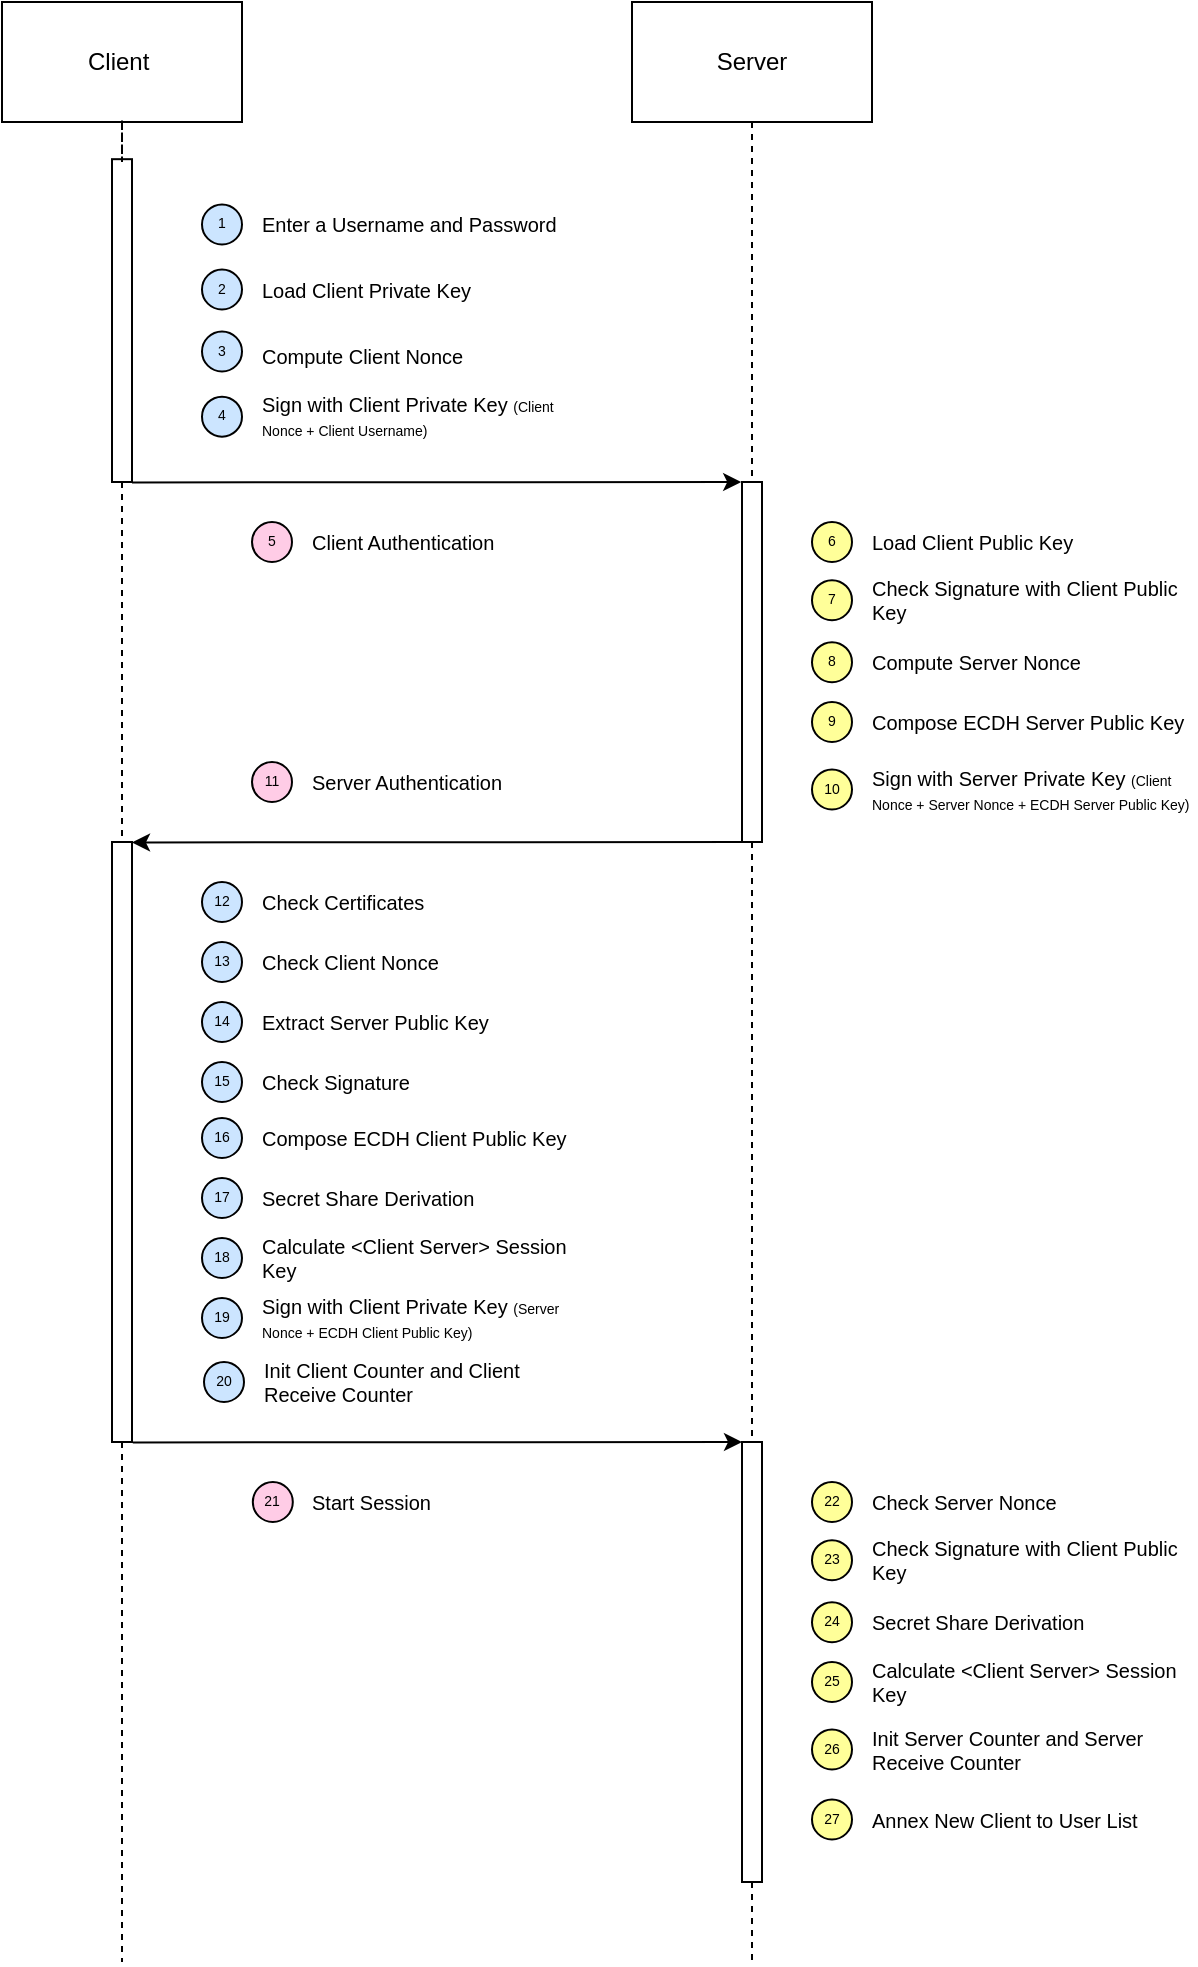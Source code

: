 <mxfile version="16.5.2" type="google" pages="17"><diagram id="Tulodw-mM5u7AkybTe6I" name="Authentication"><mxGraphModel dx="595" dy="767" grid="1" gridSize="10" guides="1" tooltips="1" connect="1" arrows="1" fold="1" page="1" pageScale="1" pageWidth="827" pageHeight="1169" math="0" shadow="0"><root><mxCell id="4cOjoXbzDAYo1BTzj0BU-0"/><mxCell id="4cOjoXbzDAYo1BTzj0BU-1" parent="4cOjoXbzDAYo1BTzj0BU-0"/><mxCell id="jZNQAXJ5z7CAyhM77n9J-6" value="" style="edgeStyle=orthogonalEdgeStyle;rounded=0;orthogonalLoop=1;jettySize=auto;html=1;exitX=0.5;exitY=1;exitDx=0;exitDy=0;dashed=1;fontSize=7;endArrow=none;endFill=0;" parent="4cOjoXbzDAYo1BTzj0BU-1" source="9kGNQTYBzOLCZ2aazupG-0" target="jZNQAXJ5z7CAyhM77n9J-5" edge="1"><mxGeometry relative="1" as="geometry"><mxPoint x="1325" y="1180" as="targetPoint"/><mxPoint x="1325" y="320" as="sourcePoint"/></mxGeometry></mxCell><mxCell id="9kGNQTYBzOLCZ2aazupG-0" value="Server" style="rounded=0;whiteSpace=wrap;html=1;" parent="4cOjoXbzDAYo1BTzj0BU-1" vertex="1"><mxGeometry x="1265" y="260" width="120" height="60" as="geometry"/></mxCell><mxCell id="9kGNQTYBzOLCZ2aazupG-2" value="Client&amp;nbsp;" style="rounded=0;whiteSpace=wrap;html=1;" parent="4cOjoXbzDAYo1BTzj0BU-1" vertex="1"><mxGeometry x="950" y="260" width="120" height="60" as="geometry"/></mxCell><mxCell id="9kGNQTYBzOLCZ2aazupG-3" value="" style="html=1;points=[];perimeter=orthogonalPerimeter;fontSize=7;" parent="4cOjoXbzDAYo1BTzj0BU-1" vertex="1"><mxGeometry x="1320" y="500" width="10" height="180" as="geometry"/></mxCell><mxCell id="9kGNQTYBzOLCZ2aazupG-4" value="Load Client Public Key" style="text;html=1;strokeColor=none;fillColor=none;align=left;verticalAlign=middle;whiteSpace=wrap;rounded=0;labelPosition=center;verticalLabelPosition=middle;spacing=0;fontSize=10;" parent="4cOjoXbzDAYo1BTzj0BU-1" vertex="1"><mxGeometry x="1385" y="522.55" width="160" height="14.9" as="geometry"/></mxCell><mxCell id="9kGNQTYBzOLCZ2aazupG-5" value="6" style="ellipse;whiteSpace=wrap;html=1;aspect=fixed;fontSize=7;fillColor=#FFFF99;" parent="4cOjoXbzDAYo1BTzj0BU-1" vertex="1"><mxGeometry x="1355" y="520.0" width="20" height="20" as="geometry"/></mxCell><mxCell id="9kGNQTYBzOLCZ2aazupG-6" value="Check Signature with Client Public Key" style="text;html=1;strokeColor=none;fillColor=none;align=left;verticalAlign=middle;whiteSpace=wrap;rounded=0;labelPosition=center;verticalLabelPosition=middle;spacing=0;fontSize=10;" parent="4cOjoXbzDAYo1BTzj0BU-1" vertex="1"><mxGeometry x="1385" y="549.1" width="160" height="20" as="geometry"/></mxCell><mxCell id="9kGNQTYBzOLCZ2aazupG-7" value="7" style="ellipse;whiteSpace=wrap;html=1;aspect=fixed;fontSize=7;fillColor=#FFFF99;" parent="4cOjoXbzDAYo1BTzj0BU-1" vertex="1"><mxGeometry x="1355" y="549.1" width="20" height="20" as="geometry"/></mxCell><mxCell id="9kGNQTYBzOLCZ2aazupG-8" value="Compute Server Nonce" style="text;html=1;strokeColor=none;fillColor=none;align=left;verticalAlign=middle;whiteSpace=wrap;rounded=0;labelPosition=center;verticalLabelPosition=middle;spacing=0;fontSize=10;" parent="4cOjoXbzDAYo1BTzj0BU-1" vertex="1"><mxGeometry x="1385" y="585.1" width="160" height="10" as="geometry"/></mxCell><mxCell id="9kGNQTYBzOLCZ2aazupG-9" value="8" style="ellipse;whiteSpace=wrap;html=1;aspect=fixed;fontSize=7;fillColor=#FFFF99;" parent="4cOjoXbzDAYo1BTzj0BU-1" vertex="1"><mxGeometry x="1355" y="580.1" width="20" height="20" as="geometry"/></mxCell><mxCell id="9kGNQTYBzOLCZ2aazupG-10" value="Compose ECDH Server Public Key" style="text;html=1;strokeColor=none;fillColor=none;align=left;verticalAlign=middle;whiteSpace=wrap;rounded=0;labelPosition=center;verticalLabelPosition=middle;spacing=0;fontSize=10;" parent="4cOjoXbzDAYo1BTzj0BU-1" vertex="1"><mxGeometry x="1385" y="612.5" width="160" height="15" as="geometry"/></mxCell><mxCell id="9kGNQTYBzOLCZ2aazupG-11" value="9" style="ellipse;whiteSpace=wrap;html=1;aspect=fixed;fontSize=7;fillColor=#FFFF99;" parent="4cOjoXbzDAYo1BTzj0BU-1" vertex="1"><mxGeometry x="1355" y="610.0" width="20" height="20" as="geometry"/></mxCell><mxCell id="9kGNQTYBzOLCZ2aazupG-12" value="" style="endArrow=classic;html=1;rounded=0;fontSize=7;startArrow=none;startFill=0;exitX=1.041;exitY=0.001;exitDx=0;exitDy=0;exitPerimeter=0;endFill=1;" parent="4cOjoXbzDAYo1BTzj0BU-1" edge="1"><mxGeometry width="50" height="50" relative="1" as="geometry"><mxPoint x="1015" y="500.22" as="sourcePoint"/><mxPoint x="1319.59" y="500.0" as="targetPoint"/></mxGeometry></mxCell><mxCell id="9kGNQTYBzOLCZ2aazupG-13" value="Enter a Username and Password" style="text;html=1;strokeColor=none;fillColor=none;align=left;verticalAlign=middle;whiteSpace=wrap;rounded=0;labelPosition=center;verticalLabelPosition=middle;spacing=0;fontSize=10;" parent="4cOjoXbzDAYo1BTzj0BU-1" vertex="1"><mxGeometry x="1080" y="366.25" width="160" height="10" as="geometry"/></mxCell><mxCell id="9kGNQTYBzOLCZ2aazupG-14" value="1" style="ellipse;whiteSpace=wrap;html=1;aspect=fixed;fontSize=7;fillColor=#CCE5FF;" parent="4cOjoXbzDAYo1BTzj0BU-1" vertex="1"><mxGeometry x="1050" y="361.25" width="20" height="20" as="geometry"/></mxCell><mxCell id="9kGNQTYBzOLCZ2aazupG-15" value="Load Client Private Key" style="text;html=1;strokeColor=none;fillColor=none;align=left;verticalAlign=middle;whiteSpace=wrap;rounded=0;labelPosition=center;verticalLabelPosition=middle;spacing=0;fontSize=10;" parent="4cOjoXbzDAYo1BTzj0BU-1" vertex="1"><mxGeometry x="1080" y="393.75" width="160" height="20" as="geometry"/></mxCell><mxCell id="9kGNQTYBzOLCZ2aazupG-16" value="2" style="ellipse;whiteSpace=wrap;html=1;aspect=fixed;fontSize=7;fillColor=#CCE5FF;" parent="4cOjoXbzDAYo1BTzj0BU-1" vertex="1"><mxGeometry x="1050" y="393.75" width="20" height="20" as="geometry"/></mxCell><mxCell id="9kGNQTYBzOLCZ2aazupG-17" value="Compute Client Nonce" style="text;html=1;strokeColor=none;fillColor=none;align=left;verticalAlign=middle;whiteSpace=wrap;rounded=0;labelPosition=center;verticalLabelPosition=middle;spacing=0;fontSize=10;" parent="4cOjoXbzDAYo1BTzj0BU-1" vertex="1"><mxGeometry x="1080" y="427.25" width="160" height="20" as="geometry"/></mxCell><mxCell id="9kGNQTYBzOLCZ2aazupG-18" value="3" style="ellipse;whiteSpace=wrap;html=1;aspect=fixed;fontSize=7;fillColor=#CCE5FF;" parent="4cOjoXbzDAYo1BTzj0BU-1" vertex="1"><mxGeometry x="1050" y="424.75" width="20" height="20" as="geometry"/></mxCell><mxCell id="9kGNQTYBzOLCZ2aazupG-19" value="4" style="ellipse;whiteSpace=wrap;html=1;aspect=fixed;fontSize=7;fillColor=#CCE5FF;" parent="4cOjoXbzDAYo1BTzj0BU-1" vertex="1"><mxGeometry x="1050" y="457.34" width="20" height="20" as="geometry"/></mxCell><mxCell id="9kGNQTYBzOLCZ2aazupG-21" value="Sign with Client Private Key &lt;font style=&quot;font-size: 7px&quot;&gt;(Client Nonce + Client Username)&lt;/font&gt;" style="text;html=1;strokeColor=none;fillColor=none;align=left;verticalAlign=middle;whiteSpace=wrap;rounded=0;labelPosition=center;verticalLabelPosition=middle;spacing=0;fontSize=10;" parent="4cOjoXbzDAYo1BTzj0BU-1" vertex="1"><mxGeometry x="1080" y="457.34" width="160" height="20" as="geometry"/></mxCell><mxCell id="9kGNQTYBzOLCZ2aazupG-22" value="Server Authentication" style="text;html=1;strokeColor=none;fillColor=none;align=left;verticalAlign=middle;whiteSpace=wrap;rounded=0;labelPosition=center;verticalLabelPosition=middle;spacing=0;fontSize=10;" parent="4cOjoXbzDAYo1BTzj0BU-1" vertex="1"><mxGeometry x="1105" y="645" width="160" height="10" as="geometry"/></mxCell><mxCell id="9kGNQTYBzOLCZ2aazupG-23" value="11" style="ellipse;whiteSpace=wrap;html=1;aspect=fixed;fontSize=7;fillColor=#FFCCE6;" parent="4cOjoXbzDAYo1BTzj0BU-1" vertex="1"><mxGeometry x="1075" y="640" width="20" height="20" as="geometry"/></mxCell><mxCell id="9kGNQTYBzOLCZ2aazupG-24" value="Client Authentication&amp;nbsp;" style="text;html=1;strokeColor=none;fillColor=none;align=left;verticalAlign=middle;whiteSpace=wrap;rounded=0;labelPosition=center;verticalLabelPosition=middle;spacing=0;fontSize=10;" parent="4cOjoXbzDAYo1BTzj0BU-1" vertex="1"><mxGeometry x="1105" y="525" width="160" height="10" as="geometry"/></mxCell><mxCell id="9kGNQTYBzOLCZ2aazupG-25" value="5" style="ellipse;whiteSpace=wrap;html=1;aspect=fixed;fontSize=7;fillColor=#FFCCE6;" parent="4cOjoXbzDAYo1BTzj0BU-1" vertex="1"><mxGeometry x="1075" y="520" width="20" height="20" as="geometry"/></mxCell><mxCell id="9kGNQTYBzOLCZ2aazupG-26" value="" style="html=1;points=[];perimeter=orthogonalPerimeter;fontSize=7;" parent="4cOjoXbzDAYo1BTzj0BU-1" vertex="1"><mxGeometry x="1005" y="338.59" width="10" height="161.41" as="geometry"/></mxCell><mxCell id="9kGNQTYBzOLCZ2aazupG-27" value="" style="edgeStyle=orthogonalEdgeStyle;rounded=0;orthogonalLoop=1;jettySize=auto;html=1;endArrow=none;endFill=0;dashed=1;exitX=0.5;exitY=1;exitDx=0;exitDy=0;" parent="4cOjoXbzDAYo1BTzj0BU-1" source="9kGNQTYBzOLCZ2aazupG-2" target="9kGNQTYBzOLCZ2aazupG-26" edge="1"><mxGeometry relative="1" as="geometry"><mxPoint x="1010" y="600" as="targetPoint"/><mxPoint x="1010" y="320" as="sourcePoint"/></mxGeometry></mxCell><mxCell id="9kGNQTYBzOLCZ2aazupG-28" value="" style="endArrow=none;html=1;rounded=0;fontSize=7;startArrow=classic;startFill=1;exitX=1.041;exitY=0.001;exitDx=0;exitDy=0;exitPerimeter=0;endFill=0;" parent="4cOjoXbzDAYo1BTzj0BU-1" edge="1"><mxGeometry width="50" height="50" relative="1" as="geometry"><mxPoint x="1015" y="680.22" as="sourcePoint"/><mxPoint x="1319.59" y="680.0" as="targetPoint"/></mxGeometry></mxCell><mxCell id="jZNQAXJ5z7CAyhM77n9J-3" style="edgeStyle=orthogonalEdgeStyle;rounded=0;orthogonalLoop=1;jettySize=auto;html=1;fontSize=7;startArrow=none;startFill=0;endArrow=none;endFill=0;dashed=1;" parent="4cOjoXbzDAYo1BTzj0BU-1" edge="1"><mxGeometry relative="1" as="geometry"><mxPoint x="1010" y="1240" as="targetPoint"/><mxPoint x="1010" y="980" as="sourcePoint"/></mxGeometry></mxCell><mxCell id="9kGNQTYBzOLCZ2aazupG-29" value="" style="html=1;points=[];perimeter=orthogonalPerimeter;fontSize=7;" parent="4cOjoXbzDAYo1BTzj0BU-1" vertex="1"><mxGeometry x="1005" y="680" width="10" height="300" as="geometry"/></mxCell><mxCell id="9kGNQTYBzOLCZ2aazupG-30" value="" style="edgeStyle=orthogonalEdgeStyle;rounded=0;orthogonalLoop=1;jettySize=auto;html=1;endArrow=none;endFill=0;dashed=1;exitX=0.5;exitY=1;exitDx=0;exitDy=0;startArrow=none;" parent="4cOjoXbzDAYo1BTzj0BU-1" source="9kGNQTYBzOLCZ2aazupG-26" target="9kGNQTYBzOLCZ2aazupG-29" edge="1"><mxGeometry relative="1" as="geometry"><mxPoint x="1010" y="930" as="targetPoint"/><mxPoint x="1010" y="500.0" as="sourcePoint"/></mxGeometry></mxCell><mxCell id="9kGNQTYBzOLCZ2aazupG-31" value="Check Certificates" style="text;html=1;strokeColor=none;fillColor=none;align=left;verticalAlign=middle;whiteSpace=wrap;rounded=0;labelPosition=center;verticalLabelPosition=middle;spacing=0;fontSize=10;" parent="4cOjoXbzDAYo1BTzj0BU-1" vertex="1"><mxGeometry x="1080" y="706.25" width="160" height="7.5" as="geometry"/></mxCell><mxCell id="9kGNQTYBzOLCZ2aazupG-32" value="12" style="ellipse;whiteSpace=wrap;html=1;aspect=fixed;fontSize=7;fillColor=#CCE5FF;" parent="4cOjoXbzDAYo1BTzj0BU-1" vertex="1"><mxGeometry x="1050" y="700.0" width="20" height="20" as="geometry"/></mxCell><mxCell id="9kGNQTYBzOLCZ2aazupG-33" value="Check Client Nonce" style="text;html=1;strokeColor=none;fillColor=none;align=left;verticalAlign=middle;whiteSpace=wrap;rounded=0;labelPosition=center;verticalLabelPosition=middle;spacing=0;fontSize=10;" parent="4cOjoXbzDAYo1BTzj0BU-1" vertex="1"><mxGeometry x="1080" y="735" width="160" height="10" as="geometry"/></mxCell><mxCell id="9kGNQTYBzOLCZ2aazupG-34" value="13" style="ellipse;whiteSpace=wrap;html=1;aspect=fixed;fontSize=7;fillColor=#CCE5FF;" parent="4cOjoXbzDAYo1BTzj0BU-1" vertex="1"><mxGeometry x="1050" y="730.0" width="20" height="20" as="geometry"/></mxCell><mxCell id="9kGNQTYBzOLCZ2aazupG-35" value="Extract Server Public Key" style="text;html=1;strokeColor=none;fillColor=none;align=left;verticalAlign=middle;whiteSpace=wrap;rounded=0;labelPosition=center;verticalLabelPosition=middle;spacing=0;fontSize=10;" parent="4cOjoXbzDAYo1BTzj0BU-1" vertex="1"><mxGeometry x="1080" y="767" width="160" height="6" as="geometry"/></mxCell><mxCell id="9kGNQTYBzOLCZ2aazupG-36" value="14" style="ellipse;whiteSpace=wrap;html=1;aspect=fixed;fontSize=7;fillColor=#CCE5FF;" parent="4cOjoXbzDAYo1BTzj0BU-1" vertex="1"><mxGeometry x="1050" y="760.0" width="20" height="20" as="geometry"/></mxCell><mxCell id="9kGNQTYBzOLCZ2aazupG-37" value="15" style="ellipse;whiteSpace=wrap;html=1;aspect=fixed;fontSize=7;fillColor=#CCE5FF;" parent="4cOjoXbzDAYo1BTzj0BU-1" vertex="1"><mxGeometry x="1050" y="790.0" width="20" height="20" as="geometry"/></mxCell><mxCell id="9kGNQTYBzOLCZ2aazupG-38" value="Check Signature" style="text;html=1;strokeColor=none;fillColor=none;align=left;verticalAlign=middle;whiteSpace=wrap;rounded=0;labelPosition=center;verticalLabelPosition=middle;spacing=0;fontSize=10;" parent="4cOjoXbzDAYo1BTzj0BU-1" vertex="1"><mxGeometry x="1080" y="793.7" width="160" height="12.59" as="geometry"/></mxCell><mxCell id="9kGNQTYBzOLCZ2aazupG-39" value="Sign with Server Private Key &lt;font style=&quot;font-size: 7px&quot;&gt;(Client Nonce + Server Nonce + ECDH Server Public Key)&lt;/font&gt;" style="text;html=1;strokeColor=none;fillColor=none;align=left;verticalAlign=middle;whiteSpace=wrap;rounded=0;labelPosition=center;verticalLabelPosition=middle;spacing=0;fontSize=10;" parent="4cOjoXbzDAYo1BTzj0BU-1" vertex="1"><mxGeometry x="1385" y="640" width="160" height="27.5" as="geometry"/></mxCell><mxCell id="9kGNQTYBzOLCZ2aazupG-40" value="10" style="ellipse;whiteSpace=wrap;html=1;aspect=fixed;fontSize=7;fillColor=#FFFF99;" parent="4cOjoXbzDAYo1BTzj0BU-1" vertex="1"><mxGeometry x="1355" y="643.75" width="20" height="20" as="geometry"/></mxCell><mxCell id="z2t552jf8sMcXNHBt07A-0" value="Compose ECDH Client Public Key" style="text;html=1;strokeColor=none;fillColor=none;align=left;verticalAlign=middle;whiteSpace=wrap;rounded=0;labelPosition=center;verticalLabelPosition=middle;spacing=0;fontSize=10;" parent="4cOjoXbzDAYo1BTzj0BU-1" vertex="1"><mxGeometry x="1080" y="824.25" width="160" height="7.5" as="geometry"/></mxCell><mxCell id="z2t552jf8sMcXNHBt07A-1" value="16" style="ellipse;whiteSpace=wrap;html=1;aspect=fixed;fontSize=7;fillColor=#CCE5FF;" parent="4cOjoXbzDAYo1BTzj0BU-1" vertex="1"><mxGeometry x="1050" y="818.0" width="20" height="20" as="geometry"/></mxCell><mxCell id="z2t552jf8sMcXNHBt07A-2" value="Secret Share Derivation&amp;nbsp;" style="text;html=1;strokeColor=none;fillColor=none;align=left;verticalAlign=middle;whiteSpace=wrap;rounded=0;labelPosition=center;verticalLabelPosition=middle;spacing=0;fontSize=10;" parent="4cOjoXbzDAYo1BTzj0BU-1" vertex="1"><mxGeometry x="1080" y="853" width="160" height="10" as="geometry"/></mxCell><mxCell id="z2t552jf8sMcXNHBt07A-3" value="17" style="ellipse;whiteSpace=wrap;html=1;aspect=fixed;fontSize=7;fillColor=#CCE5FF;" parent="4cOjoXbzDAYo1BTzj0BU-1" vertex="1"><mxGeometry x="1050" y="848.0" width="20" height="20" as="geometry"/></mxCell><mxCell id="z2t552jf8sMcXNHBt07A-4" value="Calculate &amp;lt;Client Server&amp;gt; Session Key" style="text;html=1;strokeColor=none;fillColor=none;align=left;verticalAlign=middle;whiteSpace=wrap;rounded=0;labelPosition=center;verticalLabelPosition=middle;spacing=0;fontSize=10;" parent="4cOjoXbzDAYo1BTzj0BU-1" vertex="1"><mxGeometry x="1080" y="878" width="160" height="20" as="geometry"/></mxCell><mxCell id="z2t552jf8sMcXNHBt07A-5" value="18" style="ellipse;whiteSpace=wrap;html=1;aspect=fixed;fontSize=7;fillColor=#CCE5FF;" parent="4cOjoXbzDAYo1BTzj0BU-1" vertex="1"><mxGeometry x="1050" y="878.0" width="20" height="20" as="geometry"/></mxCell><mxCell id="z2t552jf8sMcXNHBt07A-6" value="19" style="ellipse;whiteSpace=wrap;html=1;aspect=fixed;fontSize=7;fillColor=#CCE5FF;" parent="4cOjoXbzDAYo1BTzj0BU-1" vertex="1"><mxGeometry x="1050" y="908.0" width="20" height="20" as="geometry"/></mxCell><mxCell id="z2t552jf8sMcXNHBt07A-7" value="Sign with Client Private Key &lt;font style=&quot;font-size: 7px&quot;&gt;(Server Nonce + ECDH Client Public Key)&lt;/font&gt;" style="text;html=1;strokeColor=none;fillColor=none;align=left;verticalAlign=middle;whiteSpace=wrap;rounded=0;labelPosition=center;verticalLabelPosition=middle;spacing=0;fontSize=10;" parent="4cOjoXbzDAYo1BTzj0BU-1" vertex="1"><mxGeometry x="1080" y="911.7" width="160" height="12.59" as="geometry"/></mxCell><mxCell id="jZNQAXJ5z7CAyhM77n9J-0" value="" style="endArrow=classic;html=1;rounded=0;fontSize=7;startArrow=none;startFill=0;exitX=1.041;exitY=0.001;exitDx=0;exitDy=0;exitPerimeter=0;endFill=1;" parent="4cOjoXbzDAYo1BTzj0BU-1" edge="1"><mxGeometry width="50" height="50" relative="1" as="geometry"><mxPoint x="1015.41" y="980.22" as="sourcePoint"/><mxPoint x="1320.0" y="980.0" as="targetPoint"/></mxGeometry></mxCell><mxCell id="jZNQAXJ5z7CAyhM77n9J-1" value="Start Session" style="text;html=1;strokeColor=none;fillColor=none;align=left;verticalAlign=middle;whiteSpace=wrap;rounded=0;labelPosition=center;verticalLabelPosition=middle;spacing=0;fontSize=10;" parent="4cOjoXbzDAYo1BTzj0BU-1" vertex="1"><mxGeometry x="1105" y="1005" width="160" height="10" as="geometry"/></mxCell><mxCell id="jZNQAXJ5z7CAyhM77n9J-2" value="21" style="ellipse;whiteSpace=wrap;html=1;aspect=fixed;fontSize=7;fillColor=#FFCCE6;" parent="4cOjoXbzDAYo1BTzj0BU-1" vertex="1"><mxGeometry x="1075.41" y="1000" width="20" height="20" as="geometry"/></mxCell><mxCell id="qTVkGMvvLqsEqIvWeArT-7" style="edgeStyle=orthogonalEdgeStyle;rounded=0;orthogonalLoop=1;jettySize=auto;html=1;dashed=1;endArrow=none;endFill=0;" parent="4cOjoXbzDAYo1BTzj0BU-1" source="jZNQAXJ5z7CAyhM77n9J-5" edge="1"><mxGeometry relative="1" as="geometry"><mxPoint x="1325" y="1240" as="targetPoint"/></mxGeometry></mxCell><mxCell id="jZNQAXJ5z7CAyhM77n9J-5" value="" style="html=1;points=[];perimeter=orthogonalPerimeter;fontSize=7;" parent="4cOjoXbzDAYo1BTzj0BU-1" vertex="1"><mxGeometry x="1320" y="980" width="10" height="220" as="geometry"/></mxCell><mxCell id="_B3xjTkMdcxcgZ4nNgUi-3" value="Check Server Nonce" style="text;html=1;strokeColor=none;fillColor=none;align=left;verticalAlign=middle;whiteSpace=wrap;rounded=0;labelPosition=center;verticalLabelPosition=middle;spacing=0;fontSize=10;" parent="4cOjoXbzDAYo1BTzj0BU-1" vertex="1"><mxGeometry x="1385" y="1002.55" width="160" height="14.9" as="geometry"/></mxCell><mxCell id="_B3xjTkMdcxcgZ4nNgUi-4" value="22" style="ellipse;whiteSpace=wrap;html=1;aspect=fixed;fontSize=7;fillColor=#FFFF99;" parent="4cOjoXbzDAYo1BTzj0BU-1" vertex="1"><mxGeometry x="1355" y="1000" width="20" height="20" as="geometry"/></mxCell><mxCell id="_B3xjTkMdcxcgZ4nNgUi-5" value="Check Signature with Client Public Key" style="text;html=1;strokeColor=none;fillColor=none;align=left;verticalAlign=middle;whiteSpace=wrap;rounded=0;labelPosition=center;verticalLabelPosition=middle;spacing=0;fontSize=10;" parent="4cOjoXbzDAYo1BTzj0BU-1" vertex="1"><mxGeometry x="1385" y="1029.1" width="160" height="20" as="geometry"/></mxCell><mxCell id="_B3xjTkMdcxcgZ4nNgUi-6" value="23" style="ellipse;whiteSpace=wrap;html=1;aspect=fixed;fontSize=7;fillColor=#FFFF99;" parent="4cOjoXbzDAYo1BTzj0BU-1" vertex="1"><mxGeometry x="1355" y="1029.1" width="20" height="20" as="geometry"/></mxCell><mxCell id="_B3xjTkMdcxcgZ4nNgUi-7" value="Secret Share Derivation&amp;nbsp;" style="text;html=1;strokeColor=none;fillColor=none;align=left;verticalAlign=middle;whiteSpace=wrap;rounded=0;labelPosition=center;verticalLabelPosition=middle;spacing=0;fontSize=10;" parent="4cOjoXbzDAYo1BTzj0BU-1" vertex="1"><mxGeometry x="1385" y="1065.1" width="160" height="10" as="geometry"/></mxCell><mxCell id="_B3xjTkMdcxcgZ4nNgUi-8" value="24" style="ellipse;whiteSpace=wrap;html=1;aspect=fixed;fontSize=7;fillColor=#FFFF99;" parent="4cOjoXbzDAYo1BTzj0BU-1" vertex="1"><mxGeometry x="1355" y="1060.1" width="20" height="20" as="geometry"/></mxCell><mxCell id="_B3xjTkMdcxcgZ4nNgUi-9" value="Calculate &amp;lt;Client Server&amp;gt; Session Key" style="text;html=1;strokeColor=none;fillColor=none;align=left;verticalAlign=middle;whiteSpace=wrap;rounded=0;labelPosition=center;verticalLabelPosition=middle;spacing=0;fontSize=10;" parent="4cOjoXbzDAYo1BTzj0BU-1" vertex="1"><mxGeometry x="1385" y="1092.5" width="160" height="15" as="geometry"/></mxCell><mxCell id="_B3xjTkMdcxcgZ4nNgUi-10" value="25" style="ellipse;whiteSpace=wrap;html=1;aspect=fixed;fontSize=7;fillColor=#FFFF99;" parent="4cOjoXbzDAYo1BTzj0BU-1" vertex="1"><mxGeometry x="1355" y="1090" width="20" height="20" as="geometry"/></mxCell><mxCell id="_B3xjTkMdcxcgZ4nNgUi-11" value="Init Server Counter and Server Receive Counter" style="text;html=1;strokeColor=none;fillColor=none;align=left;verticalAlign=middle;whiteSpace=wrap;rounded=0;labelPosition=center;verticalLabelPosition=middle;spacing=0;fontSize=10;" parent="4cOjoXbzDAYo1BTzj0BU-1" vertex="1"><mxGeometry x="1385" y="1120" width="160" height="27.5" as="geometry"/></mxCell><mxCell id="_B3xjTkMdcxcgZ4nNgUi-12" value="26" style="ellipse;whiteSpace=wrap;html=1;aspect=fixed;fontSize=7;fillColor=#FFFF99;" parent="4cOjoXbzDAYo1BTzj0BU-1" vertex="1"><mxGeometry x="1355" y="1123.75" width="20" height="20" as="geometry"/></mxCell><mxCell id="_B3xjTkMdcxcgZ4nNgUi-13" value="Annex New Client to User List" style="text;html=1;strokeColor=none;fillColor=none;align=left;verticalAlign=middle;whiteSpace=wrap;rounded=0;labelPosition=center;verticalLabelPosition=middle;spacing=0;fontSize=10;" parent="4cOjoXbzDAYo1BTzj0BU-1" vertex="1"><mxGeometry x="1385" y="1155" width="160" height="27.5" as="geometry"/></mxCell><mxCell id="_B3xjTkMdcxcgZ4nNgUi-14" value="27" style="ellipse;whiteSpace=wrap;html=1;aspect=fixed;fontSize=7;fillColor=#FFFF99;" parent="4cOjoXbzDAYo1BTzj0BU-1" vertex="1"><mxGeometry x="1355" y="1158.75" width="20" height="20" as="geometry"/></mxCell><mxCell id="qTVkGMvvLqsEqIvWeArT-2" value="20" style="ellipse;whiteSpace=wrap;html=1;aspect=fixed;fontSize=7;fillColor=#CCE5FF;" parent="4cOjoXbzDAYo1BTzj0BU-1" vertex="1"><mxGeometry x="1051" y="940.0" width="20" height="20" as="geometry"/></mxCell><mxCell id="qTVkGMvvLqsEqIvWeArT-3" value="Init Client Counter and Client Receive Counter" style="text;html=1;strokeColor=none;fillColor=none;align=left;verticalAlign=middle;whiteSpace=wrap;rounded=0;labelPosition=center;verticalLabelPosition=middle;spacing=0;fontSize=10;" parent="4cOjoXbzDAYo1BTzj0BU-1" vertex="1"><mxGeometry x="1081" y="943.7" width="160" height="12.59" as="geometry"/></mxCell></root></mxGraphModel></diagram><diagram id="hiMNBOuNbw0WvSF13ZUr" name="Request To Talk"><mxGraphModel dx="3693" dy="1544" grid="1" gridSize="10" guides="1" tooltips="1" connect="1" arrows="1" fold="1" page="1" pageScale="1" pageWidth="827" pageHeight="1169" math="0" shadow="0"><root><mxCell id="lP8SVE0oKo-KD40IURSu-0"/><mxCell id="lP8SVE0oKo-KD40IURSu-1" parent="lP8SVE0oKo-KD40IURSu-0"/><mxCell id="c4ZDn9SZF-lwWUBjuxtB-108" value="" style="edgeStyle=orthogonalEdgeStyle;rounded=0;orthogonalLoop=1;jettySize=auto;html=1;endArrow=none;endFill=0;dashed=1;exitX=0.5;exitY=1;exitDx=0;exitDy=0;" edge="1" parent="lP8SVE0oKo-KD40IURSu-1" source="c4ZDn9SZF-lwWUBjuxtB-63"><mxGeometry relative="1" as="geometry"><mxPoint x="484" y="1320" as="targetPoint"/><mxPoint x="485" y="680" as="sourcePoint"/></mxGeometry></mxCell><mxCell id="c4ZDn9SZF-lwWUBjuxtB-1" style="edgeStyle=orthogonalEdgeStyle;rounded=0;orthogonalLoop=1;jettySize=auto;html=1;endArrow=none;endFill=0;dashed=1;startArrow=none;" edge="1" parent="lP8SVE0oKo-KD40IURSu-1" source="c4ZDn9SZF-lwWUBjuxtB-39"><mxGeometry relative="1" as="geometry"><mxPoint x="1115" y="1320" as="targetPoint"/><mxPoint x="1114.5" y="589" as="sourcePoint"/></mxGeometry></mxCell><mxCell id="c4ZDn9SZF-lwWUBjuxtB-2" style="edgeStyle=orthogonalEdgeStyle;rounded=0;orthogonalLoop=1;jettySize=auto;html=1;exitX=0.5;exitY=1;exitDx=0;exitDy=0;dashed=1;fontSize=7;endArrow=none;endFill=0;startArrow=none;" edge="1" parent="lP8SVE0oKo-KD40IURSu-1" source="c4ZDn9SZF-lwWUBjuxtB-34"><mxGeometry relative="1" as="geometry"><mxPoint x="800" y="1320" as="targetPoint"/></mxGeometry></mxCell><mxCell id="c4ZDn9SZF-lwWUBjuxtB-3" value="Server" style="rounded=0;whiteSpace=wrap;html=1;" vertex="1" parent="lP8SVE0oKo-KD40IURSu-1"><mxGeometry x="740" y="630" width="120" height="60" as="geometry"/></mxCell><mxCell id="c4ZDn9SZF-lwWUBjuxtB-4" value="New Chat Request" style="text;html=1;strokeColor=none;fillColor=none;align=left;verticalAlign=middle;whiteSpace=wrap;rounded=0;labelPosition=center;verticalLabelPosition=middle;spacing=0;fontSize=10;" vertex="1" parent="lP8SVE0oKo-KD40IURSu-1"><mxGeometry x="550" y="725" width="160" height="10" as="geometry"/></mxCell><mxCell id="c4ZDn9SZF-lwWUBjuxtB-5" value="1" style="ellipse;whiteSpace=wrap;html=1;aspect=fixed;fontSize=7;fillColor=#CCE5FF;" vertex="1" parent="lP8SVE0oKo-KD40IURSu-1"><mxGeometry x="520" y="720" width="20" height="20" as="geometry"/></mxCell><mxCell id="c4ZDn9SZF-lwWUBjuxtB-6" value="Enter Client B Username" style="text;html=1;strokeColor=none;fillColor=none;align=left;verticalAlign=middle;whiteSpace=wrap;rounded=0;labelPosition=center;verticalLabelPosition=middle;spacing=0;fontSize=10;" vertex="1" parent="lP8SVE0oKo-KD40IURSu-1"><mxGeometry x="550" y="755" width="160" height="10" as="geometry"/></mxCell><mxCell id="c4ZDn9SZF-lwWUBjuxtB-7" value="2" style="ellipse;whiteSpace=wrap;html=1;aspect=fixed;fontSize=7;fillColor=#CCE5FF;" vertex="1" parent="lP8SVE0oKo-KD40IURSu-1"><mxGeometry x="520" y="750" width="20" height="20" as="geometry"/></mxCell><mxCell id="c4ZDn9SZF-lwWUBjuxtB-8" value="&lt;font style=&quot;font-size: 10px&quot;&gt;Compute Client Chat A Nonce&lt;/font&gt;" style="text;html=1;strokeColor=none;fillColor=none;align=left;verticalAlign=middle;whiteSpace=wrap;rounded=0;labelPosition=center;verticalLabelPosition=middle;spacing=0;fontSize=10;" vertex="1" parent="lP8SVE0oKo-KD40IURSu-1"><mxGeometry x="550" y="815" width="160" height="10" as="geometry"/></mxCell><mxCell id="c4ZDn9SZF-lwWUBjuxtB-9" value="4" style="ellipse;whiteSpace=wrap;html=1;aspect=fixed;fontSize=7;fillColor=#CCE5FF;" vertex="1" parent="lP8SVE0oKo-KD40IURSu-1"><mxGeometry x="520" y="810" width="20" height="20" as="geometry"/></mxCell><mxCell id="c4ZDn9SZF-lwWUBjuxtB-10" value="Encrypt with &amp;lt;Client A Server&amp;gt; Session Key&amp;nbsp;&lt;font style=&quot;font-size: 7px&quot;&gt;(Client A Counter, Client Chat A Nonce, Message Type, Client B Username)&lt;/font&gt;" style="text;html=1;strokeColor=none;fillColor=none;align=left;verticalAlign=middle;whiteSpace=wrap;rounded=0;labelPosition=center;verticalLabelPosition=middle;spacing=0;fontSize=10;" vertex="1" parent="lP8SVE0oKo-KD40IURSu-1"><mxGeometry x="550" y="851" width="160" height="10" as="geometry"/></mxCell><mxCell id="c4ZDn9SZF-lwWUBjuxtB-11" value="5" style="ellipse;whiteSpace=wrap;html=1;aspect=fixed;fontSize=7;fillColor=#CCE5FF;" vertex="1" parent="lP8SVE0oKo-KD40IURSu-1"><mxGeometry x="520" y="846" width="20" height="20" as="geometry"/></mxCell><mxCell id="c4ZDn9SZF-lwWUBjuxtB-12" value="Increment Client A Counter" style="text;html=1;strokeColor=none;fillColor=none;align=left;verticalAlign=middle;whiteSpace=wrap;rounded=0;labelPosition=center;verticalLabelPosition=middle;spacing=0;fontSize=10;" vertex="1" parent="lP8SVE0oKo-KD40IURSu-1"><mxGeometry x="550" y="889" width="160" height="10" as="geometry"/></mxCell><mxCell id="c4ZDn9SZF-lwWUBjuxtB-13" value="6" style="ellipse;whiteSpace=wrap;html=1;aspect=fixed;fontSize=7;fillColor=#CCE5FF;" vertex="1" parent="lP8SVE0oKo-KD40IURSu-1"><mxGeometry x="520" y="884" width="20" height="20" as="geometry"/></mxCell><mxCell id="c4ZDn9SZF-lwWUBjuxtB-14" value="Set Message Type to REQUEST_TO_TALK" style="text;html=1;strokeColor=none;fillColor=none;align=left;verticalAlign=middle;whiteSpace=wrap;rounded=0;labelPosition=center;verticalLabelPosition=middle;spacing=0;fontSize=10;" vertex="1" parent="lP8SVE0oKo-KD40IURSu-1"><mxGeometry x="550" y="785" width="160" height="10" as="geometry"/></mxCell><mxCell id="c4ZDn9SZF-lwWUBjuxtB-15" value="3" style="ellipse;whiteSpace=wrap;html=1;aspect=fixed;fontSize=7;fillColor=#CCE5FF;" vertex="1" parent="lP8SVE0oKo-KD40IURSu-1"><mxGeometry x="520" y="780" width="20" height="20" as="geometry"/></mxCell><mxCell id="c4ZDn9SZF-lwWUBjuxtB-23" value="Check Message Counter &lt;font style=&quot;font-size: 7px&quot;&gt;(Client A Counter equal to &amp;lt;Client A&amp;nbsp;Server&amp;gt; Receive Counter)&amp;nbsp;&lt;/font&gt;" style="text;html=1;strokeColor=none;fillColor=none;align=left;verticalAlign=middle;whiteSpace=wrap;rounded=0;labelPosition=center;verticalLabelPosition=middle;spacing=0;fontSize=10;" vertex="1" parent="lP8SVE0oKo-KD40IURSu-1"><mxGeometry x="860" y="949" width="160" height="35" as="geometry"/></mxCell><mxCell id="c4ZDn9SZF-lwWUBjuxtB-24" value="8" style="ellipse;whiteSpace=wrap;html=1;aspect=fixed;fontSize=7;fillColor=#FFFF99;" vertex="1" parent="lP8SVE0oKo-KD40IURSu-1"><mxGeometry x="830" y="956.5" width="20" height="20" as="geometry"/></mxCell><mxCell id="c4ZDn9SZF-lwWUBjuxtB-25" value="Decrypt Message with &amp;lt;Client A Server&amp;gt; Session Key" style="text;html=1;strokeColor=none;fillColor=none;align=left;verticalAlign=middle;whiteSpace=wrap;rounded=0;labelPosition=center;verticalLabelPosition=middle;spacing=0;fontSize=10;" vertex="1" parent="lP8SVE0oKo-KD40IURSu-1"><mxGeometry x="860" y="995.5" width="160" height="20" as="geometry"/></mxCell><mxCell id="c4ZDn9SZF-lwWUBjuxtB-26" value="9" style="ellipse;whiteSpace=wrap;html=1;aspect=fixed;fontSize=7;fillColor=#FFFF99;" vertex="1" parent="lP8SVE0oKo-KD40IURSu-1"><mxGeometry x="830" y="995.5" width="20" height="20" as="geometry"/></mxCell><mxCell id="c4ZDn9SZF-lwWUBjuxtB-27" value="&lt;font style=&quot;font-size: 10px&quot;&gt;Increment Counter&lt;/font&gt;&lt;font style=&quot;font-size: 7px&quot;&gt; (&amp;lt;Client A Server&amp;gt; Receive Counter, &amp;lt;Client B Server&amp;gt; Counter)&lt;/font&gt;" style="text;html=1;strokeColor=none;fillColor=none;align=left;verticalAlign=middle;whiteSpace=wrap;rounded=0;labelPosition=center;verticalLabelPosition=middle;spacing=0;fontSize=10;" vertex="1" parent="lP8SVE0oKo-KD40IURSu-1"><mxGeometry x="860" y="1029" width="160" height="15" as="geometry"/></mxCell><mxCell id="c4ZDn9SZF-lwWUBjuxtB-28" value="10" style="ellipse;whiteSpace=wrap;html=1;aspect=fixed;fontSize=7;fillColor=#FFFF99;" vertex="1" parent="lP8SVE0oKo-KD40IURSu-1"><mxGeometry x="830" y="1026.5" width="20" height="20" as="geometry"/></mxCell><mxCell id="c4ZDn9SZF-lwWUBjuxtB-31" value="&lt;font style=&quot;font-size: 10px&quot;&gt;Encrypt with &amp;lt;Client B Server&amp;gt; Session Key &lt;/font&gt;&lt;font style=&quot;font-size: 7px&quot;&gt;(&amp;lt;Client B Server&amp;gt; Counter, Message Type, Client A Username)&lt;/font&gt;" style="text;html=1;strokeColor=none;fillColor=none;align=left;verticalAlign=middle;whiteSpace=wrap;rounded=0;labelPosition=center;verticalLabelPosition=middle;spacing=0;fontSize=10;" vertex="1" parent="lP8SVE0oKo-KD40IURSu-1"><mxGeometry x="860" y="1060" width="160" height="40" as="geometry"/></mxCell><mxCell id="c4ZDn9SZF-lwWUBjuxtB-32" value="11" style="ellipse;whiteSpace=wrap;html=1;aspect=fixed;fontSize=7;fillColor=#FFFF99;" vertex="1" parent="lP8SVE0oKo-KD40IURSu-1"><mxGeometry x="830" y="1065" width="20" height="20" as="geometry"/></mxCell><mxCell id="c4ZDn9SZF-lwWUBjuxtB-34" value="" style="html=1;points=[];perimeter=orthogonalPerimeter;fontSize=7;" vertex="1" parent="lP8SVE0oKo-KD40IURSu-1"><mxGeometry x="795" y="929" width="10" height="191" as="geometry"/></mxCell><mxCell id="c4ZDn9SZF-lwWUBjuxtB-35" value="" style="edgeStyle=orthogonalEdgeStyle;rounded=0;orthogonalLoop=1;jettySize=auto;html=1;exitX=0.5;exitY=1;exitDx=0;exitDy=0;dashed=1;fontSize=7;endArrow=none;endFill=0;" edge="1" parent="lP8SVE0oKo-KD40IURSu-1" source="c4ZDn9SZF-lwWUBjuxtB-3" target="c4ZDn9SZF-lwWUBjuxtB-34"><mxGeometry relative="1" as="geometry"><mxPoint x="800" y="1734.0" as="targetPoint"/><mxPoint x="800" y="700" as="sourcePoint"/></mxGeometry></mxCell><mxCell id="c4ZDn9SZF-lwWUBjuxtB-38" value="" style="html=1;points=[];perimeter=orthogonalPerimeter;fontSize=7;" vertex="1" parent="lP8SVE0oKo-KD40IURSu-1"><mxGeometry x="480" y="710" width="10" height="220" as="geometry"/></mxCell><mxCell id="bB5Y6WbukY5xzPLDpr9l-274" style="edgeStyle=orthogonalEdgeStyle;rounded=0;orthogonalLoop=1;jettySize=auto;html=1;entryX=0.5;entryY=1;entryDx=0;entryDy=0;dashed=1;endArrow=none;endFill=0;" edge="1" parent="lP8SVE0oKo-KD40IURSu-1" source="c4ZDn9SZF-lwWUBjuxtB-39" target="c4ZDn9SZF-lwWUBjuxtB-64"><mxGeometry relative="1" as="geometry"/></mxCell><mxCell id="c4ZDn9SZF-lwWUBjuxtB-39" value="" style="html=1;points=[];perimeter=orthogonalPerimeter;fontSize=7;" vertex="1" parent="lP8SVE0oKo-KD40IURSu-1"><mxGeometry x="1110" y="1120.5" width="10" height="159.5" as="geometry"/></mxCell><mxCell id="c4ZDn9SZF-lwWUBjuxtB-63" value="Client A&amp;nbsp;" style="rounded=0;whiteSpace=wrap;html=1;" vertex="1" parent="lP8SVE0oKo-KD40IURSu-1"><mxGeometry x="425" y="630" width="120" height="60" as="geometry"/></mxCell><mxCell id="c4ZDn9SZF-lwWUBjuxtB-64" value="Client B" style="rounded=0;whiteSpace=wrap;html=1;" vertex="1" parent="lP8SVE0oKo-KD40IURSu-1"><mxGeometry x="1055" y="630" width="120" height="60" as="geometry"/></mxCell><mxCell id="c4ZDn9SZF-lwWUBjuxtB-81" value="" style="endArrow=classic;html=1;rounded=0;fontSize=7;startArrow=none;startFill=0;exitX=1.041;exitY=0.001;exitDx=0;exitDy=0;exitPerimeter=0;endFill=1;" edge="1" parent="lP8SVE0oKo-KD40IURSu-1"><mxGeometry width="50" height="50" relative="1" as="geometry"><mxPoint x="805.41" y="1120.5" as="sourcePoint"/><mxPoint x="1110" y="1120.0" as="targetPoint"/></mxGeometry></mxCell><mxCell id="c4ZDn9SZF-lwWUBjuxtB-82" value="Check Message Counter&amp;nbsp;&lt;font style=&quot;font-size: 7px&quot;&gt;(&amp;lt;Client B Server&amp;gt; Counter equal to Client B Receive Counter)&amp;nbsp;&lt;/font&gt;" style="text;html=1;strokeColor=none;fillColor=none;align=left;verticalAlign=middle;whiteSpace=wrap;rounded=0;labelPosition=center;verticalLabelPosition=middle;spacing=0;fontSize=10;" vertex="1" parent="lP8SVE0oKo-KD40IURSu-1"><mxGeometry x="1180" y="1145.5" width="160" height="10" as="geometry"/></mxCell><mxCell id="c4ZDn9SZF-lwWUBjuxtB-83" value="13" style="ellipse;whiteSpace=wrap;html=1;aspect=fixed;fontSize=7;fillColor=#CCFF99;" vertex="1" parent="lP8SVE0oKo-KD40IURSu-1"><mxGeometry x="1150" y="1140.5" width="20" height="20" as="geometry"/></mxCell><mxCell id="c4ZDn9SZF-lwWUBjuxtB-84" value="Decrypt Message with &amp;lt;Client B Server&amp;gt; Session Key" style="text;html=1;strokeColor=none;fillColor=none;align=left;verticalAlign=middle;whiteSpace=wrap;rounded=0;labelPosition=center;verticalLabelPosition=middle;spacing=0;fontSize=10;" vertex="1" parent="lP8SVE0oKo-KD40IURSu-1"><mxGeometry x="1180" y="1185.5" width="160" height="10" as="geometry"/></mxCell><mxCell id="c4ZDn9SZF-lwWUBjuxtB-85" value="14" style="ellipse;whiteSpace=wrap;html=1;aspect=fixed;fontSize=7;fillColor=#CCFF99;" vertex="1" parent="lP8SVE0oKo-KD40IURSu-1"><mxGeometry x="1150" y="1180.5" width="20" height="20" as="geometry"/></mxCell><mxCell id="c4ZDn9SZF-lwWUBjuxtB-86" value="Increment Counter&lt;font style=&quot;font-size: 7px&quot;&gt;&amp;nbsp;(Client B Receive Counter, Client B Counter)&lt;/font&gt;" style="text;html=1;strokeColor=none;fillColor=none;align=left;verticalAlign=middle;whiteSpace=wrap;rounded=0;labelPosition=center;verticalLabelPosition=middle;spacing=0;fontSize=10;" vertex="1" parent="lP8SVE0oKo-KD40IURSu-1"><mxGeometry x="1180" y="1215.5" width="160" height="10" as="geometry"/></mxCell><mxCell id="c4ZDn9SZF-lwWUBjuxtB-87" value="15" style="ellipse;whiteSpace=wrap;html=1;aspect=fixed;fontSize=7;fillColor=#CCFF99;" vertex="1" parent="lP8SVE0oKo-KD40IURSu-1"><mxGeometry x="1150" y="1210.5" width="20" height="20" as="geometry"/></mxCell><mxCell id="c4ZDn9SZF-lwWUBjuxtB-88" value="Show Request To Talk from Client A" style="text;html=1;strokeColor=none;fillColor=none;align=left;verticalAlign=middle;whiteSpace=wrap;rounded=0;labelPosition=center;verticalLabelPosition=middle;spacing=0;fontSize=10;" vertex="1" parent="lP8SVE0oKo-KD40IURSu-1"><mxGeometry x="1180" y="1244.25" width="160" height="10" as="geometry"/></mxCell><mxCell id="c4ZDn9SZF-lwWUBjuxtB-89" value="16" style="ellipse;whiteSpace=wrap;html=1;aspect=fixed;fontSize=7;fillColor=#CCFF99;" vertex="1" parent="lP8SVE0oKo-KD40IURSu-1"><mxGeometry x="1150" y="1240.5" width="20" height="20" as="geometry"/></mxCell><mxCell id="c4ZDn9SZF-lwWUBjuxtB-111" value="Request To Talk" style="text;html=1;strokeColor=none;fillColor=none;align=left;verticalAlign=middle;whiteSpace=wrap;rounded=0;labelPosition=center;verticalLabelPosition=middle;spacing=0;fontSize=10;" vertex="1" parent="lP8SVE0oKo-KD40IURSu-1"><mxGeometry x="580" y="950" width="170" height="30" as="geometry"/></mxCell><mxCell id="c4ZDn9SZF-lwWUBjuxtB-112" value="7" style="ellipse;whiteSpace=wrap;html=1;aspect=fixed;fontSize=7;fillColor=#FFCCE6;" vertex="1" parent="lP8SVE0oKo-KD40IURSu-1"><mxGeometry x="550" y="955" width="20" height="20" as="geometry"/></mxCell><mxCell id="c4ZDn9SZF-lwWUBjuxtB-115" value="Request To Talk" style="text;html=1;strokeColor=none;fillColor=none;align=left;verticalAlign=middle;whiteSpace=wrap;rounded=0;labelPosition=center;verticalLabelPosition=middle;spacing=0;fontSize=10;" vertex="1" parent="lP8SVE0oKo-KD40IURSu-1"><mxGeometry x="895" y="1140.5" width="160" height="20" as="geometry"/></mxCell><mxCell id="c4ZDn9SZF-lwWUBjuxtB-116" value="12" style="ellipse;whiteSpace=wrap;html=1;aspect=fixed;fontSize=7;fillColor=#FFCCE6;" vertex="1" parent="lP8SVE0oKo-KD40IURSu-1"><mxGeometry x="865" y="1140.5" width="20" height="20" as="geometry"/></mxCell><mxCell id="bB5Y6WbukY5xzPLDpr9l-273" value="" style="endArrow=classic;html=1;rounded=0;fontSize=7;startArrow=none;startFill=0;exitX=1.041;exitY=0.001;exitDx=0;exitDy=0;exitPerimeter=0;endFill=1;" edge="1" parent="lP8SVE0oKo-KD40IURSu-1"><mxGeometry width="50" height="50" relative="1" as="geometry"><mxPoint x="490.41" y="930.21" as="sourcePoint"/><mxPoint x="795.0" y="930" as="targetPoint"/></mxGeometry></mxCell></root></mxGraphModel></diagram><diagram id="yuDM6LJyzlPa--YMBwYN" name="UserList"><mxGraphModel dx="558" dy="579" grid="1" gridSize="10" guides="1" tooltips="1" connect="1" arrows="1" fold="1" page="1" pageScale="1" pageWidth="827" pageHeight="1169" math="0" shadow="0"><root><mxCell id="EATa6mbQtJTOqbrJyif5-0"/><mxCell id="EATa6mbQtJTOqbrJyif5-1" parent="EATa6mbQtJTOqbrJyif5-0"/><mxCell id="EATa6mbQtJTOqbrJyif5-3" value="Server" style="rounded=0;whiteSpace=wrap;html=1;" parent="EATa6mbQtJTOqbrJyif5-1" vertex="1"><mxGeometry x="1265" y="260" width="120" height="60" as="geometry"/></mxCell><mxCell id="EATa6mbQtJTOqbrJyif5-5" value="" style="edgeStyle=orthogonalEdgeStyle;rounded=0;orthogonalLoop=1;jettySize=auto;html=1;exitX=0.5;exitY=1;exitDx=0;exitDy=0;dashed=1;fontSize=7;endArrow=none;endFill=0;" parent="EATa6mbQtJTOqbrJyif5-1" source="EATa6mbQtJTOqbrJyif5-3" edge="1"><mxGeometry relative="1" as="geometry"><mxPoint x="1325" y="870" as="targetPoint"/><mxPoint x="1325" y="340" as="sourcePoint"/></mxGeometry></mxCell><mxCell id="EATa6mbQtJTOqbrJyif5-6" value="Client&amp;nbsp;" style="rounded=0;whiteSpace=wrap;html=1;" parent="EATa6mbQtJTOqbrJyif5-1" vertex="1"><mxGeometry x="950" y="260" width="120" height="60" as="geometry"/></mxCell><mxCell id="EATa6mbQtJTOqbrJyif5-22" value="" style="html=1;points=[];perimeter=orthogonalPerimeter;fontSize=7;" parent="EATa6mbQtJTOqbrJyif5-1" vertex="1"><mxGeometry x="1320" y="500" width="10" height="180" as="geometry"/></mxCell><mxCell id="EATa6mbQtJTOqbrJyif5-23" value="Check Message Counter &lt;font style=&quot;font-size: 7px&quot;&gt;(Client Counter equal to Server Receive Counter)&amp;nbsp;&lt;/font&gt;" style="text;html=1;strokeColor=none;fillColor=none;align=left;verticalAlign=middle;whiteSpace=wrap;rounded=0;labelPosition=center;verticalLabelPosition=middle;spacing=0;fontSize=10;" parent="EATa6mbQtJTOqbrJyif5-1" vertex="1"><mxGeometry x="1385" y="519.9" width="160" height="35" as="geometry"/></mxCell><mxCell id="EATa6mbQtJTOqbrJyif5-24" value="6" style="ellipse;whiteSpace=wrap;html=1;aspect=fixed;fontSize=7;fillColor=#FFFF99;" parent="EATa6mbQtJTOqbrJyif5-1" vertex="1"><mxGeometry x="1355" y="527.4" width="20" height="20" as="geometry"/></mxCell><mxCell id="EATa6mbQtJTOqbrJyif5-25" value="Decrypt Message with &amp;lt;Client Server&amp;gt; Session Key" style="text;html=1;strokeColor=none;fillColor=none;align=left;verticalAlign=middle;whiteSpace=wrap;rounded=0;labelPosition=center;verticalLabelPosition=middle;spacing=0;fontSize=10;" parent="EATa6mbQtJTOqbrJyif5-1" vertex="1"><mxGeometry x="1385" y="560" width="160" height="20" as="geometry"/></mxCell><mxCell id="EATa6mbQtJTOqbrJyif5-26" value="7" style="ellipse;whiteSpace=wrap;html=1;aspect=fixed;fontSize=7;fillColor=#FFFF99;" parent="EATa6mbQtJTOqbrJyif5-1" vertex="1"><mxGeometry x="1355" y="560" width="20" height="20" as="geometry"/></mxCell><mxCell id="EATa6mbQtJTOqbrJyif5-27" value="&lt;font style=&quot;font-size: 10px&quot;&gt;Increment Counter&lt;/font&gt;&lt;font style=&quot;font-size: 7px&quot;&gt; (Server Receive Counter, Server Counter)&lt;/font&gt;" style="text;html=1;strokeColor=none;fillColor=none;align=left;verticalAlign=middle;whiteSpace=wrap;rounded=0;labelPosition=center;verticalLabelPosition=middle;spacing=0;fontSize=10;" parent="EATa6mbQtJTOqbrJyif5-1" vertex="1"><mxGeometry x="1385" y="593.5" width="160" height="20" as="geometry"/></mxCell><mxCell id="EATa6mbQtJTOqbrJyif5-28" value="8" style="ellipse;whiteSpace=wrap;html=1;aspect=fixed;fontSize=7;fillColor=#FFFF99;" parent="EATa6mbQtJTOqbrJyif5-1" vertex="1"><mxGeometry x="1355" y="591" width="20" height="20" as="geometry"/></mxCell><mxCell id="EATa6mbQtJTOqbrJyif5-29" value="&lt;font style=&quot;font-size: 10px&quot;&gt;Encrypt with &amp;lt;Client Server&amp;gt; Session Key &lt;/font&gt;&lt;font style=&quot;font-size: 7px&quot;&gt;(Server Counter, Message Type, User List)&lt;/font&gt;" style="text;html=1;strokeColor=none;fillColor=none;align=left;verticalAlign=middle;whiteSpace=wrap;rounded=0;labelPosition=center;verticalLabelPosition=middle;spacing=0;fontSize=10;" parent="EATa6mbQtJTOqbrJyif5-1" vertex="1"><mxGeometry x="1385" y="623.5" width="160" height="40" as="geometry"/></mxCell><mxCell id="EATa6mbQtJTOqbrJyif5-30" value="9" style="ellipse;whiteSpace=wrap;html=1;aspect=fixed;fontSize=7;fillColor=#FFFF99;" parent="EATa6mbQtJTOqbrJyif5-1" vertex="1"><mxGeometry x="1355" y="628.5" width="20" height="20" as="geometry"/></mxCell><mxCell id="EATa6mbQtJTOqbrJyif5-31" value="" style="endArrow=classic;html=1;rounded=0;fontSize=7;startArrow=none;startFill=0;exitX=1.041;exitY=0.001;exitDx=0;exitDy=0;exitPerimeter=0;endFill=1;" parent="EATa6mbQtJTOqbrJyif5-1" edge="1"><mxGeometry width="50" height="50" relative="1" as="geometry"><mxPoint x="1015" y="500.22" as="sourcePoint"/><mxPoint x="1319.59" y="500.0" as="targetPoint"/></mxGeometry></mxCell><mxCell id="EATa6mbQtJTOqbrJyif5-32" value="Request UserList" style="text;html=1;strokeColor=none;fillColor=none;align=left;verticalAlign=middle;whiteSpace=wrap;rounded=0;labelPosition=center;verticalLabelPosition=middle;spacing=0;fontSize=10;" parent="EATa6mbQtJTOqbrJyif5-1" vertex="1"><mxGeometry x="1065" y="362.5" width="160" height="10" as="geometry"/></mxCell><mxCell id="EATa6mbQtJTOqbrJyif5-33" value="1" style="ellipse;whiteSpace=wrap;html=1;aspect=fixed;fontSize=7;fillColor=#CCE5FF;" parent="EATa6mbQtJTOqbrJyif5-1" vertex="1"><mxGeometry x="1035" y="357.5" width="20" height="20" as="geometry"/></mxCell><mxCell id="EATa6mbQtJTOqbrJyif5-34" value="Set Message Type to USER_LIST" style="text;html=1;strokeColor=none;fillColor=none;align=left;verticalAlign=middle;whiteSpace=wrap;rounded=0;labelPosition=center;verticalLabelPosition=middle;spacing=0;fontSize=10;" parent="EATa6mbQtJTOqbrJyif5-1" vertex="1"><mxGeometry x="1065" y="390.0" width="160" height="20" as="geometry"/></mxCell><mxCell id="EATa6mbQtJTOqbrJyif5-35" value="2" style="ellipse;whiteSpace=wrap;html=1;aspect=fixed;fontSize=7;fillColor=#CCE5FF;" parent="EATa6mbQtJTOqbrJyif5-1" vertex="1"><mxGeometry x="1035" y="390.0" width="20" height="20" as="geometry"/></mxCell><mxCell id="EATa6mbQtJTOqbrJyif5-36" value="Encrypt with &amp;lt;Client Server&amp;gt; Session Key&amp;nbsp;&lt;font style=&quot;font-size: 7px&quot;&gt;(Client Counter, Message Type)&lt;/font&gt;" style="text;html=1;strokeColor=none;fillColor=none;align=left;verticalAlign=middle;whiteSpace=wrap;rounded=0;labelPosition=center;verticalLabelPosition=middle;spacing=0;fontSize=10;" parent="EATa6mbQtJTOqbrJyif5-1" vertex="1"><mxGeometry x="1065" y="423.5" width="160" height="20" as="geometry"/></mxCell><mxCell id="EATa6mbQtJTOqbrJyif5-37" value="3" style="ellipse;whiteSpace=wrap;html=1;aspect=fixed;fontSize=7;fillColor=#CCE5FF;" parent="EATa6mbQtJTOqbrJyif5-1" vertex="1"><mxGeometry x="1035" y="421.0" width="20" height="20" as="geometry"/></mxCell><mxCell id="EATa6mbQtJTOqbrJyif5-38" value="4" style="ellipse;whiteSpace=wrap;html=1;aspect=fixed;fontSize=7;fillColor=#CCE5FF;" parent="EATa6mbQtJTOqbrJyif5-1" vertex="1"><mxGeometry x="1035" y="453.59" width="20" height="20" as="geometry"/></mxCell><mxCell id="EATa6mbQtJTOqbrJyif5-40" value="" style="edgeStyle=orthogonalEdgeStyle;rounded=0;orthogonalLoop=1;jettySize=auto;html=1;endArrow=none;endFill=0;dashed=1;exitX=0.5;exitY=1;exitDx=0;exitDy=0;startArrow=none;" parent="EATa6mbQtJTOqbrJyif5-1" source="3VTy1cMilANwvJYa1QOy-3" edge="1"><mxGeometry relative="1" as="geometry"><mxPoint x="1010" y="870" as="targetPoint"/><mxPoint x="1010" y="320" as="sourcePoint"/></mxGeometry></mxCell><mxCell id="EATa6mbQtJTOqbrJyif5-41" value="Increment Client Counter" style="text;html=1;strokeColor=none;fillColor=none;align=left;verticalAlign=middle;whiteSpace=wrap;rounded=0;labelPosition=center;verticalLabelPosition=middle;spacing=0;fontSize=10;" parent="EATa6mbQtJTOqbrJyif5-1" vertex="1"><mxGeometry x="1065" y="453.59" width="160" height="20" as="geometry"/></mxCell><mxCell id="EATa6mbQtJTOqbrJyif5-46" value="Response User List" style="text;html=1;strokeColor=none;fillColor=none;align=left;verticalAlign=middle;whiteSpace=wrap;rounded=0;labelPosition=center;verticalLabelPosition=middle;spacing=0;fontSize=10;" parent="EATa6mbQtJTOqbrJyif5-1" vertex="1"><mxGeometry x="1105" y="645" width="160" height="10" as="geometry"/></mxCell><mxCell id="EATa6mbQtJTOqbrJyif5-47" value="10" style="ellipse;whiteSpace=wrap;html=1;aspect=fixed;fontSize=7;fillColor=#FFCCE6;" parent="EATa6mbQtJTOqbrJyif5-1" vertex="1"><mxGeometry x="1075" y="640" width="20" height="20" as="geometry"/></mxCell><mxCell id="EATa6mbQtJTOqbrJyif5-48" value="Request User List" style="text;html=1;strokeColor=none;fillColor=none;align=left;verticalAlign=middle;whiteSpace=wrap;rounded=0;labelPosition=center;verticalLabelPosition=middle;spacing=0;fontSize=10;" parent="EATa6mbQtJTOqbrJyif5-1" vertex="1"><mxGeometry x="1105" y="525" width="160" height="10" as="geometry"/></mxCell><mxCell id="EATa6mbQtJTOqbrJyif5-49" value="5" style="ellipse;whiteSpace=wrap;html=1;aspect=fixed;fontSize=7;fillColor=#FFCCE6;" parent="EATa6mbQtJTOqbrJyif5-1" vertex="1"><mxGeometry x="1075" y="520" width="20" height="20" as="geometry"/></mxCell><mxCell id="E6-aabjA7SS5WIJc3TI--0" value="" style="html=1;points=[];perimeter=orthogonalPerimeter;fontSize=7;" parent="EATa6mbQtJTOqbrJyif5-1" vertex="1"><mxGeometry x="1005" y="338.59" width="10" height="161.41" as="geometry"/></mxCell><mxCell id="E6-aabjA7SS5WIJc3TI--1" value="" style="edgeStyle=orthogonalEdgeStyle;rounded=0;orthogonalLoop=1;jettySize=auto;html=1;endArrow=none;endFill=0;dashed=1;exitX=0.5;exitY=1;exitDx=0;exitDy=0;" parent="EATa6mbQtJTOqbrJyif5-1" source="EATa6mbQtJTOqbrJyif5-6" target="E6-aabjA7SS5WIJc3TI--0" edge="1"><mxGeometry relative="1" as="geometry"><mxPoint x="1010" y="600" as="targetPoint"/><mxPoint x="1010" y="320" as="sourcePoint"/></mxGeometry></mxCell><mxCell id="3VTy1cMilANwvJYa1QOy-2" value="" style="endArrow=none;html=1;rounded=0;fontSize=7;startArrow=classic;startFill=1;exitX=1.041;exitY=0.001;exitDx=0;exitDy=0;exitPerimeter=0;endFill=0;" parent="EATa6mbQtJTOqbrJyif5-1" edge="1"><mxGeometry width="50" height="50" relative="1" as="geometry"><mxPoint x="1015" y="680.22" as="sourcePoint"/><mxPoint x="1319.59" y="680.0" as="targetPoint"/></mxGeometry></mxCell><mxCell id="3VTy1cMilANwvJYa1QOy-3" value="" style="html=1;points=[];perimeter=orthogonalPerimeter;fontSize=7;" parent="EATa6mbQtJTOqbrJyif5-1" vertex="1"><mxGeometry x="1005" y="680" width="10" height="150" as="geometry"/></mxCell><mxCell id="3VTy1cMilANwvJYa1QOy-4" value="" style="edgeStyle=orthogonalEdgeStyle;rounded=0;orthogonalLoop=1;jettySize=auto;html=1;endArrow=none;endFill=0;dashed=1;exitX=0.5;exitY=1;exitDx=0;exitDy=0;startArrow=none;" parent="EATa6mbQtJTOqbrJyif5-1" source="E6-aabjA7SS5WIJc3TI--0" target="3VTy1cMilANwvJYa1QOy-3" edge="1"><mxGeometry relative="1" as="geometry"><mxPoint x="1010" y="930" as="targetPoint"/><mxPoint x="1010" y="500.0" as="sourcePoint"/></mxGeometry></mxCell><mxCell id="3VTy1cMilANwvJYa1QOy-5" value="Check Message Counter&amp;nbsp;&lt;font style=&quot;font-size: 7px&quot;&gt;(Server Counter equal to Client Receive Counter)&amp;nbsp;&lt;/font&gt;" style="text;html=1;strokeColor=none;fillColor=none;align=left;verticalAlign=middle;whiteSpace=wrap;rounded=0;labelPosition=center;verticalLabelPosition=middle;spacing=0;fontSize=10;" parent="EATa6mbQtJTOqbrJyif5-1" vertex="1"><mxGeometry x="1080" y="702.5" width="160" height="15" as="geometry"/></mxCell><mxCell id="3VTy1cMilANwvJYa1QOy-6" value="11" style="ellipse;whiteSpace=wrap;html=1;aspect=fixed;fontSize=7;fillColor=#CCE5FF;" parent="EATa6mbQtJTOqbrJyif5-1" vertex="1"><mxGeometry x="1050" y="700.0" width="20" height="20" as="geometry"/></mxCell><mxCell id="3VTy1cMilANwvJYa1QOy-7" value="Decrypt Message with &amp;lt;Client Server&amp;gt; Session Key" style="text;html=1;strokeColor=none;fillColor=none;align=left;verticalAlign=middle;whiteSpace=wrap;rounded=0;labelPosition=center;verticalLabelPosition=middle;spacing=0;fontSize=10;" parent="EATa6mbQtJTOqbrJyif5-1" vertex="1"><mxGeometry x="1080" y="732.5" width="160" height="20" as="geometry"/></mxCell><mxCell id="3VTy1cMilANwvJYa1QOy-8" value="12" style="ellipse;whiteSpace=wrap;html=1;aspect=fixed;fontSize=7;fillColor=#CCE5FF;" parent="EATa6mbQtJTOqbrJyif5-1" vertex="1"><mxGeometry x="1050" y="732.5" width="20" height="20" as="geometry"/></mxCell><mxCell id="3VTy1cMilANwvJYa1QOy-9" value="Increment Client Receive Counter" style="text;html=1;strokeColor=none;fillColor=none;align=left;verticalAlign=middle;whiteSpace=wrap;rounded=0;labelPosition=center;verticalLabelPosition=middle;spacing=0;fontSize=10;" parent="EATa6mbQtJTOqbrJyif5-1" vertex="1"><mxGeometry x="1080" y="770.5" width="160" height="6" as="geometry"/></mxCell><mxCell id="3VTy1cMilANwvJYa1QOy-10" value="13" style="ellipse;whiteSpace=wrap;html=1;aspect=fixed;fontSize=7;fillColor=#CCE5FF;" parent="EATa6mbQtJTOqbrJyif5-1" vertex="1"><mxGeometry x="1050" y="763.5" width="20" height="20" as="geometry"/></mxCell><mxCell id="3VTy1cMilANwvJYa1QOy-11" value="14" style="ellipse;whiteSpace=wrap;html=1;aspect=fixed;fontSize=7;fillColor=#CCE5FF;" parent="EATa6mbQtJTOqbrJyif5-1" vertex="1"><mxGeometry x="1050" y="796.09" width="20" height="20" as="geometry"/></mxCell><mxCell id="3VTy1cMilANwvJYa1QOy-12" value="Show Online User List&amp;nbsp;" style="text;html=1;strokeColor=none;fillColor=none;align=left;verticalAlign=middle;whiteSpace=wrap;rounded=0;labelPosition=center;verticalLabelPosition=middle;spacing=0;fontSize=10;" parent="EATa6mbQtJTOqbrJyif5-1" vertex="1"><mxGeometry x="1080" y="796.09" width="160" height="20" as="geometry"/></mxCell></root></mxGraphModel></diagram><diagram id="mmTN-XHAC1MkavUjwtxa" name="Refuse Request To Talk"><mxGraphModel dx="610" dy="603" grid="1" gridSize="10" guides="1" tooltips="1" connect="1" arrows="1" fold="1" page="1" pageScale="1" pageWidth="827" pageHeight="1169" math="0" shadow="0"><root><mxCell id="YK4Uh73Za3LjFTn6naHR-0"/><mxCell id="YK4Uh73Za3LjFTn6naHR-1" parent="YK4Uh73Za3LjFTn6naHR-0"/><mxCell id="KH-EUUXiXDVWyo4LBDKg-135" value="" style="edgeStyle=orthogonalEdgeStyle;rounded=0;orthogonalLoop=1;jettySize=auto;html=1;endArrow=none;endFill=0;dashed=1;exitX=0.5;exitY=1;exitDx=0;exitDy=0;" edge="1" parent="YK4Uh73Za3LjFTn6naHR-1" source="KH-EUUXiXDVWyo4LBDKg-61"><mxGeometry relative="1" as="geometry"><mxPoint x="105" y="800" as="targetPoint"/><mxPoint x="105" y="80" as="sourcePoint"/></mxGeometry></mxCell><mxCell id="KH-EUUXiXDVWyo4LBDKg-1" value="Server" style="rounded=0;whiteSpace=wrap;html=1;" vertex="1" parent="YK4Uh73Za3LjFTn6naHR-1"><mxGeometry x="360" y="20" width="120" height="60" as="geometry"/></mxCell><mxCell id="KH-EUUXiXDVWyo4LBDKg-4" value="Refuse Request To Talk" style="text;html=1;strokeColor=none;fillColor=none;align=left;verticalAlign=middle;whiteSpace=wrap;rounded=0;labelPosition=center;verticalLabelPosition=middle;spacing=0;fontSize=10;" vertex="1" parent="YK4Uh73Za3LjFTn6naHR-1"><mxGeometry x="800" y="265" width="160" height="10" as="geometry"/></mxCell><mxCell id="KH-EUUXiXDVWyo4LBDKg-5" value="5" style="ellipse;whiteSpace=wrap;html=1;aspect=fixed;fontSize=7;fillColor=#CCFF99;" vertex="1" parent="YK4Uh73Za3LjFTn6naHR-1"><mxGeometry x="770" y="260" width="20" height="20" as="geometry"/></mxCell><mxCell id="KH-EUUXiXDVWyo4LBDKg-6" value="&lt;font style=&quot;font-size: 10px&quot;&gt;Set Message Type to REQUEST_REFUSED&lt;/font&gt;" style="text;html=1;strokeColor=none;fillColor=none;align=left;verticalAlign=middle;whiteSpace=wrap;rounded=0;labelPosition=center;verticalLabelPosition=middle;spacing=0;fontSize=10;" vertex="1" parent="YK4Uh73Za3LjFTn6naHR-1"><mxGeometry x="800" y="295" width="160" height="10" as="geometry"/></mxCell><mxCell id="KH-EUUXiXDVWyo4LBDKg-7" value="6" style="ellipse;whiteSpace=wrap;html=1;aspect=fixed;fontSize=7;fillColor=#CCFF99;" vertex="1" parent="YK4Uh73Za3LjFTn6naHR-1"><mxGeometry x="770" y="290" width="20" height="20" as="geometry"/></mxCell><mxCell id="KH-EUUXiXDVWyo4LBDKg-16" value="&lt;font style=&quot;font-size: 10px&quot;&gt;Encrypt with &amp;lt;Client B Server&amp;gt; Session Key &lt;/font&gt;&lt;font style=&quot;font-size: 7px&quot;&gt;(Client B Counter, Message Type, Client A Username)&lt;/font&gt;" style="text;html=1;strokeColor=none;fillColor=none;align=left;verticalAlign=middle;whiteSpace=wrap;rounded=0;labelPosition=center;verticalLabelPosition=middle;spacing=0;fontSize=10;" vertex="1" parent="YK4Uh73Za3LjFTn6naHR-1"><mxGeometry x="800" y="320" width="160" height="30" as="geometry"/></mxCell><mxCell id="KH-EUUXiXDVWyo4LBDKg-17" value="7" style="ellipse;whiteSpace=wrap;html=1;aspect=fixed;fontSize=7;fillColor=#CCFF99;" vertex="1" parent="YK4Uh73Za3LjFTn6naHR-1"><mxGeometry x="770" y="325" width="20" height="20" as="geometry"/></mxCell><mxCell id="KH-EUUXiXDVWyo4LBDKg-20" value="" style="edgeStyle=orthogonalEdgeStyle;rounded=0;orthogonalLoop=1;jettySize=auto;html=1;endArrow=none;endFill=0;dashed=1;exitX=0.5;exitY=1;exitDx=0;exitDy=0;entryX=0.5;entryY=0.03;entryDx=0;entryDy=0;entryPerimeter=0;" edge="1" parent="YK4Uh73Za3LjFTn6naHR-1" source="KH-EUUXiXDVWyo4LBDKg-62" target="KH-EUUXiXDVWyo4LBDKg-36"><mxGeometry relative="1" as="geometry"><mxPoint x="735" y="120" as="targetPoint"/><mxPoint x="734.5" y="110" as="sourcePoint"/></mxGeometry></mxCell><mxCell id="KH-EUUXiXDVWyo4LBDKg-21" value="Check Message Counter &lt;font style=&quot;font-size: 7px&quot;&gt;(Client B Counter equal to &amp;lt;Client B Server&amp;gt; Receive Counter)&amp;nbsp;&lt;/font&gt;" style="text;html=1;strokeColor=none;fillColor=none;align=left;verticalAlign=middle;whiteSpace=wrap;rounded=0;labelPosition=center;verticalLabelPosition=middle;spacing=0;fontSize=10;" vertex="1" parent="YK4Uh73Za3LjFTn6naHR-1"><mxGeometry x="480" y="420" width="160" height="35" as="geometry"/></mxCell><mxCell id="KH-EUUXiXDVWyo4LBDKg-22" value="9" style="ellipse;whiteSpace=wrap;html=1;aspect=fixed;fontSize=7;fillColor=#FFFF99;" vertex="1" parent="YK4Uh73Za3LjFTn6naHR-1"><mxGeometry x="450" y="427.5" width="20" height="20" as="geometry"/></mxCell><mxCell id="KH-EUUXiXDVWyo4LBDKg-23" value="Decrypt Message with &amp;lt;Client B Server&amp;gt; Session Key" style="text;html=1;strokeColor=none;fillColor=none;align=left;verticalAlign=middle;whiteSpace=wrap;rounded=0;labelPosition=center;verticalLabelPosition=middle;spacing=0;fontSize=10;" vertex="1" parent="YK4Uh73Za3LjFTn6naHR-1"><mxGeometry x="480" y="466.5" width="160" height="20" as="geometry"/></mxCell><mxCell id="KH-EUUXiXDVWyo4LBDKg-24" value="10" style="ellipse;whiteSpace=wrap;html=1;aspect=fixed;fontSize=7;fillColor=#FFFF99;" vertex="1" parent="YK4Uh73Za3LjFTn6naHR-1"><mxGeometry x="450" y="466.5" width="20" height="20" as="geometry"/></mxCell><mxCell id="KH-EUUXiXDVWyo4LBDKg-25" value="&lt;font style=&quot;font-size: 10px&quot;&gt;Increment Counter&lt;/font&gt;&lt;font style=&quot;font-size: 7px&quot;&gt; (&amp;lt;Client B Server&amp;gt; Receive Counter, &amp;lt;Client A Server&amp;gt; Counter)&lt;/font&gt;" style="text;html=1;strokeColor=none;fillColor=none;align=left;verticalAlign=middle;whiteSpace=wrap;rounded=0;labelPosition=center;verticalLabelPosition=middle;spacing=0;fontSize=10;" vertex="1" parent="YK4Uh73Za3LjFTn6naHR-1"><mxGeometry x="480" y="500" width="160" height="15" as="geometry"/></mxCell><mxCell id="KH-EUUXiXDVWyo4LBDKg-26" value="11" style="ellipse;whiteSpace=wrap;html=1;aspect=fixed;fontSize=7;fillColor=#FFFF99;" vertex="1" parent="YK4Uh73Za3LjFTn6naHR-1"><mxGeometry x="450" y="497.5" width="20" height="20" as="geometry"/></mxCell><mxCell id="KH-EUUXiXDVWyo4LBDKg-29" value="&lt;font style=&quot;font-size: 10px&quot;&gt;Encrypt with &amp;lt;Client A Server&amp;gt; Session Key &lt;/font&gt;&lt;font style=&quot;font-size: 7px&quot;&gt;(&amp;lt;Client A Server&amp;gt; Counter, Message Type, Client B Username)&lt;/font&gt;" style="text;html=1;strokeColor=none;fillColor=none;align=left;verticalAlign=middle;whiteSpace=wrap;rounded=0;labelPosition=center;verticalLabelPosition=middle;spacing=0;fontSize=10;" vertex="1" parent="YK4Uh73Za3LjFTn6naHR-1"><mxGeometry x="480" y="530" width="160" height="40" as="geometry"/></mxCell><mxCell id="KH-EUUXiXDVWyo4LBDKg-30" value="12" style="ellipse;whiteSpace=wrap;html=1;aspect=fixed;fontSize=7;fillColor=#FFFF99;" vertex="1" parent="YK4Uh73Za3LjFTn6naHR-1"><mxGeometry x="450" y="535" width="20" height="20" as="geometry"/></mxCell><mxCell id="KH-EUUXiXDVWyo4LBDKg-31" value="" style="endArrow=none;html=1;rounded=0;fontSize=7;startArrow=classic;startFill=1;exitX=1.041;exitY=0.001;exitDx=0;exitDy=0;exitPerimeter=0;endFill=0;" edge="1" parent="YK4Uh73Za3LjFTn6naHR-1" source="KH-EUUXiXDVWyo4LBDKg-32" target="KH-EUUXiXDVWyo4LBDKg-36"><mxGeometry width="50" height="50" relative="1" as="geometry"><mxPoint x="430" y="420" as="sourcePoint"/><mxPoint x="730" y="420" as="targetPoint"/></mxGeometry></mxCell><mxCell id="d4h9_6j6BfSiNPvIMgZd-8" style="edgeStyle=orthogonalEdgeStyle;rounded=0;orthogonalLoop=1;jettySize=auto;html=1;dashed=1;endArrow=none;endFill=0;" edge="1" parent="YK4Uh73Za3LjFTn6naHR-1" source="KH-EUUXiXDVWyo4LBDKg-32"><mxGeometry relative="1" as="geometry"><mxPoint x="420" y="800" as="targetPoint"/></mxGeometry></mxCell><mxCell id="KH-EUUXiXDVWyo4LBDKg-32" value="" style="html=1;points=[];perimeter=orthogonalPerimeter;fontSize=7;" vertex="1" parent="YK4Uh73Za3LjFTn6naHR-1"><mxGeometry x="415" y="400" width="10" height="190" as="geometry"/></mxCell><mxCell id="KH-EUUXiXDVWyo4LBDKg-33" value="" style="edgeStyle=orthogonalEdgeStyle;rounded=0;orthogonalLoop=1;jettySize=auto;html=1;exitX=0.5;exitY=1;exitDx=0;exitDy=0;dashed=1;fontSize=7;endArrow=none;endFill=0;" edge="1" parent="YK4Uh73Za3LjFTn6naHR-1" source="KH-EUUXiXDVWyo4LBDKg-1" target="KH-EUUXiXDVWyo4LBDKg-32"><mxGeometry relative="1" as="geometry"><mxPoint x="420" y="1134.0" as="targetPoint"/><mxPoint x="420" y="100" as="sourcePoint"/></mxGeometry></mxCell><mxCell id="KH-EUUXiXDVWyo4LBDKg-34" value="" style="endArrow=none;html=1;rounded=0;fontSize=7;startArrow=classic;startFill=1;exitX=1.041;exitY=0.001;exitDx=0;exitDy=0;exitPerimeter=0;endFill=0;" edge="1" parent="YK4Uh73Za3LjFTn6naHR-1" source="KH-EUUXiXDVWyo4LBDKg-35"><mxGeometry width="50" height="50" relative="1" as="geometry"><mxPoint x="115" y="590" as="sourcePoint"/><mxPoint x="415.0" y="590" as="targetPoint"/></mxGeometry></mxCell><mxCell id="KH-EUUXiXDVWyo4LBDKg-35" value="" style="html=1;points=[];perimeter=orthogonalPerimeter;fontSize=7;" vertex="1" parent="YK4Uh73Za3LjFTn6naHR-1"><mxGeometry x="100" y="590" width="10" height="170" as="geometry"/></mxCell><mxCell id="KH-EUUXiXDVWyo4LBDKg-36" value="" style="html=1;points=[];perimeter=orthogonalPerimeter;fontSize=7;" vertex="1" parent="YK4Uh73Za3LjFTn6naHR-1"><mxGeometry x="730" y="110" width="10" height="290" as="geometry"/></mxCell><mxCell id="KH-EUUXiXDVWyo4LBDKg-38" value="" style="edgeStyle=orthogonalEdgeStyle;rounded=0;orthogonalLoop=1;jettySize=auto;html=1;endArrow=none;endFill=0;dashed=1;startArrow=none;" edge="1" parent="YK4Uh73Za3LjFTn6naHR-1" source="KH-EUUXiXDVWyo4LBDKg-36"><mxGeometry relative="1" as="geometry"><mxPoint x="735" y="800" as="targetPoint"/><mxPoint x="735" y="440" as="sourcePoint"/></mxGeometry></mxCell><mxCell id="KH-EUUXiXDVWyo4LBDKg-39" value="Check Message Counter &lt;font style=&quot;font-size: 7px&quot;&gt;(&amp;lt;Client A Server&amp;gt; Counter equal to Client A Receive Counter)&amp;nbsp;&lt;/font&gt;" style="text;html=1;strokeColor=none;fillColor=none;align=left;verticalAlign=middle;whiteSpace=wrap;rounded=0;labelPosition=center;verticalLabelPosition=middle;spacing=0;fontSize=10;" vertex="1" parent="YK4Uh73Za3LjFTn6naHR-1"><mxGeometry x="160" y="610" width="160" height="35" as="geometry"/></mxCell><mxCell id="KH-EUUXiXDVWyo4LBDKg-40" value="14" style="ellipse;whiteSpace=wrap;html=1;aspect=fixed;fontSize=7;fillColor=#CCE5FF;" vertex="1" parent="YK4Uh73Za3LjFTn6naHR-1"><mxGeometry x="130" y="617.5" width="20" height="20" as="geometry"/></mxCell><mxCell id="KH-EUUXiXDVWyo4LBDKg-41" value="Decrypt Message with &amp;lt;Client A Server&amp;gt; Session Key" style="text;html=1;strokeColor=none;fillColor=none;align=left;verticalAlign=middle;whiteSpace=wrap;rounded=0;labelPosition=center;verticalLabelPosition=middle;spacing=0;fontSize=10;" vertex="1" parent="YK4Uh73Za3LjFTn6naHR-1"><mxGeometry x="160" y="656.5" width="160" height="20" as="geometry"/></mxCell><mxCell id="KH-EUUXiXDVWyo4LBDKg-42" value="15" style="ellipse;whiteSpace=wrap;html=1;aspect=fixed;fontSize=7;fillColor=#CCE5FF;" vertex="1" parent="YK4Uh73Za3LjFTn6naHR-1"><mxGeometry x="130" y="656.5" width="20" height="20" as="geometry"/></mxCell><mxCell id="KH-EUUXiXDVWyo4LBDKg-43" value="&lt;font style=&quot;font-size: 10px&quot;&gt;Increment Counter Client A Receive Counter&lt;/font&gt;" style="text;html=1;strokeColor=none;fillColor=none;align=left;verticalAlign=middle;whiteSpace=wrap;rounded=0;labelPosition=center;verticalLabelPosition=middle;spacing=0;fontSize=10;" vertex="1" parent="YK4Uh73Za3LjFTn6naHR-1"><mxGeometry x="160" y="690" width="160" height="15" as="geometry"/></mxCell><mxCell id="KH-EUUXiXDVWyo4LBDKg-44" value="16" style="ellipse;whiteSpace=wrap;html=1;aspect=fixed;fontSize=7;fillColor=#CCE5FF;" vertex="1" parent="YK4Uh73Za3LjFTn6naHR-1"><mxGeometry x="130" y="687.5" width="20" height="20" as="geometry"/></mxCell><mxCell id="KH-EUUXiXDVWyo4LBDKg-45" value="&lt;font style=&quot;font-size: 10px&quot;&gt;Show Response Refuse Request To Talk from Client B&lt;/font&gt;" style="text;html=1;strokeColor=none;fillColor=none;align=left;verticalAlign=middle;whiteSpace=wrap;rounded=0;labelPosition=center;verticalLabelPosition=middle;spacing=0;fontSize=10;" vertex="1" parent="YK4Uh73Za3LjFTn6naHR-1"><mxGeometry x="160" y="722.5" width="160" height="10" as="geometry"/></mxCell><mxCell id="KH-EUUXiXDVWyo4LBDKg-46" value="17" style="ellipse;whiteSpace=wrap;html=1;aspect=fixed;fontSize=7;fillColor=#CCE5FF;" vertex="1" parent="YK4Uh73Za3LjFTn6naHR-1"><mxGeometry x="130" y="717.5" width="20" height="20" as="geometry"/></mxCell><mxCell id="KH-EUUXiXDVWyo4LBDKg-61" value="Client A&amp;nbsp;" style="rounded=0;whiteSpace=wrap;html=1;" vertex="1" parent="YK4Uh73Za3LjFTn6naHR-1"><mxGeometry x="45" y="20" width="120" height="60" as="geometry"/></mxCell><mxCell id="KH-EUUXiXDVWyo4LBDKg-62" value="Client B" style="rounded=0;whiteSpace=wrap;html=1;" vertex="1" parent="YK4Uh73Za3LjFTn6naHR-1"><mxGeometry x="675" y="20" width="120" height="60" as="geometry"/></mxCell><mxCell id="KH-EUUXiXDVWyo4LBDKg-141" value="Response Refuse Request To Talk" style="text;html=1;strokeColor=none;fillColor=none;align=left;verticalAlign=middle;whiteSpace=wrap;rounded=0;labelPosition=center;verticalLabelPosition=middle;spacing=0;fontSize=10;" vertex="1" parent="YK4Uh73Za3LjFTn6naHR-1"><mxGeometry x="515" y="365" width="160" height="10" as="geometry"/></mxCell><mxCell id="KH-EUUXiXDVWyo4LBDKg-142" value="8" style="ellipse;whiteSpace=wrap;html=1;aspect=fixed;fontSize=7;fillColor=#FFCCE6;" vertex="1" parent="YK4Uh73Za3LjFTn6naHR-1"><mxGeometry x="485" y="360" width="20" height="20" as="geometry"/></mxCell><mxCell id="KH-EUUXiXDVWyo4LBDKg-143" value="Response Refuse Request To Talk" style="text;html=1;strokeColor=none;fillColor=none;align=left;verticalAlign=middle;whiteSpace=wrap;rounded=0;labelPosition=center;verticalLabelPosition=middle;spacing=0;fontSize=10;" vertex="1" parent="YK4Uh73Za3LjFTn6naHR-1"><mxGeometry x="200" y="540" width="170" height="30" as="geometry"/></mxCell><mxCell id="KH-EUUXiXDVWyo4LBDKg-144" value="13" style="ellipse;whiteSpace=wrap;html=1;aspect=fixed;fontSize=7;fillColor=#FFCCE6;" vertex="1" parent="YK4Uh73Za3LjFTn6naHR-1"><mxGeometry x="170" y="545" width="20" height="20" as="geometry"/></mxCell><mxCell id="d4h9_6j6BfSiNPvIMgZd-0" value="Check Message Counter&amp;nbsp;&lt;font style=&quot;font-size: 7px&quot;&gt;(&amp;lt;Client B Server&amp;gt; Counter equal to Client B Receive Counter)&amp;nbsp;&lt;/font&gt;" style="text;html=1;strokeColor=none;fillColor=none;align=left;verticalAlign=middle;whiteSpace=wrap;rounded=0;labelPosition=center;verticalLabelPosition=middle;spacing=0;fontSize=10;" vertex="1" parent="YK4Uh73Za3LjFTn6naHR-1"><mxGeometry x="800" y="135" width="160" height="10" as="geometry"/></mxCell><mxCell id="d4h9_6j6BfSiNPvIMgZd-1" value="1" style="ellipse;whiteSpace=wrap;html=1;aspect=fixed;fontSize=7;fillColor=#CCFF99;" vertex="1" parent="YK4Uh73Za3LjFTn6naHR-1"><mxGeometry x="770" y="130" width="20" height="20" as="geometry"/></mxCell><mxCell id="d4h9_6j6BfSiNPvIMgZd-2" value="Decrypt Message with &amp;lt;Client B Server&amp;gt; Session Key" style="text;html=1;strokeColor=none;fillColor=none;align=left;verticalAlign=middle;whiteSpace=wrap;rounded=0;labelPosition=center;verticalLabelPosition=middle;spacing=0;fontSize=10;" vertex="1" parent="YK4Uh73Za3LjFTn6naHR-1"><mxGeometry x="800" y="175" width="160" height="10" as="geometry"/></mxCell><mxCell id="d4h9_6j6BfSiNPvIMgZd-3" value="2" style="ellipse;whiteSpace=wrap;html=1;aspect=fixed;fontSize=7;fillColor=#CCFF99;" vertex="1" parent="YK4Uh73Za3LjFTn6naHR-1"><mxGeometry x="770" y="170" width="20" height="20" as="geometry"/></mxCell><mxCell id="d4h9_6j6BfSiNPvIMgZd-4" value="Increment Counter&lt;font style=&quot;font-size: 7px&quot;&gt;&amp;nbsp;(Client B Receive Counter, Client B Counter)&lt;/font&gt;" style="text;html=1;strokeColor=none;fillColor=none;align=left;verticalAlign=middle;whiteSpace=wrap;rounded=0;labelPosition=center;verticalLabelPosition=middle;spacing=0;fontSize=10;" vertex="1" parent="YK4Uh73Za3LjFTn6naHR-1"><mxGeometry x="800" y="205" width="160" height="10" as="geometry"/></mxCell><mxCell id="d4h9_6j6BfSiNPvIMgZd-5" value="3" style="ellipse;whiteSpace=wrap;html=1;aspect=fixed;fontSize=7;fillColor=#CCFF99;" vertex="1" parent="YK4Uh73Za3LjFTn6naHR-1"><mxGeometry x="770" y="200" width="20" height="20" as="geometry"/></mxCell><mxCell id="d4h9_6j6BfSiNPvIMgZd-6" value="Show Request To Talk from Client A" style="text;html=1;strokeColor=none;fillColor=none;align=left;verticalAlign=middle;whiteSpace=wrap;rounded=0;labelPosition=center;verticalLabelPosition=middle;spacing=0;fontSize=10;" vertex="1" parent="YK4Uh73Za3LjFTn6naHR-1"><mxGeometry x="800" y="233.75" width="160" height="10" as="geometry"/></mxCell><mxCell id="d4h9_6j6BfSiNPvIMgZd-7" value="4" style="ellipse;whiteSpace=wrap;html=1;aspect=fixed;fontSize=7;fillColor=#CCFF99;" vertex="1" parent="YK4Uh73Za3LjFTn6naHR-1"><mxGeometry x="770" y="230" width="20" height="20" as="geometry"/></mxCell></root></mxGraphModel></diagram><diagram id="Tp-WCvjWhp4ZUD4YqorL" name="Accepted"><mxGraphModel dx="1038" dy="513" grid="1" gridSize="10" guides="1" tooltips="1" connect="1" arrows="1" fold="1" page="1" pageScale="1" pageWidth="827" pageHeight="1169" math="0" shadow="0"><root><mxCell id="U8OFyDtPig93Lv-ca60q-0"/><mxCell id="U8OFyDtPig93Lv-ca60q-1" parent="U8OFyDtPig93Lv-ca60q-0"/><mxCell id="U8OFyDtPig93Lv-ca60q-140" value="" style="edgeStyle=orthogonalEdgeStyle;rounded=0;orthogonalLoop=1;jettySize=auto;html=1;endArrow=none;endFill=0;dashed=1;exitX=0.5;exitY=1;exitDx=0;exitDy=0;" parent="U8OFyDtPig93Lv-ca60q-1" source="U8OFyDtPig93Lv-ca60q-66" edge="1"><mxGeometry relative="1" as="geometry"><mxPoint x="485" y="2100" as="targetPoint"/><mxPoint x="485" y="680" as="sourcePoint"/></mxGeometry></mxCell><mxCell id="U8OFyDtPig93Lv-ca60q-2" value="Wait Message&amp;nbsp;" style="shape=umlFrame;whiteSpace=wrap;html=1;fontSize=7;fillColor=#FFCCE6;gradientColor=none;strokeColor=#FFCCE6;" parent="U8OFyDtPig93Lv-ca60q-1" vertex="1"><mxGeometry x="350" y="1080" width="1070" height="630" as="geometry"/></mxCell><mxCell id="U8OFyDtPig93Lv-ca60q-4" style="edgeStyle=orthogonalEdgeStyle;rounded=0;orthogonalLoop=1;jettySize=auto;html=1;endArrow=none;endFill=0;dashed=1;startArrow=none;" parent="U8OFyDtPig93Lv-ca60q-1" source="U8OFyDtPig93Lv-ca60q-42" edge="1"><mxGeometry relative="1" as="geometry"><mxPoint x="1115" y="2170" as="targetPoint"/><mxPoint x="1114.5" y="760" as="sourcePoint"/></mxGeometry></mxCell><mxCell id="U8OFyDtPig93Lv-ca60q-5" style="edgeStyle=orthogonalEdgeStyle;rounded=0;orthogonalLoop=1;jettySize=auto;html=1;exitX=0.5;exitY=1;exitDx=0;exitDy=0;dashed=1;fontSize=7;endArrow=none;endFill=0;startArrow=none;" parent="U8OFyDtPig93Lv-ca60q-1" source="U8OFyDtPig93Lv-ca60q-37" edge="1"><mxGeometry relative="1" as="geometry"><mxPoint x="800" y="2170" as="targetPoint"/></mxGeometry></mxCell><mxCell id="U8OFyDtPig93Lv-ca60q-6" value="Server" style="rounded=0;whiteSpace=wrap;html=1;" parent="U8OFyDtPig93Lv-ca60q-1" vertex="1"><mxGeometry x="740" y="630" width="120" height="60" as="geometry"/></mxCell><mxCell id="U8OFyDtPig93Lv-ca60q-13" value="&lt;font style=&quot;font-size: 10px&quot;&gt;Compute Client Chat B Nonce&lt;/font&gt;" style="text;html=1;strokeColor=none;fillColor=none;align=left;verticalAlign=middle;whiteSpace=wrap;rounded=0;labelPosition=center;verticalLabelPosition=middle;spacing=0;fontSize=10;" parent="U8OFyDtPig93Lv-ca60q-1" vertex="1"><mxGeometry x="1180" y="915" width="160" height="10" as="geometry"/></mxCell><mxCell id="U8OFyDtPig93Lv-ca60q-14" value="7" style="ellipse;whiteSpace=wrap;html=1;aspect=fixed;fontSize=7;fillColor=#CCFF99;" parent="U8OFyDtPig93Lv-ca60q-1" vertex="1"><mxGeometry x="1150" y="910" width="20" height="20" as="geometry"/></mxCell><mxCell id="U8OFyDtPig93Lv-ca60q-15" value="Compose ECDH Client Chat B Public Key" style="text;html=1;strokeColor=none;fillColor=none;align=left;verticalAlign=middle;whiteSpace=wrap;rounded=0;labelPosition=center;verticalLabelPosition=middle;spacing=0;fontSize=10;" parent="U8OFyDtPig93Lv-ca60q-1" vertex="1"><mxGeometry x="1180" y="945" width="160" height="10" as="geometry"/></mxCell><mxCell id="U8OFyDtPig93Lv-ca60q-16" value="8" style="ellipse;whiteSpace=wrap;html=1;aspect=fixed;fontSize=7;fillColor=#CCFF99;" parent="U8OFyDtPig93Lv-ca60q-1" vertex="1"><mxGeometry x="1150" y="940" width="20" height="20" as="geometry"/></mxCell><mxCell id="U8OFyDtPig93Lv-ca60q-17" value="Retrieve Client Chat A Nonce" style="text;html=1;strokeColor=none;fillColor=none;align=left;verticalAlign=middle;whiteSpace=wrap;rounded=0;labelPosition=center;verticalLabelPosition=middle;spacing=0;fontSize=10;" parent="U8OFyDtPig93Lv-ca60q-1" vertex="1"><mxGeometry x="1180" y="975" width="160" height="10" as="geometry"/></mxCell><mxCell id="U8OFyDtPig93Lv-ca60q-18" value="9" style="ellipse;whiteSpace=wrap;html=1;aspect=fixed;fontSize=7;fillColor=#CCFF99;" parent="U8OFyDtPig93Lv-ca60q-1" vertex="1"><mxGeometry x="1150" y="970" width="20" height="20" as="geometry"/></mxCell><mxCell id="U8OFyDtPig93Lv-ca60q-19" value="&lt;font style=&quot;font-size: 10px&quot;&gt;Sign Signed with Client B Private Key&lt;/font&gt;&lt;font style=&quot;font-size: 7px&quot;&gt; (Client Chat B Nonce + Client Chat A Nonce + ECDH Client Chat B Public Key)&lt;/font&gt;" style="text;html=1;strokeColor=none;fillColor=none;align=left;verticalAlign=middle;whiteSpace=wrap;rounded=0;labelPosition=center;verticalLabelPosition=middle;spacing=0;fontSize=10;" parent="U8OFyDtPig93Lv-ca60q-1" vertex="1"><mxGeometry x="1180" y="1000" width="160" height="30" as="geometry"/></mxCell><mxCell id="U8OFyDtPig93Lv-ca60q-20" value="10" style="ellipse;whiteSpace=wrap;html=1;aspect=fixed;fontSize=7;fillColor=#CCFF99;" parent="U8OFyDtPig93Lv-ca60q-1" vertex="1"><mxGeometry x="1150" y="1005" width="20" height="20" as="geometry"/></mxCell><mxCell id="U8OFyDtPig93Lv-ca60q-21" value="&lt;font style=&quot;font-size: 10px&quot;&gt;Encrypt with &amp;lt;Client B Server&amp;gt; Session Key &lt;/font&gt;&lt;font style=&quot;font-size: 7px&quot;&gt;(Client B Counter, Message Type, Client A Username, Signed)&lt;/font&gt;" style="text;html=1;strokeColor=none;fillColor=none;align=left;verticalAlign=middle;whiteSpace=wrap;rounded=0;labelPosition=center;verticalLabelPosition=middle;spacing=0;fontSize=10;" parent="U8OFyDtPig93Lv-ca60q-1" vertex="1"><mxGeometry x="1180" y="1045" width="160" height="30" as="geometry"/></mxCell><mxCell id="U8OFyDtPig93Lv-ca60q-22" value="11" style="ellipse;whiteSpace=wrap;html=1;aspect=fixed;fontSize=7;fillColor=#CCFF99;" parent="U8OFyDtPig93Lv-ca60q-1" vertex="1"><mxGeometry x="1150" y="1050" width="20" height="20" as="geometry"/></mxCell><mxCell id="U8OFyDtPig93Lv-ca60q-25" value="" style="edgeStyle=orthogonalEdgeStyle;rounded=0;orthogonalLoop=1;jettySize=auto;html=1;endArrow=none;endFill=0;dashed=1;exitX=0.5;exitY=1;exitDx=0;exitDy=0;entryX=0.5;entryY=0.03;entryDx=0;entryDy=0;entryPerimeter=0;" parent="U8OFyDtPig93Lv-ca60q-1" source="U8OFyDtPig93Lv-ca60q-67" target="U8OFyDtPig93Lv-ca60q-41" edge="1"><mxGeometry relative="1" as="geometry"><mxPoint x="1115" y="720" as="targetPoint"/><mxPoint x="1114.5" y="710" as="sourcePoint"/></mxGeometry></mxCell><mxCell id="U8OFyDtPig93Lv-ca60q-26" value="Check Message Counter &lt;font style=&quot;font-size: 7px&quot;&gt;(Client B Counter equal to &amp;lt;Client B Server&amp;gt; Receive Counter)&amp;nbsp;&lt;/font&gt;" style="text;html=1;strokeColor=none;fillColor=none;align=left;verticalAlign=middle;whiteSpace=wrap;rounded=0;labelPosition=center;verticalLabelPosition=middle;spacing=0;fontSize=10;" parent="U8OFyDtPig93Lv-ca60q-1" vertex="1"><mxGeometry x="860" y="1120" width="160" height="35" as="geometry"/></mxCell><mxCell id="U8OFyDtPig93Lv-ca60q-27" value="13" style="ellipse;whiteSpace=wrap;html=1;aspect=fixed;fontSize=7;fillColor=#FFFF99;" parent="U8OFyDtPig93Lv-ca60q-1" vertex="1"><mxGeometry x="830" y="1127.5" width="20" height="20" as="geometry"/></mxCell><mxCell id="U8OFyDtPig93Lv-ca60q-28" value="Decrypt Message with &amp;lt;Client B Server&amp;gt; Session Key" style="text;html=1;strokeColor=none;fillColor=none;align=left;verticalAlign=middle;whiteSpace=wrap;rounded=0;labelPosition=center;verticalLabelPosition=middle;spacing=0;fontSize=10;" parent="U8OFyDtPig93Lv-ca60q-1" vertex="1"><mxGeometry x="860" y="1166.5" width="160" height="20" as="geometry"/></mxCell><mxCell id="U8OFyDtPig93Lv-ca60q-29" value="14" style="ellipse;whiteSpace=wrap;html=1;aspect=fixed;fontSize=7;fillColor=#FFFF99;" parent="U8OFyDtPig93Lv-ca60q-1" vertex="1"><mxGeometry x="830" y="1166.5" width="20" height="20" as="geometry"/></mxCell><mxCell id="U8OFyDtPig93Lv-ca60q-30" value="&lt;font style=&quot;font-size: 10px&quot;&gt;Increment Counter&lt;/font&gt;&lt;font style=&quot;font-size: 7px&quot;&gt; (&amp;lt;Client B Server&amp;gt; Receive Counter, &amp;lt;Client A Server&amp;gt; Counter)&lt;/font&gt;" style="text;html=1;strokeColor=none;fillColor=none;align=left;verticalAlign=middle;whiteSpace=wrap;rounded=0;labelPosition=center;verticalLabelPosition=middle;spacing=0;fontSize=10;" parent="U8OFyDtPig93Lv-ca60q-1" vertex="1"><mxGeometry x="860" y="1200" width="160" height="15" as="geometry"/></mxCell><mxCell id="U8OFyDtPig93Lv-ca60q-31" value="15" style="ellipse;whiteSpace=wrap;html=1;aspect=fixed;fontSize=7;fillColor=#FFFF99;" parent="U8OFyDtPig93Lv-ca60q-1" vertex="1"><mxGeometry x="830" y="1197.5" width="20" height="20" as="geometry"/></mxCell><mxCell id="U8OFyDtPig93Lv-ca60q-32" value="&lt;font style=&quot;font-size: 10px&quot;&gt;Retrieve Client B Public Key&lt;/font&gt;" style="text;html=1;strokeColor=none;fillColor=none;align=left;verticalAlign=middle;whiteSpace=wrap;rounded=0;labelPosition=center;verticalLabelPosition=middle;spacing=0;fontSize=10;" parent="U8OFyDtPig93Lv-ca60q-1" vertex="1"><mxGeometry x="860" y="1232.5" width="160" height="10" as="geometry"/></mxCell><mxCell id="U8OFyDtPig93Lv-ca60q-33" value="16" style="ellipse;whiteSpace=wrap;html=1;aspect=fixed;fontSize=7;fillColor=#FFFF99;" parent="U8OFyDtPig93Lv-ca60q-1" vertex="1"><mxGeometry x="830" y="1227.5" width="20" height="20" as="geometry"/></mxCell><mxCell id="U8OFyDtPig93Lv-ca60q-34" value="&lt;font style=&quot;font-size: 10px&quot;&gt;Encrypt with &amp;lt;Client A Server&amp;gt; Session Key &lt;/font&gt;&lt;font style=&quot;font-size: 7px&quot;&gt;(&amp;lt;Client A Server&amp;gt; Counter, Message Type, Client B Username, Signed, Client B Public Key)&lt;/font&gt;" style="text;html=1;strokeColor=none;fillColor=none;align=left;verticalAlign=middle;whiteSpace=wrap;rounded=0;labelPosition=center;verticalLabelPosition=middle;spacing=0;fontSize=10;" parent="U8OFyDtPig93Lv-ca60q-1" vertex="1"><mxGeometry x="860" y="1257.5" width="160" height="40" as="geometry"/></mxCell><mxCell id="U8OFyDtPig93Lv-ca60q-35" value="17" style="ellipse;whiteSpace=wrap;html=1;aspect=fixed;fontSize=7;fillColor=#FFFF99;" parent="U8OFyDtPig93Lv-ca60q-1" vertex="1"><mxGeometry x="830" y="1262.5" width="20" height="20" as="geometry"/></mxCell><mxCell id="U8OFyDtPig93Lv-ca60q-36" value="" style="endArrow=none;html=1;rounded=0;fontSize=7;startArrow=classic;startFill=1;exitX=1.041;exitY=0.001;exitDx=0;exitDy=0;exitPerimeter=0;endFill=0;" parent="U8OFyDtPig93Lv-ca60q-1" source="U8OFyDtPig93Lv-ca60q-37" edge="1"><mxGeometry width="50" height="50" relative="1" as="geometry"><mxPoint x="810" y="1080" as="sourcePoint"/><mxPoint x="1110" y="1100" as="targetPoint"/></mxGeometry></mxCell><mxCell id="U8OFyDtPig93Lv-ca60q-37" value="" style="html=1;points=[];perimeter=orthogonalPerimeter;fontSize=7;" parent="U8OFyDtPig93Lv-ca60q-1" vertex="1"><mxGeometry x="795" y="1100" width="10" height="220" as="geometry"/></mxCell><mxCell id="U8OFyDtPig93Lv-ca60q-38" value="" style="edgeStyle=orthogonalEdgeStyle;rounded=0;orthogonalLoop=1;jettySize=auto;html=1;exitX=0.5;exitY=1;exitDx=0;exitDy=0;dashed=1;fontSize=7;endArrow=none;endFill=0;" parent="U8OFyDtPig93Lv-ca60q-1" source="U8OFyDtPig93Lv-ca60q-6" target="U8OFyDtPig93Lv-ca60q-37" edge="1"><mxGeometry relative="1" as="geometry"><mxPoint x="800" y="1734.0" as="targetPoint"/><mxPoint x="800" y="700" as="sourcePoint"/></mxGeometry></mxCell><mxCell id="U8OFyDtPig93Lv-ca60q-39" value="" style="endArrow=none;html=1;rounded=0;fontSize=7;startArrow=open;startFill=0;exitX=1.041;exitY=0.001;exitDx=0;exitDy=0;exitPerimeter=0;endFill=0;" parent="U8OFyDtPig93Lv-ca60q-1" source="U8OFyDtPig93Lv-ca60q-40" edge="1"><mxGeometry width="50" height="50" relative="1" as="geometry"><mxPoint x="495" y="1190" as="sourcePoint"/><mxPoint x="795" y="1190" as="targetPoint"/></mxGeometry></mxCell><mxCell id="U8OFyDtPig93Lv-ca60q-40" value="" style="html=1;points=[];perimeter=orthogonalPerimeter;fontSize=7;" parent="U8OFyDtPig93Lv-ca60q-1" vertex="1"><mxGeometry x="480" y="1190" width="10" height="500" as="geometry"/></mxCell><mxCell id="U8OFyDtPig93Lv-ca60q-41" value="" style="html=1;points=[];perimeter=orthogonalPerimeter;fontSize=7;" parent="U8OFyDtPig93Lv-ca60q-1" vertex="1"><mxGeometry x="1110" y="710" width="10" height="390" as="geometry"/></mxCell><mxCell id="U8OFyDtPig93Lv-ca60q-42" value="" style="html=1;points=[];perimeter=orthogonalPerimeter;fontSize=7;" parent="U8OFyDtPig93Lv-ca60q-1" vertex="1"><mxGeometry x="1110" y="1320" width="10" height="190" as="geometry"/></mxCell><mxCell id="U8OFyDtPig93Lv-ca60q-43" value="" style="edgeStyle=orthogonalEdgeStyle;rounded=0;orthogonalLoop=1;jettySize=auto;html=1;endArrow=none;endFill=0;dashed=1;startArrow=none;exitX=0.5;exitY=1;exitDx=0;exitDy=0;exitPerimeter=0;" parent="U8OFyDtPig93Lv-ca60q-1" source="U8OFyDtPig93Lv-ca60q-41" target="U8OFyDtPig93Lv-ca60q-42" edge="1"><mxGeometry relative="1" as="geometry"><mxPoint x="1115" y="1860.914" as="targetPoint"/><mxPoint x="1115" y="1340" as="sourcePoint"/></mxGeometry></mxCell><mxCell id="U8OFyDtPig93Lv-ca60q-44" value="Check Message Counter &lt;font style=&quot;font-size: 7px&quot;&gt;(&amp;lt;Client A Server&amp;gt; Counter equal to Client A Receive Counter)&amp;nbsp;&lt;/font&gt;" style="text;html=1;strokeColor=none;fillColor=none;align=left;verticalAlign=middle;whiteSpace=wrap;rounded=0;labelPosition=center;verticalLabelPosition=middle;spacing=0;fontSize=10;" parent="U8OFyDtPig93Lv-ca60q-1" vertex="1"><mxGeometry x="540" y="1210" width="160" height="35" as="geometry"/></mxCell><mxCell id="U8OFyDtPig93Lv-ca60q-45" value="18" style="ellipse;whiteSpace=wrap;html=1;aspect=fixed;fontSize=7;fillColor=#CCE5FF;" parent="U8OFyDtPig93Lv-ca60q-1" vertex="1"><mxGeometry x="510" y="1217.5" width="20" height="20" as="geometry"/></mxCell><mxCell id="U8OFyDtPig93Lv-ca60q-46" value="Decrypt Message with &amp;lt;Client A Server&amp;gt; Session Key" style="text;html=1;strokeColor=none;fillColor=none;align=left;verticalAlign=middle;whiteSpace=wrap;rounded=0;labelPosition=center;verticalLabelPosition=middle;spacing=0;fontSize=10;" parent="U8OFyDtPig93Lv-ca60q-1" vertex="1"><mxGeometry x="540" y="1256.5" width="160" height="20" as="geometry"/></mxCell><mxCell id="U8OFyDtPig93Lv-ca60q-47" value="19" style="ellipse;whiteSpace=wrap;html=1;aspect=fixed;fontSize=7;fillColor=#CCE5FF;" parent="U8OFyDtPig93Lv-ca60q-1" vertex="1"><mxGeometry x="510" y="1256.5" width="20" height="20" as="geometry"/></mxCell><mxCell id="U8OFyDtPig93Lv-ca60q-48" value="&lt;font style=&quot;font-size: 10px&quot;&gt;Increment Counter&lt;/font&gt;&lt;font style=&quot;font-size: 7px&quot;&gt; (Client A&amp;nbsp; Receive Counter, Client A Counter)&lt;/font&gt;" style="text;html=1;strokeColor=none;fillColor=none;align=left;verticalAlign=middle;whiteSpace=wrap;rounded=0;labelPosition=center;verticalLabelPosition=middle;spacing=0;fontSize=10;" parent="U8OFyDtPig93Lv-ca60q-1" vertex="1"><mxGeometry x="540" y="1290" width="160" height="15" as="geometry"/></mxCell><mxCell id="U8OFyDtPig93Lv-ca60q-49" value="20" style="ellipse;whiteSpace=wrap;html=1;aspect=fixed;fontSize=7;fillColor=#CCE5FF;" parent="U8OFyDtPig93Lv-ca60q-1" vertex="1"><mxGeometry x="510" y="1287.5" width="20" height="20" as="geometry"/></mxCell><mxCell id="U8OFyDtPig93Lv-ca60q-50" value="&lt;font style=&quot;font-size: 10px&quot;&gt;Check Client Chat A Nonce&lt;/font&gt;" style="text;html=1;strokeColor=none;fillColor=none;align=left;verticalAlign=middle;whiteSpace=wrap;rounded=0;labelPosition=center;verticalLabelPosition=middle;spacing=0;fontSize=10;" parent="U8OFyDtPig93Lv-ca60q-1" vertex="1"><mxGeometry x="540" y="1322.5" width="160" height="10" as="geometry"/></mxCell><mxCell id="U8OFyDtPig93Lv-ca60q-51" value="21" style="ellipse;whiteSpace=wrap;html=1;aspect=fixed;fontSize=7;fillColor=#CCE5FF;" parent="U8OFyDtPig93Lv-ca60q-1" vertex="1"><mxGeometry x="510" y="1317.5" width="20" height="20" as="geometry"/></mxCell><mxCell id="U8OFyDtPig93Lv-ca60q-52" value="Get Client B Public Key" style="text;html=1;strokeColor=none;fillColor=none;align=left;verticalAlign=middle;whiteSpace=wrap;rounded=0;labelPosition=center;verticalLabelPosition=middle;spacing=0;fontSize=10;" parent="U8OFyDtPig93Lv-ca60q-1" vertex="1"><mxGeometry x="540" y="1352.5" width="160" height="12.5" as="geometry"/></mxCell><mxCell id="U8OFyDtPig93Lv-ca60q-53" value="22" style="ellipse;whiteSpace=wrap;html=1;aspect=fixed;fontSize=7;fillColor=#CCE5FF;" parent="U8OFyDtPig93Lv-ca60q-1" vertex="1"><mxGeometry x="510" y="1348.75" width="20" height="20" as="geometry"/></mxCell><mxCell id="U8OFyDtPig93Lv-ca60q-54" value="Check Signature" style="text;html=1;strokeColor=none;fillColor=none;align=left;verticalAlign=middle;whiteSpace=wrap;rounded=0;labelPosition=center;verticalLabelPosition=middle;spacing=0;fontSize=10;" parent="U8OFyDtPig93Lv-ca60q-1" vertex="1"><mxGeometry x="540" y="1383.75" width="160" height="12.5" as="geometry"/></mxCell><mxCell id="U8OFyDtPig93Lv-ca60q-55" value="23" style="ellipse;whiteSpace=wrap;html=1;aspect=fixed;fontSize=7;fillColor=#CCE5FF;" parent="U8OFyDtPig93Lv-ca60q-1" vertex="1"><mxGeometry x="510" y="1380" width="20" height="20" as="geometry"/></mxCell><mxCell id="U8OFyDtPig93Lv-ca60q-56" value="&lt;font style=&quot;font-size: 10px&quot;&gt;Generate ECDH Client Chat A Public Key&lt;/font&gt;" style="text;html=1;strokeColor=none;fillColor=none;align=left;verticalAlign=middle;whiteSpace=wrap;rounded=0;labelPosition=center;verticalLabelPosition=middle;spacing=0;fontSize=10;" parent="U8OFyDtPig93Lv-ca60q-1" vertex="1"><mxGeometry x="540" y="1410" width="160" height="20" as="geometry"/></mxCell><mxCell id="U8OFyDtPig93Lv-ca60q-57" value="24" style="ellipse;whiteSpace=wrap;html=1;aspect=fixed;fontSize=7;fillColor=#CCE5FF;" parent="U8OFyDtPig93Lv-ca60q-1" vertex="1"><mxGeometry x="510" y="1410" width="20" height="20" as="geometry"/></mxCell><mxCell id="U8OFyDtPig93Lv-ca60q-58" value="Secret Share Derivation&amp;nbsp;" style="text;html=1;strokeColor=none;fillColor=none;align=left;verticalAlign=middle;whiteSpace=wrap;rounded=0;labelPosition=center;verticalLabelPosition=middle;spacing=0;fontSize=10;" parent="U8OFyDtPig93Lv-ca60q-1" vertex="1"><mxGeometry x="540" y="1443.75" width="160" height="12.5" as="geometry"/></mxCell><mxCell id="U8OFyDtPig93Lv-ca60q-59" value="25" style="ellipse;whiteSpace=wrap;html=1;aspect=fixed;fontSize=7;fillColor=#CCE5FF;" parent="U8OFyDtPig93Lv-ca60q-1" vertex="1"><mxGeometry x="510" y="1440" width="20" height="20" as="geometry"/></mxCell><mxCell id="U8OFyDtPig93Lv-ca60q-60" value="Calculate &amp;lt;Client A Client B&amp;gt; Session Key" style="text;html=1;strokeColor=none;fillColor=none;align=left;verticalAlign=middle;whiteSpace=wrap;rounded=0;labelPosition=center;verticalLabelPosition=middle;spacing=0;fontSize=10;" parent="U8OFyDtPig93Lv-ca60q-1" vertex="1"><mxGeometry x="540" y="1468.75" width="160" height="18.75" as="geometry"/></mxCell><mxCell id="U8OFyDtPig93Lv-ca60q-61" value="26" style="ellipse;whiteSpace=wrap;html=1;aspect=fixed;fontSize=7;fillColor=#CCE5FF;" parent="U8OFyDtPig93Lv-ca60q-1" vertex="1"><mxGeometry x="510" y="1468.75" width="20" height="20" as="geometry"/></mxCell><mxCell id="U8OFyDtPig93Lv-ca60q-62" value="Retrieve Client Chat B Nonce" style="text;html=1;strokeColor=none;fillColor=none;align=left;verticalAlign=middle;whiteSpace=wrap;rounded=0;labelPosition=center;verticalLabelPosition=middle;spacing=0;fontSize=10;" parent="U8OFyDtPig93Lv-ca60q-1" vertex="1"><mxGeometry x="540" y="1500" width="160" height="18.75" as="geometry"/></mxCell><mxCell id="U8OFyDtPig93Lv-ca60q-63" value="27" style="ellipse;whiteSpace=wrap;html=1;aspect=fixed;fontSize=7;fillColor=#CCE5FF;" parent="U8OFyDtPig93Lv-ca60q-1" vertex="1"><mxGeometry x="510" y="1500" width="20" height="20" as="geometry"/></mxCell><mxCell id="U8OFyDtPig93Lv-ca60q-64" value="&lt;font style=&quot;font-size: 10px&quot;&gt;Sign Signed with Client A Private Key&lt;/font&gt;&lt;font style=&quot;font-size: 7px&quot;&gt; (Client Chat B Nonce + ECDH Client Chat A Public Key)&lt;/font&gt;" style="text;html=1;strokeColor=none;fillColor=none;align=left;verticalAlign=middle;whiteSpace=wrap;rounded=0;labelPosition=center;verticalLabelPosition=middle;spacing=0;fontSize=10;" parent="U8OFyDtPig93Lv-ca60q-1" vertex="1"><mxGeometry x="540" y="1528.75" width="160" height="30" as="geometry"/></mxCell><mxCell id="U8OFyDtPig93Lv-ca60q-65" value="28" style="ellipse;whiteSpace=wrap;html=1;aspect=fixed;fontSize=7;fillColor=#CCE5FF;" parent="U8OFyDtPig93Lv-ca60q-1" vertex="1"><mxGeometry x="510" y="1533.75" width="20" height="20" as="geometry"/></mxCell><mxCell id="U8OFyDtPig93Lv-ca60q-66" value="Client A&amp;nbsp;" style="rounded=0;whiteSpace=wrap;html=1;" parent="U8OFyDtPig93Lv-ca60q-1" vertex="1"><mxGeometry x="425" y="630" width="120" height="60" as="geometry"/></mxCell><mxCell id="U8OFyDtPig93Lv-ca60q-67" value="Client B" style="rounded=0;whiteSpace=wrap;html=1;" parent="U8OFyDtPig93Lv-ca60q-1" vertex="1"><mxGeometry x="1055" y="630" width="120" height="60" as="geometry"/></mxCell><mxCell id="U8OFyDtPig93Lv-ca60q-68" value="Set Message Type to CHAT_SESSION" style="text;html=1;strokeColor=none;fillColor=none;align=left;verticalAlign=middle;whiteSpace=wrap;rounded=0;labelPosition=center;verticalLabelPosition=middle;spacing=0;fontSize=10;" parent="U8OFyDtPig93Lv-ca60q-1" vertex="1"><mxGeometry x="540" y="1568.75" width="160" height="18.75" as="geometry"/></mxCell><mxCell id="U8OFyDtPig93Lv-ca60q-69" value="29" style="ellipse;whiteSpace=wrap;html=1;aspect=fixed;fontSize=7;fillColor=#CCE5FF;" parent="U8OFyDtPig93Lv-ca60q-1" vertex="1"><mxGeometry x="510" y="1568.75" width="20" height="20" as="geometry"/></mxCell><mxCell id="U8OFyDtPig93Lv-ca60q-70" value="&lt;font style=&quot;font-size: 10px&quot;&gt;Encrypt with &amp;lt;Client B Server&amp;gt; Session Key &lt;/font&gt;&lt;font style=&quot;font-size: 7px&quot;&gt;(Client A Counter, Message Type, Client B Username, Signed)&lt;/font&gt;" style="text;html=1;strokeColor=none;fillColor=none;align=left;verticalAlign=middle;whiteSpace=wrap;rounded=0;labelPosition=center;verticalLabelPosition=middle;spacing=0;fontSize=10;" parent="U8OFyDtPig93Lv-ca60q-1" vertex="1"><mxGeometry x="540" y="1600" width="160" height="40" as="geometry"/></mxCell><mxCell id="U8OFyDtPig93Lv-ca60q-71" value="30" style="ellipse;whiteSpace=wrap;html=1;aspect=fixed;fontSize=7;fillColor=#CCE5FF;" parent="U8OFyDtPig93Lv-ca60q-1" vertex="1"><mxGeometry x="510" y="1605" width="20" height="20" as="geometry"/></mxCell><mxCell id="U8OFyDtPig93Lv-ca60q-72" value="Init Client Chat Counter and Client Chat Receive Counter" style="text;html=1;strokeColor=none;fillColor=none;align=left;verticalAlign=middle;whiteSpace=wrap;rounded=0;labelPosition=center;verticalLabelPosition=middle;spacing=0;fontSize=10;" parent="U8OFyDtPig93Lv-ca60q-1" vertex="1"><mxGeometry x="540" y="1650" width="160" height="20" as="geometry"/></mxCell><mxCell id="U8OFyDtPig93Lv-ca60q-73" value="31" style="ellipse;whiteSpace=wrap;html=1;aspect=fixed;fontSize=7;fillColor=#CCE5FF;" parent="U8OFyDtPig93Lv-ca60q-1" vertex="1"><mxGeometry x="510" y="1650" width="20" height="20" as="geometry"/></mxCell><mxCell id="U8OFyDtPig93Lv-ca60q-74" value="" style="endArrow=classic;html=1;rounded=0;fontSize=7;startArrow=none;startFill=0;exitX=1.041;exitY=0.001;exitDx=0;exitDy=0;exitPerimeter=0;endFill=1;" parent="U8OFyDtPig93Lv-ca60q-1" edge="1"><mxGeometry width="50" height="50" relative="1" as="geometry"><mxPoint x="490" y="1690.21" as="sourcePoint"/><mxPoint x="794.59" y="1690" as="targetPoint"/></mxGeometry></mxCell><mxCell id="U8OFyDtPig93Lv-ca60q-75" value="" style="html=1;points=[];perimeter=orthogonalPerimeter;fontSize=7;" parent="U8OFyDtPig93Lv-ca60q-1" vertex="1"><mxGeometry x="795" y="1690" width="10" height="210" as="geometry"/></mxCell><mxCell id="U8OFyDtPig93Lv-ca60q-76" value="Check Message Counter &lt;font style=&quot;font-size: 7px&quot;&gt;(Client A Counter equal to &amp;lt;Client A Server&amp;gt; Receive Counter)&amp;nbsp;&lt;/font&gt;" style="text;html=1;strokeColor=none;fillColor=none;align=left;verticalAlign=middle;whiteSpace=wrap;rounded=0;labelPosition=center;verticalLabelPosition=middle;spacing=0;fontSize=10;" parent="U8OFyDtPig93Lv-ca60q-1" vertex="1"><mxGeometry x="860" y="1730" width="160" height="35" as="geometry"/></mxCell><mxCell id="U8OFyDtPig93Lv-ca60q-77" value="33" style="ellipse;whiteSpace=wrap;html=1;aspect=fixed;fontSize=7;fillColor=#FFFF99;" parent="U8OFyDtPig93Lv-ca60q-1" vertex="1"><mxGeometry x="830" y="1737.5" width="20" height="20" as="geometry"/></mxCell><mxCell id="U8OFyDtPig93Lv-ca60q-78" value="Decrypt Message with &amp;lt;Client A Server&amp;gt; Session Key" style="text;html=1;strokeColor=none;fillColor=none;align=left;verticalAlign=middle;whiteSpace=wrap;rounded=0;labelPosition=center;verticalLabelPosition=middle;spacing=0;fontSize=10;" parent="U8OFyDtPig93Lv-ca60q-1" vertex="1"><mxGeometry x="860" y="1776.5" width="160" height="20" as="geometry"/></mxCell><mxCell id="U8OFyDtPig93Lv-ca60q-79" value="34" style="ellipse;whiteSpace=wrap;html=1;aspect=fixed;fontSize=7;fillColor=#FFFF99;" parent="U8OFyDtPig93Lv-ca60q-1" vertex="1"><mxGeometry x="830" y="1776.5" width="20" height="20" as="geometry"/></mxCell><mxCell id="U8OFyDtPig93Lv-ca60q-80" value="&lt;font style=&quot;font-size: 10px&quot;&gt;Increment Counter&lt;/font&gt;&lt;font style=&quot;font-size: 7px&quot;&gt; (&amp;lt;Client A Server&amp;gt; Receive Counter, &amp;lt;Client B Server&amp;gt; Counter)&lt;/font&gt;" style="text;html=1;strokeColor=none;fillColor=none;align=left;verticalAlign=middle;whiteSpace=wrap;rounded=0;labelPosition=center;verticalLabelPosition=middle;spacing=0;fontSize=10;" parent="U8OFyDtPig93Lv-ca60q-1" vertex="1"><mxGeometry x="860" y="1810" width="160" height="20" as="geometry"/></mxCell><mxCell id="U8OFyDtPig93Lv-ca60q-81" value="35" style="ellipse;whiteSpace=wrap;html=1;aspect=fixed;fontSize=7;fillColor=#FFFF99;" parent="U8OFyDtPig93Lv-ca60q-1" vertex="1"><mxGeometry x="830" y="1807.5" width="20" height="20" as="geometry"/></mxCell><mxCell id="U8OFyDtPig93Lv-ca60q-82" value="&lt;font style=&quot;font-size: 10px&quot;&gt;Encrypt with &amp;lt;Client B&amp;nbsp;Server&amp;gt; Session Key &lt;/font&gt;&lt;font style=&quot;font-size: 7px&quot;&gt;(&amp;lt;Client B Server&amp;gt; Counter, Message Type, Client A Username, Signed)&lt;/font&gt;" style="text;html=1;strokeColor=none;fillColor=none;align=left;verticalAlign=middle;whiteSpace=wrap;rounded=0;labelPosition=center;verticalLabelPosition=middle;spacing=0;fontSize=10;" parent="U8OFyDtPig93Lv-ca60q-1" vertex="1"><mxGeometry x="860" y="1840" width="160" height="40" as="geometry"/></mxCell><mxCell id="U8OFyDtPig93Lv-ca60q-83" value="36" style="ellipse;whiteSpace=wrap;html=1;aspect=fixed;fontSize=7;fillColor=#FFFF99;" parent="U8OFyDtPig93Lv-ca60q-1" vertex="1"><mxGeometry x="830" y="1845" width="20" height="20" as="geometry"/></mxCell><mxCell id="U8OFyDtPig93Lv-ca60q-84" value="" style="endArrow=open;html=1;rounded=0;fontSize=7;startArrow=none;startFill=0;exitX=1.041;exitY=0.001;exitDx=0;exitDy=0;exitPerimeter=0;endFill=0;" parent="U8OFyDtPig93Lv-ca60q-1" edge="1"><mxGeometry width="50" height="50" relative="1" as="geometry"><mxPoint x="805.41" y="1320" as="sourcePoint"/><mxPoint x="1110" y="1319.5" as="targetPoint"/></mxGeometry></mxCell><mxCell id="U8OFyDtPig93Lv-ca60q-85" value="Check Message Counter&amp;nbsp;&lt;font style=&quot;font-size: 7px&quot;&gt;(&amp;lt;Client B Server&amp;gt; Counter equal to Client B Receive Counter)&amp;nbsp;&lt;/font&gt;" style="text;html=1;strokeColor=none;fillColor=none;align=left;verticalAlign=middle;whiteSpace=wrap;rounded=0;labelPosition=center;verticalLabelPosition=middle;spacing=0;fontSize=10;" parent="U8OFyDtPig93Lv-ca60q-1" vertex="1"><mxGeometry x="1180" y="1345" width="160" height="10" as="geometry"/></mxCell><mxCell id="U8OFyDtPig93Lv-ca60q-86" value="18" style="ellipse;whiteSpace=wrap;html=1;aspect=fixed;fontSize=7;fillColor=#CCFF99;" parent="U8OFyDtPig93Lv-ca60q-1" vertex="1"><mxGeometry x="1150" y="1340" width="20" height="20" as="geometry"/></mxCell><mxCell id="U8OFyDtPig93Lv-ca60q-87" value="Decrypt Message with &amp;lt;Client B Server&amp;gt; Session Key" style="text;html=1;strokeColor=none;fillColor=none;align=left;verticalAlign=middle;whiteSpace=wrap;rounded=0;labelPosition=center;verticalLabelPosition=middle;spacing=0;fontSize=10;" parent="U8OFyDtPig93Lv-ca60q-1" vertex="1"><mxGeometry x="1180" y="1385" width="160" height="10" as="geometry"/></mxCell><mxCell id="U8OFyDtPig93Lv-ca60q-88" value="19" style="ellipse;whiteSpace=wrap;html=1;aspect=fixed;fontSize=7;fillColor=#CCFF99;" parent="U8OFyDtPig93Lv-ca60q-1" vertex="1"><mxGeometry x="1150" y="1380" width="20" height="20" as="geometry"/></mxCell><mxCell id="U8OFyDtPig93Lv-ca60q-89" value="Increment Counter&lt;font style=&quot;font-size: 7px&quot;&gt;&amp;nbsp;(Client B Receive Counter, Client B Counter)&lt;/font&gt;" style="text;html=1;strokeColor=none;fillColor=none;align=left;verticalAlign=middle;whiteSpace=wrap;rounded=0;labelPosition=center;verticalLabelPosition=middle;spacing=0;fontSize=10;" parent="U8OFyDtPig93Lv-ca60q-1" vertex="1"><mxGeometry x="1180" y="1415" width="160" height="10" as="geometry"/></mxCell><mxCell id="U8OFyDtPig93Lv-ca60q-90" value="20" style="ellipse;whiteSpace=wrap;html=1;aspect=fixed;fontSize=7;fillColor=#CCFF99;" parent="U8OFyDtPig93Lv-ca60q-1" vertex="1"><mxGeometry x="1150" y="1410" width="20" height="20" as="geometry"/></mxCell><mxCell id="U8OFyDtPig93Lv-ca60q-91" value="Extract Client A Public Key" style="text;html=1;strokeColor=none;fillColor=none;align=left;verticalAlign=middle;whiteSpace=wrap;rounded=0;labelPosition=center;verticalLabelPosition=middle;spacing=0;fontSize=10;" parent="U8OFyDtPig93Lv-ca60q-1" vertex="1"><mxGeometry x="1180" y="1443.75" width="160" height="10" as="geometry"/></mxCell><mxCell id="U8OFyDtPig93Lv-ca60q-92" value="21" style="ellipse;whiteSpace=wrap;html=1;aspect=fixed;fontSize=7;fillColor=#CCFF99;" parent="U8OFyDtPig93Lv-ca60q-1" vertex="1"><mxGeometry x="1150" y="1440" width="20" height="20" as="geometry"/></mxCell><mxCell id="U8OFyDtPig93Lv-ca60q-93" value="Wait Next Message" style="text;html=1;strokeColor=none;fillColor=none;align=left;verticalAlign=middle;whiteSpace=wrap;rounded=0;labelPosition=center;verticalLabelPosition=middle;spacing=0;fontSize=10;" parent="U8OFyDtPig93Lv-ca60q-1" vertex="1"><mxGeometry x="1180" y="1475" width="160" height="10" as="geometry"/></mxCell><mxCell id="U8OFyDtPig93Lv-ca60q-94" value="22" style="ellipse;whiteSpace=wrap;html=1;aspect=fixed;fontSize=7;fillColor=#CCFF99;" parent="U8OFyDtPig93Lv-ca60q-1" vertex="1"><mxGeometry x="1150" y="1470" width="20" height="20" as="geometry"/></mxCell><mxCell id="U8OFyDtPig93Lv-ca60q-95" value="" style="endArrow=classic;html=1;rounded=0;fontSize=7;startArrow=none;startFill=0;exitX=1.041;exitY=0.001;exitDx=0;exitDy=0;exitPerimeter=0;endFill=1;" parent="U8OFyDtPig93Lv-ca60q-1" edge="1"><mxGeometry width="50" height="50" relative="1" as="geometry"><mxPoint x="805.41" y="1900.21" as="sourcePoint"/><mxPoint x="1110" y="1900" as="targetPoint"/></mxGeometry></mxCell><mxCell id="U8OFyDtPig93Lv-ca60q-96" value="" style="html=1;points=[];perimeter=orthogonalPerimeter;fontSize=7;" parent="U8OFyDtPig93Lv-ca60q-1" vertex="1"><mxGeometry x="1110" y="1900" width="10" height="250" as="geometry"/></mxCell><mxCell id="U8OFyDtPig93Lv-ca60q-97" value="Check Message Counter&amp;nbsp;&lt;font style=&quot;font-size: 7px&quot;&gt;(&amp;lt;Client B Server&amp;gt; Counter equal to Client B Receive Counter)&amp;nbsp;&lt;/font&gt;" style="text;html=1;strokeColor=none;fillColor=none;align=left;verticalAlign=middle;whiteSpace=wrap;rounded=0;labelPosition=center;verticalLabelPosition=middle;spacing=0;fontSize=10;" parent="U8OFyDtPig93Lv-ca60q-1" vertex="1"><mxGeometry x="1180" y="1925" width="160" height="10" as="geometry"/></mxCell><mxCell id="U8OFyDtPig93Lv-ca60q-98" value="38" style="ellipse;whiteSpace=wrap;html=1;aspect=fixed;fontSize=7;fillColor=#CCFF99;" parent="U8OFyDtPig93Lv-ca60q-1" vertex="1"><mxGeometry x="1150" y="1920" width="20" height="20" as="geometry"/></mxCell><mxCell id="U8OFyDtPig93Lv-ca60q-99" value="Decrypt Message with &amp;lt;Client B Server&amp;gt; Session Key" style="text;html=1;strokeColor=none;fillColor=none;align=left;verticalAlign=middle;whiteSpace=wrap;rounded=0;labelPosition=center;verticalLabelPosition=middle;spacing=0;fontSize=10;" parent="U8OFyDtPig93Lv-ca60q-1" vertex="1"><mxGeometry x="1180" y="1965" width="160" height="10" as="geometry"/></mxCell><mxCell id="U8OFyDtPig93Lv-ca60q-100" value="39" style="ellipse;whiteSpace=wrap;html=1;aspect=fixed;fontSize=7;fillColor=#CCFF99;" parent="U8OFyDtPig93Lv-ca60q-1" vertex="1"><mxGeometry x="1150" y="1960" width="20" height="20" as="geometry"/></mxCell><mxCell id="U8OFyDtPig93Lv-ca60q-101" value="Increment Counter&lt;font style=&quot;font-size: 7px&quot;&gt;&amp;nbsp;(Client B Receive Counter, Client B Counter, Client Chat Counter)&lt;/font&gt;" style="text;html=1;strokeColor=none;fillColor=none;align=left;verticalAlign=middle;whiteSpace=wrap;rounded=0;labelPosition=center;verticalLabelPosition=middle;spacing=0;fontSize=10;" parent="U8OFyDtPig93Lv-ca60q-1" vertex="1"><mxGeometry x="1180" y="1995" width="160" height="10" as="geometry"/></mxCell><mxCell id="U8OFyDtPig93Lv-ca60q-102" value="40" style="ellipse;whiteSpace=wrap;html=1;aspect=fixed;fontSize=7;fillColor=#CCFF99;" parent="U8OFyDtPig93Lv-ca60q-1" vertex="1"><mxGeometry x="1150" y="1990" width="20" height="20" as="geometry"/></mxCell><mxCell id="U8OFyDtPig93Lv-ca60q-103" value="Check Client Chat B Nonce" style="text;html=1;strokeColor=none;fillColor=none;align=left;verticalAlign=middle;whiteSpace=wrap;rounded=0;labelPosition=center;verticalLabelPosition=middle;spacing=0;fontSize=10;" parent="U8OFyDtPig93Lv-ca60q-1" vertex="1"><mxGeometry x="1180" y="2023.75" width="160" height="10" as="geometry"/></mxCell><mxCell id="U8OFyDtPig93Lv-ca60q-104" value="41" style="ellipse;whiteSpace=wrap;html=1;aspect=fixed;fontSize=7;fillColor=#CCFF99;" parent="U8OFyDtPig93Lv-ca60q-1" vertex="1"><mxGeometry x="1150" y="2020" width="20" height="20" as="geometry"/></mxCell><mxCell id="U8OFyDtPig93Lv-ca60q-105" value="Check Signature with Client A Public Key" style="text;html=1;strokeColor=none;fillColor=none;align=left;verticalAlign=middle;whiteSpace=wrap;rounded=0;labelPosition=center;verticalLabelPosition=middle;spacing=0;fontSize=10;" parent="U8OFyDtPig93Lv-ca60q-1" vertex="1"><mxGeometry x="1180" y="2050" width="160" height="20" as="geometry"/></mxCell><mxCell id="U8OFyDtPig93Lv-ca60q-106" value="42" style="ellipse;whiteSpace=wrap;html=1;aspect=fixed;fontSize=7;fillColor=#CCFF99;" parent="U8OFyDtPig93Lv-ca60q-1" vertex="1"><mxGeometry x="1150" y="2050" width="20" height="20" as="geometry"/></mxCell><mxCell id="U8OFyDtPig93Lv-ca60q-107" value="Secret Share Derivation&amp;nbsp;" style="text;html=1;strokeColor=none;fillColor=none;align=left;verticalAlign=middle;whiteSpace=wrap;rounded=0;labelPosition=center;verticalLabelPosition=middle;spacing=0;fontSize=10;" parent="U8OFyDtPig93Lv-ca60q-1" vertex="1"><mxGeometry x="1180" y="2083.75" width="160" height="12.5" as="geometry"/></mxCell><mxCell id="U8OFyDtPig93Lv-ca60q-108" value="43" style="ellipse;whiteSpace=wrap;html=1;aspect=fixed;fontSize=7;fillColor=#CCFF99;" parent="U8OFyDtPig93Lv-ca60q-1" vertex="1"><mxGeometry x="1150" y="2080" width="20" height="20" as="geometry"/></mxCell><mxCell id="U8OFyDtPig93Lv-ca60q-109" value="Calculate &amp;lt;Client A Client B&amp;gt; Session Key" style="text;html=1;strokeColor=none;fillColor=none;align=left;verticalAlign=middle;whiteSpace=wrap;rounded=0;labelPosition=center;verticalLabelPosition=middle;spacing=0;fontSize=10;" parent="U8OFyDtPig93Lv-ca60q-1" vertex="1"><mxGeometry x="1180" y="2108.75" width="160" height="18.75" as="geometry"/></mxCell><mxCell id="U8OFyDtPig93Lv-ca60q-110" value="44" style="ellipse;whiteSpace=wrap;html=1;aspect=fixed;fontSize=7;fillColor=#CCFF99;" parent="U8OFyDtPig93Lv-ca60q-1" vertex="1"><mxGeometry x="1150" y="2108.75" width="20" height="20" as="geometry"/></mxCell><mxCell id="U8OFyDtPig93Lv-ca60q-146" value="Response Accepted Request To Talk" style="text;html=1;strokeColor=none;fillColor=none;align=left;verticalAlign=middle;whiteSpace=wrap;rounded=0;labelPosition=center;verticalLabelPosition=middle;spacing=0;fontSize=10;" parent="U8OFyDtPig93Lv-ca60q-1" vertex="1"><mxGeometry x="895" y="1065" width="175" height="10" as="geometry"/></mxCell><mxCell id="U8OFyDtPig93Lv-ca60q-147" value="12" style="ellipse;whiteSpace=wrap;html=1;aspect=fixed;fontSize=7;fillColor=#FFCCE6;" parent="U8OFyDtPig93Lv-ca60q-1" vertex="1"><mxGeometry x="865" y="1060" width="20" height="20" as="geometry"/></mxCell><mxCell id="U8OFyDtPig93Lv-ca60q-148" value="Response Accepted Request To Talk&lt;br&gt;&lt;font style=&quot;font-size: 7px&quot;&gt;[Client B Public Key, ECDH Client Chat B Public Key]&lt;/font&gt;" style="text;html=1;strokeColor=none;fillColor=none;align=left;verticalAlign=middle;whiteSpace=wrap;rounded=0;labelPosition=center;verticalLabelPosition=middle;spacing=0;fontSize=10;" parent="U8OFyDtPig93Lv-ca60q-1" vertex="1"><mxGeometry x="580" y="1140" width="170" height="30" as="geometry"/></mxCell><mxCell id="U8OFyDtPig93Lv-ca60q-149" value="17" style="ellipse;whiteSpace=wrap;html=1;aspect=fixed;fontSize=7;fillColor=#FFCCE6;" parent="U8OFyDtPig93Lv-ca60q-1" vertex="1"><mxGeometry x="550" y="1145" width="20" height="20" as="geometry"/></mxCell><mxCell id="U8OFyDtPig93Lv-ca60q-150" value="Response Accepted Request To Talk&lt;br&gt;&lt;font style=&quot;font-size: 7px&quot;&gt;[ECDH Client A Public Key]&lt;/font&gt;" style="text;html=1;strokeColor=none;fillColor=none;align=left;verticalAlign=middle;whiteSpace=wrap;rounded=0;labelPosition=center;verticalLabelPosition=middle;spacing=0;fontSize=10;" parent="U8OFyDtPig93Lv-ca60q-1" vertex="1"><mxGeometry x="580" y="1710" width="170" height="30" as="geometry"/></mxCell><mxCell id="U8OFyDtPig93Lv-ca60q-151" value="32" style="ellipse;whiteSpace=wrap;html=1;aspect=fixed;fontSize=7;fillColor=#FFCCE6;" parent="U8OFyDtPig93Lv-ca60q-1" vertex="1"><mxGeometry x="550" y="1715" width="20" height="20" as="geometry"/></mxCell><mxCell id="U8OFyDtPig93Lv-ca60q-152" value="Accept Request To Talk&lt;br&gt;&lt;font style=&quot;font-size: 7px&quot;&gt;[Client A Public Key]&lt;/font&gt;" style="text;html=1;strokeColor=none;fillColor=none;align=left;verticalAlign=middle;whiteSpace=wrap;rounded=0;labelPosition=center;verticalLabelPosition=middle;spacing=0;fontSize=10;" parent="U8OFyDtPig93Lv-ca60q-1" vertex="1"><mxGeometry x="895" y="1340" width="160" height="20" as="geometry"/></mxCell><mxCell id="U8OFyDtPig93Lv-ca60q-153" value="17" style="ellipse;whiteSpace=wrap;html=1;aspect=fixed;fontSize=7;fillColor=#FFCCE6;" parent="U8OFyDtPig93Lv-ca60q-1" vertex="1"><mxGeometry x="865" y="1340" width="20" height="20" as="geometry"/></mxCell><mxCell id="U8OFyDtPig93Lv-ca60q-154" value="Response Accepted Request To Talk&lt;br&gt;&lt;font style=&quot;font-size: 7px&quot;&gt;[ECDH Client A Public Key]&lt;/font&gt;" style="text;html=1;strokeColor=none;fillColor=none;align=left;verticalAlign=middle;whiteSpace=wrap;rounded=0;labelPosition=center;verticalLabelPosition=middle;spacing=0;fontSize=10;" parent="U8OFyDtPig93Lv-ca60q-1" vertex="1"><mxGeometry x="895" y="1915" width="175" height="30" as="geometry"/></mxCell><mxCell id="U8OFyDtPig93Lv-ca60q-155" value="37" style="ellipse;whiteSpace=wrap;html=1;aspect=fixed;fontSize=7;fillColor=#FFCCE6;" parent="U8OFyDtPig93Lv-ca60q-1" vertex="1"><mxGeometry x="865" y="1920" width="20" height="20" as="geometry"/></mxCell><mxCell id="eZ_qL2uUK--0LrMd3Z84-0" value="Accept Request To Talk" style="text;html=1;strokeColor=none;fillColor=none;align=left;verticalAlign=middle;whiteSpace=wrap;rounded=0;labelPosition=center;verticalLabelPosition=middle;spacing=0;fontSize=10;" parent="U8OFyDtPig93Lv-ca60q-1" vertex="1"><mxGeometry x="1180" y="855" width="160" height="10" as="geometry"/></mxCell><mxCell id="eZ_qL2uUK--0LrMd3Z84-1" value="5" style="ellipse;whiteSpace=wrap;html=1;aspect=fixed;fontSize=7;fillColor=#CCFF99;" parent="U8OFyDtPig93Lv-ca60q-1" vertex="1"><mxGeometry x="1150" y="850" width="20" height="20" as="geometry"/></mxCell><mxCell id="eZ_qL2uUK--0LrMd3Z84-2" value="&lt;font style=&quot;font-size: 10px&quot;&gt;Set Message Type to REQUEST_ACCEPTED&lt;/font&gt;" style="text;html=1;strokeColor=none;fillColor=none;align=left;verticalAlign=middle;whiteSpace=wrap;rounded=0;labelPosition=center;verticalLabelPosition=middle;spacing=0;fontSize=10;" parent="U8OFyDtPig93Lv-ca60q-1" vertex="1"><mxGeometry x="1180" y="885" width="160" height="10" as="geometry"/></mxCell><mxCell id="eZ_qL2uUK--0LrMd3Z84-3" value="6" style="ellipse;whiteSpace=wrap;html=1;aspect=fixed;fontSize=7;fillColor=#CCFF99;" parent="U8OFyDtPig93Lv-ca60q-1" vertex="1"><mxGeometry x="1150" y="880" width="20" height="20" as="geometry"/></mxCell><mxCell id="eZ_qL2uUK--0LrMd3Z84-6" value="Check Message Counter&amp;nbsp;&lt;font style=&quot;font-size: 7px&quot;&gt;(&amp;lt;Client B Server&amp;gt; Counter equal to Client B Receive Counter)&amp;nbsp;&lt;/font&gt;" style="text;html=1;strokeColor=none;fillColor=none;align=left;verticalAlign=middle;whiteSpace=wrap;rounded=0;labelPosition=center;verticalLabelPosition=middle;spacing=0;fontSize=10;" parent="U8OFyDtPig93Lv-ca60q-1" vertex="1"><mxGeometry x="1180" y="725" width="160" height="10" as="geometry"/></mxCell><mxCell id="eZ_qL2uUK--0LrMd3Z84-7" value="1" style="ellipse;whiteSpace=wrap;html=1;aspect=fixed;fontSize=7;fillColor=#CCFF99;" parent="U8OFyDtPig93Lv-ca60q-1" vertex="1"><mxGeometry x="1150" y="720" width="20" height="20" as="geometry"/></mxCell><mxCell id="eZ_qL2uUK--0LrMd3Z84-8" value="Decrypt Message with &amp;lt;Client B Server&amp;gt; Session Key" style="text;html=1;strokeColor=none;fillColor=none;align=left;verticalAlign=middle;whiteSpace=wrap;rounded=0;labelPosition=center;verticalLabelPosition=middle;spacing=0;fontSize=10;" parent="U8OFyDtPig93Lv-ca60q-1" vertex="1"><mxGeometry x="1180" y="765" width="160" height="10" as="geometry"/></mxCell><mxCell id="eZ_qL2uUK--0LrMd3Z84-9" value="2" style="ellipse;whiteSpace=wrap;html=1;aspect=fixed;fontSize=7;fillColor=#CCFF99;" parent="U8OFyDtPig93Lv-ca60q-1" vertex="1"><mxGeometry x="1150" y="760" width="20" height="20" as="geometry"/></mxCell><mxCell id="eZ_qL2uUK--0LrMd3Z84-10" value="Increment Counter&lt;font style=&quot;font-size: 7px&quot;&gt;&amp;nbsp;(Client B Receive Counter, Client B Counter)&lt;/font&gt;" style="text;html=1;strokeColor=none;fillColor=none;align=left;verticalAlign=middle;whiteSpace=wrap;rounded=0;labelPosition=center;verticalLabelPosition=middle;spacing=0;fontSize=10;" parent="U8OFyDtPig93Lv-ca60q-1" vertex="1"><mxGeometry x="1180" y="795" width="160" height="10" as="geometry"/></mxCell><mxCell id="eZ_qL2uUK--0LrMd3Z84-11" value="3" style="ellipse;whiteSpace=wrap;html=1;aspect=fixed;fontSize=7;fillColor=#CCFF99;" parent="U8OFyDtPig93Lv-ca60q-1" vertex="1"><mxGeometry x="1150" y="790" width="20" height="20" as="geometry"/></mxCell><mxCell id="eZ_qL2uUK--0LrMd3Z84-12" value="Show Request To Talk from Client A" style="text;html=1;strokeColor=none;fillColor=none;align=left;verticalAlign=middle;whiteSpace=wrap;rounded=0;labelPosition=center;verticalLabelPosition=middle;spacing=0;fontSize=10;" parent="U8OFyDtPig93Lv-ca60q-1" vertex="1"><mxGeometry x="1180" y="823.75" width="160" height="10" as="geometry"/></mxCell><mxCell id="eZ_qL2uUK--0LrMd3Z84-13" value="4" style="ellipse;whiteSpace=wrap;html=1;aspect=fixed;fontSize=7;fillColor=#CCFF99;" parent="U8OFyDtPig93Lv-ca60q-1" vertex="1"><mxGeometry x="1150" y="820" width="20" height="20" as="geometry"/></mxCell></root></mxGraphModel></diagram><diagram id="pWLtINs5wanq1_uRdqAs" name="Secure Chatting"><mxGraphModel dx="948" dy="463" grid="1" gridSize="10" guides="1" tooltips="1" connect="1" arrows="1" fold="1" page="1" pageScale="1" pageWidth="827" pageHeight="1169" math="0" shadow="0"><root><mxCell id="1OXIap0LrF1u0zP6Lb9a-0"/><mxCell id="1OXIap0LrF1u0zP6Lb9a-1" parent="1OXIap0LrF1u0zP6Lb9a-0"/><mxCell id="P-bImCUkJWFLbScKNj5e-4" value="Server" style="rounded=0;whiteSpace=wrap;html=1;" parent="1OXIap0LrF1u0zP6Lb9a-1" vertex="1"><mxGeometry x="775" y="150" width="120" height="60" as="geometry"/></mxCell><mxCell id="P-bImCUkJWFLbScKNj5e-23" value="" style="edgeStyle=orthogonalEdgeStyle;rounded=0;orthogonalLoop=1;jettySize=auto;html=1;endArrow=none;endFill=0;dashed=1;exitX=0.5;exitY=1;exitDx=0;exitDy=0;" parent="1OXIap0LrF1u0zP6Lb9a-1" source="P-bImCUkJWFLbScKNj5e-65" edge="1"><mxGeometry relative="1" as="geometry"><mxPoint x="1150" y="1130" as="targetPoint"/><mxPoint x="1149.5" y="240" as="sourcePoint"/></mxGeometry></mxCell><mxCell id="P-bImCUkJWFLbScKNj5e-36" value="" style="edgeStyle=orthogonalEdgeStyle;rounded=0;orthogonalLoop=1;jettySize=auto;html=1;exitX=0.5;exitY=1;exitDx=0;exitDy=0;dashed=1;fontSize=7;endArrow=none;endFill=0;" parent="1OXIap0LrF1u0zP6Lb9a-1" source="P-bImCUkJWFLbScKNj5e-4" edge="1"><mxGeometry relative="1" as="geometry"><mxPoint x="834" y="1130" as="targetPoint"/><mxPoint x="835" y="230" as="sourcePoint"/></mxGeometry></mxCell><mxCell id="P-bImCUkJWFLbScKNj5e-64" value="Client A&amp;nbsp;" style="rounded=0;whiteSpace=wrap;html=1;" parent="1OXIap0LrF1u0zP6Lb9a-1" vertex="1"><mxGeometry x="460" y="150" width="120" height="60" as="geometry"/></mxCell><mxCell id="P-bImCUkJWFLbScKNj5e-65" value="Client B" style="rounded=0;whiteSpace=wrap;html=1;" parent="1OXIap0LrF1u0zP6Lb9a-1" vertex="1"><mxGeometry x="1090" y="150" width="120" height="60" as="geometry"/></mxCell><mxCell id="P-bImCUkJWFLbScKNj5e-94" value="" style="html=1;points=[];perimeter=orthogonalPerimeter;fontSize=7;" parent="1OXIap0LrF1u0zP6Lb9a-1" vertex="1"><mxGeometry x="1145" y="240" width="10" height="420" as="geometry"/></mxCell><mxCell id="P-bImCUkJWFLbScKNj5e-108" value="8" style="ellipse;whiteSpace=wrap;html=1;aspect=fixed;fontSize=7;fillColor=#CCFF99;" parent="1OXIap0LrF1u0zP6Lb9a-1" vertex="1"><mxGeometry x="1185" y="480.0" width="20" height="20" as="geometry"/></mxCell><mxCell id="P-bImCUkJWFLbScKNj5e-109" value="Init Client Chat Counter and Client Chat Receive Counter" style="text;html=1;strokeColor=none;fillColor=none;align=left;verticalAlign=middle;whiteSpace=wrap;rounded=0;labelPosition=center;verticalLabelPosition=middle;spacing=0;fontSize=10;" parent="1OXIap0LrF1u0zP6Lb9a-1" vertex="1"><mxGeometry x="1215" y="480" width="160" height="20" as="geometry"/></mxCell><mxCell id="P-bImCUkJWFLbScKNj5e-110" value="9" style="ellipse;whiteSpace=wrap;html=1;aspect=fixed;fontSize=7;fillColor=#CCFF99;" parent="1OXIap0LrF1u0zP6Lb9a-1" vertex="1"><mxGeometry x="1185" y="510.0" width="20" height="20" as="geometry"/></mxCell><mxCell id="P-bImCUkJWFLbScKNj5e-111" value="Enter New Message" style="text;html=1;strokeColor=none;fillColor=none;align=left;verticalAlign=middle;whiteSpace=wrap;rounded=0;labelPosition=center;verticalLabelPosition=middle;spacing=0;fontSize=10;" parent="1OXIap0LrF1u0zP6Lb9a-1" vertex="1"><mxGeometry x="1215" y="513.75" width="160" height="12.5" as="geometry"/></mxCell><mxCell id="P-bImCUkJWFLbScKNj5e-112" value="10" style="ellipse;whiteSpace=wrap;html=1;aspect=fixed;fontSize=7;fillColor=#CCFF99;" parent="1OXIap0LrF1u0zP6Lb9a-1" vertex="1"><mxGeometry x="1185" y="546.59" width="20" height="20" as="geometry"/></mxCell><mxCell id="P-bImCUkJWFLbScKNj5e-113" value="Encrypt Message with &amp;lt;Client A Client B&amp;gt; Session Key&amp;nbsp;&lt;font style=&quot;font-size: 7px&quot;&gt;(Client Chat Counter, Message)&lt;/font&gt;" style="text;html=1;strokeColor=none;fillColor=none;align=left;verticalAlign=middle;whiteSpace=wrap;rounded=0;labelPosition=center;verticalLabelPosition=middle;spacing=0;fontSize=10;" parent="1OXIap0LrF1u0zP6Lb9a-1" vertex="1"><mxGeometry x="1215" y="540.12" width="160" height="33.25" as="geometry"/></mxCell><mxCell id="P-bImCUkJWFLbScKNj5e-114" value="11" style="ellipse;whiteSpace=wrap;html=1;aspect=fixed;fontSize=7;fillColor=#CCFF99;" parent="1OXIap0LrF1u0zP6Lb9a-1" vertex="1"><mxGeometry x="1185" y="581.66" width="20" height="20" as="geometry"/></mxCell><mxCell id="P-bImCUkJWFLbScKNj5e-115" value="Set Message Type to TEXT_MESSAGE" style="text;html=1;strokeColor=none;fillColor=none;align=left;verticalAlign=middle;whiteSpace=wrap;rounded=0;labelPosition=center;verticalLabelPosition=middle;spacing=0;fontSize=10;" parent="1OXIap0LrF1u0zP6Lb9a-1" vertex="1"><mxGeometry x="1215" y="580" width="160" height="20" as="geometry"/></mxCell><mxCell id="P-bImCUkJWFLbScKNj5e-116" value="12" style="ellipse;whiteSpace=wrap;html=1;aspect=fixed;fontSize=7;fillColor=#CCFF99;" parent="1OXIap0LrF1u0zP6Lb9a-1" vertex="1"><mxGeometry x="1185" y="614.91" width="20" height="20" as="geometry"/></mxCell><mxCell id="P-bImCUkJWFLbScKNj5e-117" value="Encrypt with &amp;lt;Client B Server&amp;gt; Session Key&amp;nbsp;&lt;font style=&quot;font-size: 7px&quot;&gt;(Client B Counter, Message Type, Client A Username, Message Encrypted)&lt;/font&gt;" style="text;html=1;strokeColor=none;fillColor=none;align=left;verticalAlign=middle;whiteSpace=wrap;rounded=0;labelPosition=center;verticalLabelPosition=middle;spacing=0;fontSize=10;" parent="1OXIap0LrF1u0zP6Lb9a-1" vertex="1"><mxGeometry x="1215" y="610" width="160" height="30" as="geometry"/></mxCell><mxCell id="P-bImCUkJWFLbScKNj5e-119" value="" style="endArrow=none;html=1;rounded=0;fontSize=7;startArrow=classic;startFill=1;exitX=1.041;exitY=0.001;exitDx=0;exitDy=0;exitPerimeter=0;endFill=0;" parent="1OXIap0LrF1u0zP6Lb9a-1" edge="1"><mxGeometry width="50" height="50" relative="1" as="geometry"><mxPoint x="840.41" y="660.41" as="sourcePoint"/><mxPoint x="1145.0" y="660.19" as="targetPoint"/></mxGeometry></mxCell><mxCell id="P-bImCUkJWFLbScKNj5e-120" value="" style="html=1;points=[];perimeter=orthogonalPerimeter;fontSize=7;" parent="1OXIap0LrF1u0zP6Lb9a-1" vertex="1"><mxGeometry x="830.41" y="660.19" width="10" height="189.81" as="geometry"/></mxCell><mxCell id="P-bImCUkJWFLbScKNj5e-121" value="Check Message Counter &lt;font style=&quot;font-size: 7px&quot;&gt;(Client B Counter equal to &amp;lt;Client B Server&amp;gt; Receive Counter)&amp;nbsp;&lt;/font&gt;" style="text;html=1;strokeColor=none;fillColor=none;align=left;verticalAlign=middle;whiteSpace=wrap;rounded=0;labelPosition=center;verticalLabelPosition=middle;spacing=0;fontSize=10;" parent="1OXIap0LrF1u0zP6Lb9a-1" vertex="1"><mxGeometry x="895.41" y="680.09" width="160" height="35" as="geometry"/></mxCell><mxCell id="P-bImCUkJWFLbScKNj5e-122" value="14" style="ellipse;whiteSpace=wrap;html=1;aspect=fixed;fontSize=7;fillColor=#FFFF99;" parent="1OXIap0LrF1u0zP6Lb9a-1" vertex="1"><mxGeometry x="865.41" y="687.59" width="20" height="20" as="geometry"/></mxCell><mxCell id="P-bImCUkJWFLbScKNj5e-123" value="Decrypt Message with &amp;lt;Client B Server&amp;gt; Session Key" style="text;html=1;strokeColor=none;fillColor=none;align=left;verticalAlign=middle;whiteSpace=wrap;rounded=0;labelPosition=center;verticalLabelPosition=middle;spacing=0;fontSize=10;" parent="1OXIap0LrF1u0zP6Lb9a-1" vertex="1"><mxGeometry x="895.41" y="726.59" width="160" height="20" as="geometry"/></mxCell><mxCell id="P-bImCUkJWFLbScKNj5e-124" value="15" style="ellipse;whiteSpace=wrap;html=1;aspect=fixed;fontSize=7;fillColor=#FFFF99;" parent="1OXIap0LrF1u0zP6Lb9a-1" vertex="1"><mxGeometry x="865.41" y="726.59" width="20" height="20" as="geometry"/></mxCell><mxCell id="P-bImCUkJWFLbScKNj5e-125" value="&lt;font style=&quot;font-size: 10px&quot;&gt;Increment Counter&lt;/font&gt;&lt;font style=&quot;font-size: 7px&quot;&gt; (&amp;lt;Client B Server&amp;gt; Receive Counter, &amp;lt;Client A Server&amp;gt; Counter)&lt;/font&gt;" style="text;html=1;strokeColor=none;fillColor=none;align=left;verticalAlign=middle;whiteSpace=wrap;rounded=0;labelPosition=center;verticalLabelPosition=middle;spacing=0;fontSize=10;" parent="1OXIap0LrF1u0zP6Lb9a-1" vertex="1"><mxGeometry x="895.41" y="760.09" width="160" height="20" as="geometry"/></mxCell><mxCell id="P-bImCUkJWFLbScKNj5e-126" value="16" style="ellipse;whiteSpace=wrap;html=1;aspect=fixed;fontSize=7;fillColor=#FFFF99;" parent="1OXIap0LrF1u0zP6Lb9a-1" vertex="1"><mxGeometry x="865.41" y="757.59" width="20" height="20" as="geometry"/></mxCell><mxCell id="P-bImCUkJWFLbScKNj5e-127" value="&lt;font style=&quot;font-size: 10px&quot;&gt;Encrypt with &amp;lt;Client A Server&amp;gt; Session Key &lt;/font&gt;&lt;font style=&quot;font-size: 7px&quot;&gt;(&amp;lt;Client A Server&amp;gt; Counter, Message Type, Message Encrypted, Client B Username)&lt;/font&gt;" style="text;html=1;strokeColor=none;fillColor=none;align=left;verticalAlign=middle;whiteSpace=wrap;rounded=0;labelPosition=center;verticalLabelPosition=middle;spacing=0;fontSize=10;" parent="1OXIap0LrF1u0zP6Lb9a-1" vertex="1"><mxGeometry x="895.41" y="790.09" width="160" height="40" as="geometry"/></mxCell><mxCell id="P-bImCUkJWFLbScKNj5e-128" value="17" style="ellipse;whiteSpace=wrap;html=1;aspect=fixed;fontSize=7;fillColor=#FFFF99;" parent="1OXIap0LrF1u0zP6Lb9a-1" vertex="1"><mxGeometry x="865.41" y="795.09" width="20" height="20" as="geometry"/></mxCell><mxCell id="P-bImCUkJWFLbScKNj5e-129" value="" style="endArrow=none;html=1;rounded=0;fontSize=7;startArrow=classic;startFill=1;exitX=1.041;exitY=0.001;exitDx=0;exitDy=0;exitPerimeter=0;endFill=0;" parent="1OXIap0LrF1u0zP6Lb9a-1" edge="1"><mxGeometry width="50" height="50" relative="1" as="geometry"><mxPoint x="525.41" y="850.41" as="sourcePoint"/><mxPoint x="830.0" y="850.19" as="targetPoint"/></mxGeometry></mxCell><mxCell id="P-bImCUkJWFLbScKNj5e-130" value="Check Message Counter &lt;font style=&quot;font-size: 7px&quot;&gt;(&amp;lt;Client A Server&amp;gt; Counter equal to Client B Receive Counter)&amp;nbsp;&lt;/font&gt;" style="text;html=1;strokeColor=none;fillColor=none;align=left;verticalAlign=middle;whiteSpace=wrap;rounded=0;labelPosition=center;verticalLabelPosition=middle;spacing=0;fontSize=10;" parent="1OXIap0LrF1u0zP6Lb9a-1" vertex="1"><mxGeometry x="575.41" y="869.91" width="160" height="35" as="geometry"/></mxCell><mxCell id="P-bImCUkJWFLbScKNj5e-131" value="19" style="ellipse;whiteSpace=wrap;html=1;aspect=fixed;fontSize=7;fillColor=#CCE5FF;" parent="1OXIap0LrF1u0zP6Lb9a-1" vertex="1"><mxGeometry x="545.41" y="877.41" width="20" height="20" as="geometry"/></mxCell><mxCell id="P-bImCUkJWFLbScKNj5e-132" value="Decrypt Message with &amp;lt;Client A Server&amp;gt; Session Key" style="text;html=1;strokeColor=none;fillColor=none;align=left;verticalAlign=middle;whiteSpace=wrap;rounded=0;labelPosition=center;verticalLabelPosition=middle;spacing=0;fontSize=10;" parent="1OXIap0LrF1u0zP6Lb9a-1" vertex="1"><mxGeometry x="575.41" y="916.41" width="160" height="20" as="geometry"/></mxCell><mxCell id="P-bImCUkJWFLbScKNj5e-133" value="20" style="ellipse;whiteSpace=wrap;html=1;aspect=fixed;fontSize=7;fillColor=#CCE5FF;" parent="1OXIap0LrF1u0zP6Lb9a-1" vertex="1"><mxGeometry x="545.41" y="916.41" width="20" height="20" as="geometry"/></mxCell><mxCell id="P-bImCUkJWFLbScKNj5e-134" value="&lt;font style=&quot;font-size: 10px&quot;&gt;Increment Counter&lt;/font&gt;&lt;font style=&quot;font-size: 7px&quot;&gt; (Client A Receive Counter, Client Client Chat Receive Counter)&lt;/font&gt;" style="text;html=1;strokeColor=none;fillColor=none;align=left;verticalAlign=middle;whiteSpace=wrap;rounded=0;labelPosition=center;verticalLabelPosition=middle;spacing=0;fontSize=10;" parent="1OXIap0LrF1u0zP6Lb9a-1" vertex="1"><mxGeometry x="575.41" y="949.91" width="160" height="20" as="geometry"/></mxCell><mxCell id="P-bImCUkJWFLbScKNj5e-135" value="21" style="ellipse;whiteSpace=wrap;html=1;aspect=fixed;fontSize=7;fillColor=#CCE5FF;" parent="1OXIap0LrF1u0zP6Lb9a-1" vertex="1"><mxGeometry x="545.41" y="947.41" width="20" height="20" as="geometry"/></mxCell><mxCell id="P-bImCUkJWFLbScKNj5e-136" value="22" style="ellipse;whiteSpace=wrap;html=1;aspect=fixed;fontSize=7;fillColor=#CCE5FF;" parent="1OXIap0LrF1u0zP6Lb9a-1" vertex="1"><mxGeometry x="545.41" y="980.0" width="20" height="20" as="geometry"/></mxCell><mxCell id="i4kBB-SsTlaxjvOnZtiR-15" style="edgeStyle=orthogonalEdgeStyle;rounded=0;orthogonalLoop=1;jettySize=auto;html=1;dashed=1;startArrow=none;startFill=0;endArrow=none;endFill=0;" edge="1" parent="1OXIap0LrF1u0zP6Lb9a-1" source="P-bImCUkJWFLbScKNj5e-137"><mxGeometry relative="1" as="geometry"><mxPoint x="520" y="1130" as="targetPoint"/></mxGeometry></mxCell><mxCell id="P-bImCUkJWFLbScKNj5e-137" value="" style="html=1;points=[];perimeter=orthogonalPerimeter;fontSize=7;" parent="1OXIap0LrF1u0zP6Lb9a-1" vertex="1"><mxGeometry x="515.41" y="850" width="10" height="240" as="geometry"/></mxCell><mxCell id="P-bImCUkJWFLbScKNj5e-138" value="" style="edgeStyle=orthogonalEdgeStyle;rounded=0;orthogonalLoop=1;jettySize=auto;html=1;endArrow=none;endFill=0;dashed=1;exitX=0.5;exitY=1;exitDx=0;exitDy=0;" parent="1OXIap0LrF1u0zP6Lb9a-1" source="P-bImCUkJWFLbScKNj5e-64" target="P-bImCUkJWFLbScKNj5e-137" edge="1"><mxGeometry relative="1" as="geometry"><mxPoint x="520" y="2326" as="targetPoint"/><mxPoint x="520" y="210" as="sourcePoint"/></mxGeometry></mxCell><mxCell id="P-bImCUkJWFLbScKNj5e-139" value="Decrypt Message Chat with &amp;lt;Client A Client B&amp;gt; Session Key" style="text;html=1;strokeColor=none;fillColor=none;align=left;verticalAlign=middle;whiteSpace=wrap;rounded=0;labelPosition=center;verticalLabelPosition=middle;spacing=0;fontSize=10;" parent="1OXIap0LrF1u0zP6Lb9a-1" vertex="1"><mxGeometry x="575.41" y="980.0" width="160" height="20" as="geometry"/></mxCell><mxCell id="P-bImCUkJWFLbScKNj5e-140" value="Check Message Counter &lt;font style=&quot;font-size: 7px&quot;&gt;(Client Chat Counter equal to Client Chat Receive Counter)&amp;nbsp;&lt;/font&gt;" style="text;html=1;strokeColor=none;fillColor=none;align=left;verticalAlign=middle;whiteSpace=wrap;rounded=0;labelPosition=center;verticalLabelPosition=middle;spacing=0;fontSize=10;" parent="1OXIap0LrF1u0zP6Lb9a-1" vertex="1"><mxGeometry x="575.41" y="1010.0" width="160" height="35" as="geometry"/></mxCell><mxCell id="P-bImCUkJWFLbScKNj5e-141" value="23" style="ellipse;whiteSpace=wrap;html=1;aspect=fixed;fontSize=7;fillColor=#CCE5FF;" parent="1OXIap0LrF1u0zP6Lb9a-1" vertex="1"><mxGeometry x="545.41" y="1017.5" width="20" height="20" as="geometry"/></mxCell><mxCell id="P-bImCUkJWFLbScKNj5e-142" value="Show Client B Message" style="text;html=1;strokeColor=none;fillColor=none;align=left;verticalAlign=middle;whiteSpace=wrap;rounded=0;labelPosition=center;verticalLabelPosition=middle;spacing=0;fontSize=10;" parent="1OXIap0LrF1u0zP6Lb9a-1" vertex="1"><mxGeometry x="575.41" y="1052.5" width="160" height="14.81" as="geometry"/></mxCell><mxCell id="P-bImCUkJWFLbScKNj5e-143" value="24" style="ellipse;whiteSpace=wrap;html=1;aspect=fixed;fontSize=7;fillColor=#CCE5FF;" parent="1OXIap0LrF1u0zP6Lb9a-1" vertex="1"><mxGeometry x="545.41" y="1049.91" width="20" height="20" as="geometry"/></mxCell><mxCell id="P-bImCUkJWFLbScKNj5e-154" value="Send Secure Message Chat" style="text;html=1;strokeColor=none;fillColor=none;align=left;verticalAlign=middle;whiteSpace=wrap;rounded=0;labelPosition=center;verticalLabelPosition=middle;spacing=0;fontSize=10;" parent="1OXIap0LrF1u0zP6Lb9a-1" vertex="1"><mxGeometry x="930.41" y="630" width="160" height="10" as="geometry"/></mxCell><mxCell id="P-bImCUkJWFLbScKNj5e-155" value="13" style="ellipse;whiteSpace=wrap;html=1;aspect=fixed;fontSize=7;fillColor=#FFCCE6;" parent="1OXIap0LrF1u0zP6Lb9a-1" vertex="1"><mxGeometry x="900.41" y="625" width="20" height="20" as="geometry"/></mxCell><mxCell id="P-bImCUkJWFLbScKNj5e-156" value="Send Secure Message Chat" style="text;html=1;strokeColor=none;fillColor=none;align=left;verticalAlign=middle;whiteSpace=wrap;rounded=0;labelPosition=center;verticalLabelPosition=middle;spacing=0;fontSize=10;" parent="1OXIap0LrF1u0zP6Lb9a-1" vertex="1"><mxGeometry x="615.41" y="810" width="160" height="30" as="geometry"/></mxCell><mxCell id="P-bImCUkJWFLbScKNj5e-157" value="18" style="ellipse;whiteSpace=wrap;html=1;aspect=fixed;fontSize=7;fillColor=#FFCCE6;" parent="1OXIap0LrF1u0zP6Lb9a-1" vertex="1"><mxGeometry x="585.41" y="815" width="20" height="20" as="geometry"/></mxCell><mxCell id="i4kBB-SsTlaxjvOnZtiR-0" value="Check Message Counter&amp;nbsp;&lt;font style=&quot;font-size: 7px&quot;&gt;(&amp;lt;Client B Server&amp;gt; Counter equal to Client B Receive Counter)&amp;nbsp;&lt;/font&gt;" style="text;html=1;strokeColor=none;fillColor=none;align=left;verticalAlign=middle;whiteSpace=wrap;rounded=0;labelPosition=center;verticalLabelPosition=middle;spacing=0;fontSize=10;" vertex="1" parent="1OXIap0LrF1u0zP6Lb9a-1"><mxGeometry x="1215" y="265" width="160" height="10" as="geometry"/></mxCell><mxCell id="i4kBB-SsTlaxjvOnZtiR-1" value="1" style="ellipse;whiteSpace=wrap;html=1;aspect=fixed;fontSize=7;fillColor=#CCFF99;" vertex="1" parent="1OXIap0LrF1u0zP6Lb9a-1"><mxGeometry x="1185" y="260" width="20" height="20" as="geometry"/></mxCell><mxCell id="i4kBB-SsTlaxjvOnZtiR-2" value="Decrypt Message with &amp;lt;Client B Server&amp;gt; Session Key" style="text;html=1;strokeColor=none;fillColor=none;align=left;verticalAlign=middle;whiteSpace=wrap;rounded=0;labelPosition=center;verticalLabelPosition=middle;spacing=0;fontSize=10;" vertex="1" parent="1OXIap0LrF1u0zP6Lb9a-1"><mxGeometry x="1215" y="305" width="160" height="10" as="geometry"/></mxCell><mxCell id="i4kBB-SsTlaxjvOnZtiR-3" value="2" style="ellipse;whiteSpace=wrap;html=1;aspect=fixed;fontSize=7;fillColor=#CCFF99;" vertex="1" parent="1OXIap0LrF1u0zP6Lb9a-1"><mxGeometry x="1185" y="300" width="20" height="20" as="geometry"/></mxCell><mxCell id="i4kBB-SsTlaxjvOnZtiR-4" value="Increment Counter&lt;font style=&quot;font-size: 7px&quot;&gt;&amp;nbsp;(Client B Receive Counter, Client B Counter, Client Chat Counter)&lt;/font&gt;" style="text;html=1;strokeColor=none;fillColor=none;align=left;verticalAlign=middle;whiteSpace=wrap;rounded=0;labelPosition=center;verticalLabelPosition=middle;spacing=0;fontSize=10;" vertex="1" parent="1OXIap0LrF1u0zP6Lb9a-1"><mxGeometry x="1215" y="335" width="160" height="10" as="geometry"/></mxCell><mxCell id="i4kBB-SsTlaxjvOnZtiR-5" value="3" style="ellipse;whiteSpace=wrap;html=1;aspect=fixed;fontSize=7;fillColor=#CCFF99;" vertex="1" parent="1OXIap0LrF1u0zP6Lb9a-1"><mxGeometry x="1185" y="330" width="20" height="20" as="geometry"/></mxCell><mxCell id="i4kBB-SsTlaxjvOnZtiR-6" value="Check Client Chat B Nonce" style="text;html=1;strokeColor=none;fillColor=none;align=left;verticalAlign=middle;whiteSpace=wrap;rounded=0;labelPosition=center;verticalLabelPosition=middle;spacing=0;fontSize=10;" vertex="1" parent="1OXIap0LrF1u0zP6Lb9a-1"><mxGeometry x="1215" y="363.75" width="160" height="10" as="geometry"/></mxCell><mxCell id="i4kBB-SsTlaxjvOnZtiR-7" value="4" style="ellipse;whiteSpace=wrap;html=1;aspect=fixed;fontSize=7;fillColor=#CCFF99;" vertex="1" parent="1OXIap0LrF1u0zP6Lb9a-1"><mxGeometry x="1185" y="360" width="20" height="20" as="geometry"/></mxCell><mxCell id="i4kBB-SsTlaxjvOnZtiR-8" value="Check Signature with Client A Public Key" style="text;html=1;strokeColor=none;fillColor=none;align=left;verticalAlign=middle;whiteSpace=wrap;rounded=0;labelPosition=center;verticalLabelPosition=middle;spacing=0;fontSize=10;" vertex="1" parent="1OXIap0LrF1u0zP6Lb9a-1"><mxGeometry x="1215" y="390" width="160" height="20" as="geometry"/></mxCell><mxCell id="i4kBB-SsTlaxjvOnZtiR-9" value="5" style="ellipse;whiteSpace=wrap;html=1;aspect=fixed;fontSize=7;fillColor=#CCFF99;" vertex="1" parent="1OXIap0LrF1u0zP6Lb9a-1"><mxGeometry x="1185" y="390" width="20" height="20" as="geometry"/></mxCell><mxCell id="i4kBB-SsTlaxjvOnZtiR-10" value="Secret Share Derivation&amp;nbsp;" style="text;html=1;strokeColor=none;fillColor=none;align=left;verticalAlign=middle;whiteSpace=wrap;rounded=0;labelPosition=center;verticalLabelPosition=middle;spacing=0;fontSize=10;" vertex="1" parent="1OXIap0LrF1u0zP6Lb9a-1"><mxGeometry x="1215" y="423.75" width="160" height="12.5" as="geometry"/></mxCell><mxCell id="i4kBB-SsTlaxjvOnZtiR-11" value="6" style="ellipse;whiteSpace=wrap;html=1;aspect=fixed;fontSize=7;fillColor=#CCFF99;" vertex="1" parent="1OXIap0LrF1u0zP6Lb9a-1"><mxGeometry x="1185" y="420" width="20" height="20" as="geometry"/></mxCell><mxCell id="i4kBB-SsTlaxjvOnZtiR-12" value="Calculate &amp;lt;Client A Client B&amp;gt; Session Key" style="text;html=1;strokeColor=none;fillColor=none;align=left;verticalAlign=middle;whiteSpace=wrap;rounded=0;labelPosition=center;verticalLabelPosition=middle;spacing=0;fontSize=10;" vertex="1" parent="1OXIap0LrF1u0zP6Lb9a-1"><mxGeometry x="1215" y="448.75" width="160" height="18.75" as="geometry"/></mxCell><mxCell id="i4kBB-SsTlaxjvOnZtiR-13" value="7" style="ellipse;whiteSpace=wrap;html=1;aspect=fixed;fontSize=7;fillColor=#CCFF99;" vertex="1" parent="1OXIap0LrF1u0zP6Lb9a-1"><mxGeometry x="1185" y="448.75" width="20" height="20" as="geometry"/></mxCell></root></mxGraphModel></diagram><diagram id="XaZRh3PHmNkWT29lXL9i" name="Server-Auth-CS"><mxGraphModel dx="1038" dy="513" grid="1" gridSize="10" guides="1" tooltips="1" connect="1" arrows="1" fold="1" page="1" pageScale="1" pageWidth="827" pageHeight="1169" math="0" shadow="0"><root><mxCell id="p3Z5xexQjz5X5ojYOYBs-0"/><mxCell id="p3Z5xexQjz5X5ojYOYBs-1" parent="p3Z5xexQjz5X5ojYOYBs-0"/><mxCell id="icaPubtDqYno46qY1rQQ-0" value="Client Signature" style="rounded=0;whiteSpace=wrap;html=1;fillColor=#CCE5FF;" parent="p3Z5xexQjz5X5ojYOYBs-1" vertex="1"><mxGeometry x="120" y="120" width="120" height="60" as="geometry"/></mxCell><mxCell id="icaPubtDqYno46qY1rQQ-1" value="Client Nonce" style="rounded=0;whiteSpace=wrap;html=1;fillColor=#CCFF99;" parent="p3Z5xexQjz5X5ojYOYBs-1" vertex="1"><mxGeometry x="240" y="120" width="120" height="60" as="geometry"/></mxCell><mxCell id="icaPubtDqYno46qY1rQQ-2" value="Client Username" style="rounded=0;whiteSpace=wrap;html=1;fillColor=#CCFF99;" parent="p3Z5xexQjz5X5ojYOYBs-1" vertex="1"><mxGeometry x="360" y="120" width="120" height="60" as="geometry"/></mxCell><mxCell id="YYzoP66AxhPOvUdC7X8F-0" value="Server Certificate" style="rounded=0;whiteSpace=wrap;html=1;fillColor=#CCE5FF;" parent="p3Z5xexQjz5X5ojYOYBs-1" vertex="1"><mxGeometry x="120" y="240" width="120" height="60" as="geometry"/></mxCell><mxCell id="YYzoP66AxhPOvUdC7X8F-1" value="Server Signature" style="rounded=0;whiteSpace=wrap;html=1;fillColor=#CCE5FF;" parent="p3Z5xexQjz5X5ojYOYBs-1" vertex="1"><mxGeometry x="240" y="240" width="120" height="60" as="geometry"/></mxCell><mxCell id="YYzoP66AxhPOvUdC7X8F-2" value="Client Nonce" style="rounded=0;whiteSpace=wrap;html=1;fillColor=#CCFF99;" parent="p3Z5xexQjz5X5ojYOYBs-1" vertex="1"><mxGeometry x="360" y="240" width="120" height="60" as="geometry"/></mxCell><mxCell id="YYzoP66AxhPOvUdC7X8F-3" value="Server Nonce" style="rounded=0;whiteSpace=wrap;html=1;fillColor=#CCFF99;" parent="p3Z5xexQjz5X5ojYOYBs-1" vertex="1"><mxGeometry x="480" y="240" width="120" height="60" as="geometry"/></mxCell><mxCell id="YYzoP66AxhPOvUdC7X8F-4" value="Server’s Ephemeral Key (ECDH)" style="rounded=0;whiteSpace=wrap;html=1;fillColor=#CCFF99;" parent="p3Z5xexQjz5X5ojYOYBs-1" vertex="1"><mxGeometry x="600" y="240" width="120" height="60" as="geometry"/></mxCell><mxCell id="OughrmId9-5qHv9jYejz-0" value="Client Signature" style="rounded=0;whiteSpace=wrap;html=1;fillColor=#CCE5FF;" parent="p3Z5xexQjz5X5ojYOYBs-1" vertex="1"><mxGeometry x="120" y="360" width="120" height="60" as="geometry"/></mxCell><mxCell id="OughrmId9-5qHv9jYejz-1" value="Server Nonce" style="rounded=0;whiteSpace=wrap;html=1;fillColor=#CCFF99;" parent="p3Z5xexQjz5X5ojYOYBs-1" vertex="1"><mxGeometry x="240" y="360" width="120" height="60" as="geometry"/></mxCell><mxCell id="OughrmId9-5qHv9jYejz-2" value="Client’s Ephemeral Key (ECDH)" style="rounded=0;whiteSpace=wrap;html=1;fillColor=#CCFF99;" parent="p3Z5xexQjz5X5ojYOYBs-1" vertex="1"><mxGeometry x="360" y="360" width="120" height="60" as="geometry"/></mxCell><mxCell id="OughrmId9-5qHv9jYejz-3" value="c-s" style="text;html=1;strokeColor=none;fillColor=none;align=center;verticalAlign=middle;whiteSpace=wrap;rounded=0;" parent="p3Z5xexQjz5X5ojYOYBs-1" vertex="1"><mxGeometry x="120" y="80" width="60" height="30" as="geometry"/></mxCell><mxCell id="OughrmId9-5qHv9jYejz-4" value="c-s" style="text;html=1;strokeColor=none;fillColor=none;align=center;verticalAlign=middle;whiteSpace=wrap;rounded=0;" parent="p3Z5xexQjz5X5ojYOYBs-1" vertex="1"><mxGeometry x="120" y="320" width="60" height="30" as="geometry"/></mxCell><mxCell id="OughrmId9-5qHv9jYejz-5" value="s-c" style="text;html=1;strokeColor=none;fillColor=none;align=center;verticalAlign=middle;whiteSpace=wrap;rounded=0;" parent="p3Z5xexQjz5X5ojYOYBs-1" vertex="1"><mxGeometry x="120" y="200" width="60" height="30" as="geometry"/></mxCell><mxCell id="ABgh36Uh_7zQNKRK6v0x-0" value="Signed by Client" style="shape=partialRectangle;whiteSpace=wrap;html=1;bottom=1;right=1;left=1;top=0;fillColor=none;routingCenterX=-0.5;fontSize=10;" vertex="1" parent="p3Z5xexQjz5X5ojYOYBs-1"><mxGeometry x="240" y="180" width="240" height="20" as="geometry"/></mxCell><mxCell id="ABgh36Uh_7zQNKRK6v0x-1" value="Signed by Server" style="shape=partialRectangle;whiteSpace=wrap;html=1;bottom=1;right=1;left=1;top=0;fillColor=none;routingCenterX=-0.5;fontSize=10;" vertex="1" parent="p3Z5xexQjz5X5ojYOYBs-1"><mxGeometry x="360" y="300" width="360" height="20" as="geometry"/></mxCell><mxCell id="1x-a2fK1AcM1_NoS96Mc-0" value="Signed by Client" style="shape=partialRectangle;whiteSpace=wrap;html=1;bottom=1;right=1;left=1;top=0;fillColor=none;routingCenterX=-0.5;fontSize=10;" vertex="1" parent="p3Z5xexQjz5X5ojYOYBs-1"><mxGeometry x="240" y="420" width="240" height="20" as="geometry"/></mxCell></root></mxGraphModel></diagram><diagram id="QYQAcknNn4TPLmV-3y6b" name="UserList-CS"><mxGraphModel dx="1038" dy="513" grid="1" gridSize="10" guides="1" tooltips="1" connect="1" arrows="1" fold="1" page="1" pageScale="1" pageWidth="827" pageHeight="1169" math="0" shadow="0"><root><mxCell id="RhDO-Mu0HMNeCa04Kc9b-0"/><mxCell id="RhDO-Mu0HMNeCa04Kc9b-1" parent="RhDO-Mu0HMNeCa04Kc9b-0"/><mxCell id="cZc2MND0BeZz95n9QMsx-0" value="Message Type = USER_LIST" style="rounded=0;whiteSpace=wrap;html=1;fillColor=#CCFF99;" parent="RhDO-Mu0HMNeCa04Kc9b-1" vertex="1"><mxGeometry x="120" y="120" width="120" height="60" as="geometry"/></mxCell><mxCell id="cZc2MND0BeZz95n9QMsx-1" value="Authenticated Tag" style="rounded=0;whiteSpace=wrap;html=1;fillColor=#CCE5FF;" parent="RhDO-Mu0HMNeCa04Kc9b-1" vertex="1"><mxGeometry x="240" y="120" width="120" height="60" as="geometry"/></mxCell><mxCell id="cZc2MND0BeZz95n9QMsx-2" value="IV" style="rounded=0;whiteSpace=wrap;html=1;fillColor=#CCFF99;" parent="RhDO-Mu0HMNeCa04Kc9b-1" vertex="1"><mxGeometry x="360" y="120" width="120" height="60" as="geometry"/></mxCell><mxCell id="cZc2MND0BeZz95n9QMsx-3" value="Counter" style="rounded=0;whiteSpace=wrap;html=1;fillColor=#CCFF99;" parent="RhDO-Mu0HMNeCa04Kc9b-1" vertex="1"><mxGeometry x="480" y="120" width="120" height="60" as="geometry"/></mxCell><mxCell id="cZc2MND0BeZz95n9QMsx-4" value="Client Username" style="rounded=0;whiteSpace=wrap;html=1;fillColor=#FFCC99;" parent="RhDO-Mu0HMNeCa04Kc9b-1" vertex="1"><mxGeometry x="600" y="120" width="120" height="60" as="geometry"/></mxCell><mxCell id="3bMFSxxV2Wq1upz00z8k-0" value="Message Type = USER_LIST" style="rounded=0;whiteSpace=wrap;html=1;fillColor=#CCFF99;" parent="RhDO-Mu0HMNeCa04Kc9b-1" vertex="1"><mxGeometry x="120" y="240" width="120" height="60" as="geometry"/></mxCell><mxCell id="3bMFSxxV2Wq1upz00z8k-1" value="Authenticated Tag" style="rounded=0;whiteSpace=wrap;html=1;fillColor=#CCE5FF;" parent="RhDO-Mu0HMNeCa04Kc9b-1" vertex="1"><mxGeometry x="240" y="240" width="120" height="60" as="geometry"/></mxCell><mxCell id="3bMFSxxV2Wq1upz00z8k-2" value="IV" style="rounded=0;whiteSpace=wrap;html=1;fillColor=#CCFF99;" parent="RhDO-Mu0HMNeCa04Kc9b-1" vertex="1"><mxGeometry x="360" y="240" width="120" height="60" as="geometry"/></mxCell><mxCell id="3bMFSxxV2Wq1upz00z8k-3" value="Counter" style="rounded=0;whiteSpace=wrap;html=1;fillColor=#CCFF99;" parent="RhDO-Mu0HMNeCa04Kc9b-1" vertex="1"><mxGeometry x="480" y="240" width="120" height="60" as="geometry"/></mxCell><mxCell id="3bMFSxxV2Wq1upz00z8k-4" value="User List" style="rounded=0;whiteSpace=wrap;html=1;fillColor=#FFCC99;" parent="RhDO-Mu0HMNeCa04Kc9b-1" vertex="1"><mxGeometry x="600" y="240" width="120" height="60" as="geometry"/></mxCell><mxCell id="Rx8vBu5KII6hoydXCVc6-0" value="c-s" style="text;html=1;strokeColor=none;fillColor=none;align=center;verticalAlign=middle;whiteSpace=wrap;rounded=0;" parent="RhDO-Mu0HMNeCa04Kc9b-1" vertex="1"><mxGeometry x="120" y="80" width="60" height="30" as="geometry"/></mxCell><mxCell id="Rx8vBu5KII6hoydXCVc6-1" value="s-c" style="text;html=1;strokeColor=none;fillColor=none;align=center;verticalAlign=middle;whiteSpace=wrap;rounded=0;" parent="RhDO-Mu0HMNeCa04Kc9b-1" vertex="1"><mxGeometry x="120" y="200" width="60" height="30" as="geometry"/></mxCell></root></mxGraphModel></diagram><diagram id="yMEtEKo3HovaMVFvHFOj" name="RequestToTalk-CAS"><mxGraphModel dx="1038" dy="513" grid="1" gridSize="10" guides="1" tooltips="1" connect="1" arrows="1" fold="1" page="1" pageScale="1" pageWidth="827" pageHeight="1169" math="0" shadow="0"><root><mxCell id="N6MdGizKIe5fyqWc4YLk-0"/><mxCell id="N6MdGizKIe5fyqWc4YLk-1" parent="N6MdGizKIe5fyqWc4YLk-0"/><mxCell id="dN7IWdFS79CDK9cnAC8N-0" value="&lt;div style=&quot;font-size: 11px&quot;&gt;&lt;font style=&quot;font-size: 11px&quot;&gt;Message Type =&lt;/font&gt;&lt;/div&gt;&lt;div style=&quot;font-size: 11px&quot;&gt;&lt;font style=&quot;font-size: 11px&quot;&gt;REQUEST_TO_TALK&lt;/font&gt;&lt;/div&gt;" style="rounded=0;whiteSpace=wrap;html=1;fillColor=#CCFF99;" parent="N6MdGizKIe5fyqWc4YLk-1" vertex="1"><mxGeometry x="120" y="120" width="120" height="60" as="geometry"/></mxCell><mxCell id="dN7IWdFS79CDK9cnAC8N-1" value="Authenticated Tag" style="rounded=0;whiteSpace=wrap;html=1;fillColor=#CCE5FF;" parent="N6MdGizKIe5fyqWc4YLk-1" vertex="1"><mxGeometry x="240" y="120" width="120" height="60" as="geometry"/></mxCell><mxCell id="dN7IWdFS79CDK9cnAC8N-2" value="IV" style="rounded=0;whiteSpace=wrap;html=1;fillColor=#CCFF99;" parent="N6MdGizKIe5fyqWc4YLk-1" vertex="1"><mxGeometry x="360" y="120" width="120" height="60" as="geometry"/></mxCell><mxCell id="dN7IWdFS79CDK9cnAC8N-3" value="Counter" style="rounded=0;whiteSpace=wrap;html=1;fillColor=#CCFF99;" parent="N6MdGizKIe5fyqWc4YLk-1" vertex="1"><mxGeometry x="480" y="120" width="120" height="60" as="geometry"/></mxCell><mxCell id="dN7IWdFS79CDK9cnAC8N-4" value="Client B Username" style="rounded=0;whiteSpace=wrap;html=1;fillColor=#FFCC99;" parent="N6MdGizKIe5fyqWc4YLk-1" vertex="1"><mxGeometry x="720" y="120" width="120" height="60" as="geometry"/></mxCell><mxCell id="F0CQU8DQ8iMQY3p9ukMe-0" value="Nonce for the&lt;br&gt;Client B" style="rounded=0;whiteSpace=wrap;html=1;fillColor=#CCFF99;" parent="N6MdGizKIe5fyqWc4YLk-1" vertex="1"><mxGeometry x="600" y="120" width="120" height="60" as="geometry"/></mxCell><mxCell id="h5cSBsQD5X0MSE6opBXg-0" value="&lt;div style=&quot;font-size: 11px&quot;&gt;&lt;font style=&quot;font-size: 11px&quot;&gt;Message Type =&lt;/font&gt;&lt;/div&gt;&lt;div style=&quot;font-size: 11px&quot;&gt;&lt;font style=&quot;font-size: 11px&quot;&gt;REQUEST_TO_TALK&lt;/font&gt;&lt;/div&gt;" style="rounded=0;whiteSpace=wrap;html=1;fillColor=#CCFF99;" parent="N6MdGizKIe5fyqWc4YLk-1" vertex="1"><mxGeometry x="120" y="240" width="120" height="60" as="geometry"/></mxCell><mxCell id="h5cSBsQD5X0MSE6opBXg-1" value="Authenticated Tag" style="rounded=0;whiteSpace=wrap;html=1;fillColor=#CCE5FF;" parent="N6MdGizKIe5fyqWc4YLk-1" vertex="1"><mxGeometry x="240" y="240" width="120" height="60" as="geometry"/></mxCell><mxCell id="h5cSBsQD5X0MSE6opBXg-2" value="IV" style="rounded=0;whiteSpace=wrap;html=1;fillColor=#CCFF99;" parent="N6MdGizKIe5fyqWc4YLk-1" vertex="1"><mxGeometry x="360" y="240" width="120" height="60" as="geometry"/></mxCell><mxCell id="h5cSBsQD5X0MSE6opBXg-3" value="Counter" style="rounded=0;whiteSpace=wrap;html=1;fillColor=#CCFF99;" parent="N6MdGizKIe5fyqWc4YLk-1" vertex="1"><mxGeometry x="480" y="240" width="120" height="60" as="geometry"/></mxCell><mxCell id="h5cSBsQD5X0MSE6opBXg-4" value="Client A&amp;nbsp;Username" style="rounded=0;whiteSpace=wrap;html=1;fillColor=#FFCC99;" parent="N6MdGizKIe5fyqWc4YLk-1" vertex="1"><mxGeometry x="720" y="240" width="120" height="60" as="geometry"/></mxCell><mxCell id="h5cSBsQD5X0MSE6opBXg-5" value="Nonce for the&lt;br&gt;Client B" style="rounded=0;whiteSpace=wrap;html=1;fillColor=#CCFF99;" parent="N6MdGizKIe5fyqWc4YLk-1" vertex="1"><mxGeometry x="600" y="240" width="120" height="60" as="geometry"/></mxCell><mxCell id="5AwfL2mCwR5qAHTsGMad-0" value="CA-S" style="text;html=1;strokeColor=none;fillColor=none;align=center;verticalAlign=middle;whiteSpace=wrap;rounded=0;" parent="N6MdGizKIe5fyqWc4YLk-1" vertex="1"><mxGeometry x="120" y="80" width="60" height="30" as="geometry"/></mxCell><mxCell id="5AwfL2mCwR5qAHTsGMad-1" value="S-CB" style="text;html=1;strokeColor=none;fillColor=none;align=center;verticalAlign=middle;whiteSpace=wrap;rounded=0;" parent="N6MdGizKIe5fyqWc4YLk-1" vertex="1"><mxGeometry x="120" y="200" width="60" height="30" as="geometry"/></mxCell></root></mxGraphModel></diagram><diagram id="gARFOIIY6ja4OEgZm0Ih" name="RequestAccepted-CBS"><mxGraphModel dx="1038" dy="513" grid="1" gridSize="10" guides="1" tooltips="1" connect="1" arrows="1" fold="1" page="1" pageScale="1" pageWidth="827" pageHeight="1169" math="0" shadow="0"><root><mxCell id="uz4V6usP5vGoecbvceVM-0"/><mxCell id="uz4V6usP5vGoecbvceVM-1" parent="uz4V6usP5vGoecbvceVM-0"/><mxCell id="AQhAWyZC1MNyT9MVdI3d-0" value="&lt;div style=&quot;font-size: 11px&quot;&gt;&lt;font style=&quot;font-size: 11px&quot;&gt;Message Type =&lt;/font&gt;&lt;/div&gt;&lt;div&gt;&lt;font style=&quot;font-size: 10px&quot;&gt;REQUEST_ACCEPTED&lt;/font&gt;&lt;/div&gt;" style="rounded=0;whiteSpace=wrap;html=1;fillColor=#CCFF99;" parent="uz4V6usP5vGoecbvceVM-1" vertex="1"><mxGeometry x="120" y="120" width="120" height="60" as="geometry"/></mxCell><mxCell id="AQhAWyZC1MNyT9MVdI3d-1" value="Authenticated Tag" style="rounded=0;whiteSpace=wrap;html=1;fillColor=#CCE5FF;" parent="uz4V6usP5vGoecbvceVM-1" vertex="1"><mxGeometry x="240" y="120" width="120" height="60" as="geometry"/></mxCell><mxCell id="AQhAWyZC1MNyT9MVdI3d-2" value="IV" style="rounded=0;whiteSpace=wrap;html=1;fillColor=#CCFF99;" parent="uz4V6usP5vGoecbvceVM-1" vertex="1"><mxGeometry x="360" y="120" width="120" height="60" as="geometry"/></mxCell><mxCell id="AQhAWyZC1MNyT9MVdI3d-3" value="Counter" style="rounded=0;whiteSpace=wrap;html=1;fillColor=#CCFF99;" parent="uz4V6usP5vGoecbvceVM-1" vertex="1"><mxGeometry x="480" y="120" width="120" height="60" as="geometry"/></mxCell><mxCell id="AQhAWyZC1MNyT9MVdI3d-4" value="Nonce Client A" style="rounded=0;whiteSpace=wrap;html=1;fillColor=#CCFF99;" parent="uz4V6usP5vGoecbvceVM-1" vertex="1"><mxGeometry x="720" y="120" width="120" height="60" as="geometry"/></mxCell><mxCell id="AQhAWyZC1MNyT9MVdI3d-5" value="Signature Client B" style="rounded=0;whiteSpace=wrap;html=1;fillColor=#CCFF99;" parent="uz4V6usP5vGoecbvceVM-1" vertex="1"><mxGeometry x="600" y="120" width="120" height="60" as="geometry"/></mxCell><mxCell id="AQhAWyZC1MNyT9MVdI3d-6" value="Nonce Client B" style="rounded=0;whiteSpace=wrap;html=1;fillColor=#CCFF99;" parent="uz4V6usP5vGoecbvceVM-1" vertex="1"><mxGeometry x="840" y="120" width="120" height="60" as="geometry"/></mxCell><mxCell id="AQhAWyZC1MNyT9MVdI3d-7" value="Client’s B Ephemeral Key (ECDH)" style="rounded=0;whiteSpace=wrap;html=1;fillColor=#CCFF99;" parent="uz4V6usP5vGoecbvceVM-1" vertex="1"><mxGeometry x="960" y="120" width="120" height="60" as="geometry"/></mxCell><mxCell id="Azi1jhMfkUzODHtoBwYC-1" value="Client A Username" style="rounded=0;whiteSpace=wrap;html=1;fillColor=#FFCC99;" parent="uz4V6usP5vGoecbvceVM-1" vertex="1"><mxGeometry x="1080" y="120" width="120" height="60" as="geometry"/></mxCell><mxCell id="Azi1jhMfkUzODHtoBwYC-3" value="Signed by Client B" style="shape=partialRectangle;whiteSpace=wrap;html=1;bottom=1;right=1;left=1;top=0;fillColor=none;routingCenterX=-0.5;fontSize=10;" parent="uz4V6usP5vGoecbvceVM-1" vertex="1"><mxGeometry x="720" y="180" width="360" height="20" as="geometry"/></mxCell><mxCell id="OS3Mwi0DZXFs9IN9Ncn0-0" value="&lt;div style=&quot;font-size: 11px&quot;&gt;&lt;font style=&quot;font-size: 11px&quot;&gt;Message Type =&lt;/font&gt;&lt;/div&gt;&lt;div&gt;&lt;font style=&quot;font-size: 10px&quot;&gt;REQUEST_ACCEPTED&lt;/font&gt;&lt;/div&gt;" style="rounded=0;whiteSpace=wrap;html=1;fillColor=#CCFF99;" parent="uz4V6usP5vGoecbvceVM-1" vertex="1"><mxGeometry x="120" y="240" width="120" height="60" as="geometry"/></mxCell><mxCell id="OS3Mwi0DZXFs9IN9Ncn0-1" value="Authenticated Tag" style="rounded=0;whiteSpace=wrap;html=1;fillColor=#CCE5FF;" parent="uz4V6usP5vGoecbvceVM-1" vertex="1"><mxGeometry x="240" y="240" width="120" height="60" as="geometry"/></mxCell><mxCell id="OS3Mwi0DZXFs9IN9Ncn0-2" value="IV" style="rounded=0;whiteSpace=wrap;html=1;fillColor=#CCFF99;" parent="uz4V6usP5vGoecbvceVM-1" vertex="1"><mxGeometry x="360" y="240" width="120" height="60" as="geometry"/></mxCell><mxCell id="OS3Mwi0DZXFs9IN9Ncn0-3" value="Counter" style="rounded=0;whiteSpace=wrap;html=1;fillColor=#CCFF99;" parent="uz4V6usP5vGoecbvceVM-1" vertex="1"><mxGeometry x="480" y="240" width="120" height="60" as="geometry"/></mxCell><mxCell id="OS3Mwi0DZXFs9IN9Ncn0-4" value="Nonce Client A" style="rounded=0;whiteSpace=wrap;html=1;fillColor=#CCFF99;" parent="uz4V6usP5vGoecbvceVM-1" vertex="1"><mxGeometry x="840" y="240" width="120" height="60" as="geometry"/></mxCell><mxCell id="OS3Mwi0DZXFs9IN9Ncn0-5" value="Signature Client B" style="rounded=0;whiteSpace=wrap;html=1;fillColor=#CCFF99;" parent="uz4V6usP5vGoecbvceVM-1" vertex="1"><mxGeometry x="720" y="240" width="120" height="60" as="geometry"/></mxCell><mxCell id="OS3Mwi0DZXFs9IN9Ncn0-6" value="Nonce Client B" style="rounded=0;whiteSpace=wrap;html=1;fillColor=#CCFF99;" parent="uz4V6usP5vGoecbvceVM-1" vertex="1"><mxGeometry x="960" y="240" width="120" height="60" as="geometry"/></mxCell><mxCell id="OS3Mwi0DZXFs9IN9Ncn0-7" value="Client’s B Ephemeral Key (ECDH)" style="rounded=0;whiteSpace=wrap;html=1;fillColor=#CCFF99;" parent="uz4V6usP5vGoecbvceVM-1" vertex="1"><mxGeometry x="1080" y="240" width="120" height="60" as="geometry"/></mxCell><mxCell id="OS3Mwi0DZXFs9IN9Ncn0-8" value="Client B Username" style="rounded=0;whiteSpace=wrap;html=1;fillColor=#FFCC99;" parent="uz4V6usP5vGoecbvceVM-1" vertex="1"><mxGeometry x="1200" y="240" width="120" height="60" as="geometry"/></mxCell><mxCell id="OS3Mwi0DZXFs9IN9Ncn0-9" value="Signed by Client B" style="shape=partialRectangle;whiteSpace=wrap;html=1;bottom=1;right=1;left=1;top=0;fillColor=none;routingCenterX=-0.5;fontSize=10;" parent="uz4V6usP5vGoecbvceVM-1" vertex="1"><mxGeometry x="840" y="300" width="360" height="20" as="geometry"/></mxCell><mxCell id="OS3Mwi0DZXFs9IN9Ncn0-10" value="Client B Public Key" style="rounded=0;whiteSpace=wrap;html=1;fillColor=#CCFF99;" parent="uz4V6usP5vGoecbvceVM-1" vertex="1"><mxGeometry x="600" y="240" width="120" height="60" as="geometry"/></mxCell><mxCell id="goKjg1zAWREyApaDCxX9-0" value="CB-S" style="text;html=1;strokeColor=none;fillColor=none;align=center;verticalAlign=middle;whiteSpace=wrap;rounded=0;" parent="uz4V6usP5vGoecbvceVM-1" vertex="1"><mxGeometry x="120" y="80" width="60" height="30" as="geometry"/></mxCell><mxCell id="goKjg1zAWREyApaDCxX9-1" value="S-CA" style="text;html=1;strokeColor=none;fillColor=none;align=center;verticalAlign=middle;whiteSpace=wrap;rounded=0;" parent="uz4V6usP5vGoecbvceVM-1" vertex="1"><mxGeometry x="120" y="200" width="60" height="30" as="geometry"/></mxCell></root></mxGraphModel></diagram><diagram id="5jGlqI6Igs0z0YCWSL0j" name="Chat-CAS"><mxGraphModel dx="1422" dy="767" grid="1" gridSize="10" guides="1" tooltips="1" connect="1" arrows="1" fold="1" page="1" pageScale="1" pageWidth="827" pageHeight="1169" math="0" shadow="0"><root><mxCell id="7M32LSMy5UEWaye69Y7e-0"/><mxCell id="7M32LSMy5UEWaye69Y7e-1" parent="7M32LSMy5UEWaye69Y7e-0"/><mxCell id="YXEML1ASksBUwGywEEIi-0" value="&lt;div style=&quot;font-size: 11px&quot;&gt;&lt;font style=&quot;font-size: 11px&quot;&gt;Message Type =&lt;/font&gt;&lt;/div&gt;&lt;div&gt;&lt;font style=&quot;font-size: 10px&quot;&gt;CHAT_SESSION&lt;/font&gt;&lt;/div&gt;" style="rounded=0;whiteSpace=wrap;html=1;fillColor=#CCFF99;" parent="7M32LSMy5UEWaye69Y7e-1" vertex="1"><mxGeometry x="120" y="240" width="120" height="60" as="geometry"/></mxCell><mxCell id="YXEML1ASksBUwGywEEIi-1" value="Authenticated Tag" style="rounded=0;whiteSpace=wrap;html=1;fillColor=#CCE5FF;" parent="7M32LSMy5UEWaye69Y7e-1" vertex="1"><mxGeometry x="240" y="240" width="120" height="60" as="geometry"/></mxCell><mxCell id="YXEML1ASksBUwGywEEIi-2" value="IV" style="rounded=0;whiteSpace=wrap;html=1;fillColor=#CCFF99;" parent="7M32LSMy5UEWaye69Y7e-1" vertex="1"><mxGeometry x="360" y="240" width="120" height="60" as="geometry"/></mxCell><mxCell id="YXEML1ASksBUwGywEEIi-3" value="Counter" style="rounded=0;whiteSpace=wrap;html=1;fillColor=#CCFF99;" parent="7M32LSMy5UEWaye69Y7e-1" vertex="1"><mxGeometry x="480" y="240" width="120" height="60" as="geometry"/></mxCell><mxCell id="YXEML1ASksBUwGywEEIi-5" value="Signature Client A" style="rounded=0;whiteSpace=wrap;html=1;fillColor=#CCFF99;" parent="7M32LSMy5UEWaye69Y7e-1" vertex="1"><mxGeometry x="600" y="240" width="120" height="60" as="geometry"/></mxCell><mxCell id="YXEML1ASksBUwGywEEIi-6" value="Nonce Client B" style="rounded=0;whiteSpace=wrap;html=1;fillColor=#CCFF99;" parent="7M32LSMy5UEWaye69Y7e-1" vertex="1"><mxGeometry x="720" y="240" width="120" height="60" as="geometry"/></mxCell><mxCell id="YXEML1ASksBUwGywEEIi-7" value="Client’s A Ephemeral Key (ECDH)" style="rounded=0;whiteSpace=wrap;html=1;fillColor=#CCFF99;" parent="7M32LSMy5UEWaye69Y7e-1" vertex="1"><mxGeometry x="840" y="240" width="120" height="60" as="geometry"/></mxCell><mxCell id="YXEML1ASksBUwGywEEIi-8" value="Client A Username" style="rounded=0;whiteSpace=wrap;html=1;fillColor=#FFCC99;" parent="7M32LSMy5UEWaye69Y7e-1" vertex="1"><mxGeometry x="960" y="240" width="120" height="60" as="geometry"/></mxCell><mxCell id="YXEML1ASksBUwGywEEIi-9" value="Signed by Client A" style="shape=partialRectangle;whiteSpace=wrap;html=1;bottom=1;right=1;left=1;top=0;fillColor=none;routingCenterX=-0.5;fontSize=10;" parent="7M32LSMy5UEWaye69Y7e-1" vertex="1"><mxGeometry x="720" y="300" width="240" height="20" as="geometry"/></mxCell><mxCell id="05i74Om9e53eqJIEV_bw-0" value="&lt;div style=&quot;font-size: 11px&quot;&gt;&lt;font style=&quot;font-size: 11px&quot;&gt;Message Type =&lt;/font&gt;&lt;/div&gt;&lt;div&gt;&lt;font style=&quot;font-size: 10px&quot;&gt;CHAT_SESSION&lt;/font&gt;&lt;/div&gt;" style="rounded=0;whiteSpace=wrap;html=1;fillColor=#CCFF99;" parent="7M32LSMy5UEWaye69Y7e-1" vertex="1"><mxGeometry x="120" y="120" width="120" height="60" as="geometry"/></mxCell><mxCell id="05i74Om9e53eqJIEV_bw-1" value="Authenticated Tag" style="rounded=0;whiteSpace=wrap;html=1;fillColor=#CCE5FF;" parent="7M32LSMy5UEWaye69Y7e-1" vertex="1"><mxGeometry x="240" y="120" width="120" height="60" as="geometry"/></mxCell><mxCell id="05i74Om9e53eqJIEV_bw-2" value="IV" style="rounded=0;whiteSpace=wrap;html=1;fillColor=#CCFF99;" parent="7M32LSMy5UEWaye69Y7e-1" vertex="1"><mxGeometry x="360" y="120" width="120" height="60" as="geometry"/></mxCell><mxCell id="05i74Om9e53eqJIEV_bw-3" value="Counter" style="rounded=0;whiteSpace=wrap;html=1;fillColor=#CCFF99;" parent="7M32LSMy5UEWaye69Y7e-1" vertex="1"><mxGeometry x="480" y="120" width="120" height="60" as="geometry"/></mxCell><mxCell id="05i74Om9e53eqJIEV_bw-4" value="Signature Client A" style="rounded=0;whiteSpace=wrap;html=1;fillColor=#CCFF99;" parent="7M32LSMy5UEWaye69Y7e-1" vertex="1"><mxGeometry x="600" y="120" width="120" height="60" as="geometry"/></mxCell><mxCell id="05i74Om9e53eqJIEV_bw-5" value="Nonce Client B" style="rounded=0;whiteSpace=wrap;html=1;fillColor=#CCFF99;" parent="7M32LSMy5UEWaye69Y7e-1" vertex="1"><mxGeometry x="720" y="120" width="120" height="60" as="geometry"/></mxCell><mxCell id="05i74Om9e53eqJIEV_bw-6" value="Client’s A Ephemeral Key (ECDH)" style="rounded=0;whiteSpace=wrap;html=1;fillColor=#CCFF99;" parent="7M32LSMy5UEWaye69Y7e-1" vertex="1"><mxGeometry x="840" y="120" width="120" height="60" as="geometry"/></mxCell><mxCell id="05i74Om9e53eqJIEV_bw-7" value="Client B Username" style="rounded=0;whiteSpace=wrap;html=1;fillColor=#FFCC99;" parent="7M32LSMy5UEWaye69Y7e-1" vertex="1"><mxGeometry x="960" y="120" width="120" height="60" as="geometry"/></mxCell><mxCell id="05i74Om9e53eqJIEV_bw-8" value="Signed by Client A" style="shape=partialRectangle;whiteSpace=wrap;html=1;bottom=1;right=1;left=1;top=0;fillColor=none;routingCenterX=-0.5;fontSize=10;" parent="7M32LSMy5UEWaye69Y7e-1" vertex="1"><mxGeometry x="720" y="180" width="240" height="20" as="geometry"/></mxCell><mxCell id="xE6ocYQIl0kKEhyTBM9c-0" value="CA-S" style="text;html=1;strokeColor=none;fillColor=none;align=center;verticalAlign=middle;whiteSpace=wrap;rounded=0;" parent="7M32LSMy5UEWaye69Y7e-1" vertex="1"><mxGeometry x="120" y="80" width="60" height="30" as="geometry"/></mxCell><mxCell id="xE6ocYQIl0kKEhyTBM9c-1" value="S-CB" style="text;html=1;strokeColor=none;fillColor=none;align=center;verticalAlign=middle;whiteSpace=wrap;rounded=0;" parent="7M32LSMy5UEWaye69Y7e-1" vertex="1"><mxGeometry x="120" y="200" width="60" height="30" as="geometry"/></mxCell></root></mxGraphModel></diagram><diagram id="qXrxZ1XYRS52kIPG-TEg" name="RequestRefuse-CBSCA"><mxGraphModel dx="1422" dy="767" grid="1" gridSize="10" guides="1" tooltips="1" connect="1" arrows="1" fold="1" page="1" pageScale="1" pageWidth="827" pageHeight="1169" math="0" shadow="0"><root><mxCell id="OSqOupdvyf4GbPyfPftY-0"/><mxCell id="OSqOupdvyf4GbPyfPftY-1" parent="OSqOupdvyf4GbPyfPftY-0"/><mxCell id="Mtki87YDAGs6BmhXExD0-0" value="Message Type = &lt;font style=&quot;font-size: 11px&quot;&gt;REQUEST_REFUSED&lt;/font&gt;" style="rounded=0;whiteSpace=wrap;html=1;fillColor=#CCFF99;" parent="OSqOupdvyf4GbPyfPftY-1" vertex="1"><mxGeometry x="120" y="120" width="120" height="60" as="geometry"/></mxCell><mxCell id="Mtki87YDAGs6BmhXExD0-1" value="Authenticated Tag" style="rounded=0;whiteSpace=wrap;html=1;fillColor=#CCE5FF;" parent="OSqOupdvyf4GbPyfPftY-1" vertex="1"><mxGeometry x="240" y="120" width="120" height="60" as="geometry"/></mxCell><mxCell id="Mtki87YDAGs6BmhXExD0-2" value="IV" style="rounded=0;whiteSpace=wrap;html=1;fillColor=#CCFF99;" parent="OSqOupdvyf4GbPyfPftY-1" vertex="1"><mxGeometry x="360" y="120" width="120" height="60" as="geometry"/></mxCell><mxCell id="Mtki87YDAGs6BmhXExD0-3" value="Counter" style="rounded=0;whiteSpace=wrap;html=1;fillColor=#CCFF99;" parent="OSqOupdvyf4GbPyfPftY-1" vertex="1"><mxGeometry x="480" y="120" width="120" height="60" as="geometry"/></mxCell><mxCell id="Mtki87YDAGs6BmhXExD0-4" value="Client A Username" style="rounded=0;whiteSpace=wrap;html=1;fillColor=#FFCC99;" parent="OSqOupdvyf4GbPyfPftY-1" vertex="1"><mxGeometry x="600" y="120" width="120" height="60" as="geometry"/></mxCell><mxCell id="Mtki87YDAGs6BmhXExD0-6" value="CB-S-CA" style="text;html=1;strokeColor=none;fillColor=none;align=center;verticalAlign=middle;whiteSpace=wrap;rounded=0;" parent="OSqOupdvyf4GbPyfPftY-1" vertex="1"><mxGeometry x="120" y="80" width="60" height="30" as="geometry"/></mxCell></root></mxGraphModel></diagram><diagram id="pNlFR1quZXClRCOjZFyd" name="TextMessage-CSC"><mxGraphModel dx="1038" dy="571" grid="1" gridSize="10" guides="1" tooltips="1" connect="1" arrows="1" fold="1" page="1" pageScale="1" pageWidth="827" pageHeight="1169" math="0" shadow="0"><root><mxCell id="vLwSNWAS6m2Qn5Cdb6Pv-0"/><mxCell id="vLwSNWAS6m2Qn5Cdb6Pv-1" parent="vLwSNWAS6m2Qn5Cdb6Pv-0"/><mxCell id="FckN0JF8jrHAj1yxhrCu-0" value="&lt;div style=&quot;font-size: 11px&quot;&gt;&lt;font style=&quot;font-size: 11px&quot;&gt;Message Type =&lt;/font&gt;&lt;/div&gt;&lt;div&gt;&lt;font style=&quot;font-size: 10px&quot;&gt;TEXT_MESSAGE&lt;/font&gt;&lt;/div&gt;" style="rounded=0;whiteSpace=wrap;html=1;fillColor=#CCFF99;" parent="vLwSNWAS6m2Qn5Cdb6Pv-1" vertex="1"><mxGeometry x="120" y="240" width="120" height="60" as="geometry"/></mxCell><mxCell id="FckN0JF8jrHAj1yxhrCu-1" value="Authenticated Tag" style="rounded=0;whiteSpace=wrap;html=1;fillColor=#CCE5FF;" parent="vLwSNWAS6m2Qn5Cdb6Pv-1" vertex="1"><mxGeometry x="240" y="240" width="120" height="60" as="geometry"/></mxCell><mxCell id="FckN0JF8jrHAj1yxhrCu-2" value="IV" style="rounded=0;whiteSpace=wrap;html=1;fillColor=#CCFF99;" parent="vLwSNWAS6m2Qn5Cdb6Pv-1" vertex="1"><mxGeometry x="360" y="240" width="120" height="60" as="geometry"/></mxCell><mxCell id="FckN0JF8jrHAj1yxhrCu-3" value="Counter" style="rounded=0;whiteSpace=wrap;html=1;fillColor=#CCFF99;" parent="vLwSNWAS6m2Qn5Cdb6Pv-1" vertex="1"><mxGeometry x="480" y="240" width="120" height="60" as="geometry"/></mxCell><mxCell id="FckN0JF8jrHAj1yxhrCu-4" value="Client Counter" style="rounded=0;whiteSpace=wrap;html=1;fillColor=#97D077;" parent="vLwSNWAS6m2Qn5Cdb6Pv-1" vertex="1"><mxGeometry x="840" y="240" width="120" height="60" as="geometry"/></mxCell><mxCell id="FckN0JF8jrHAj1yxhrCu-5" value="IV" style="rounded=0;whiteSpace=wrap;html=1;fillColor=#97D077;" parent="vLwSNWAS6m2Qn5Cdb6Pv-1" vertex="1"><mxGeometry x="720" y="240" width="120" height="60" as="geometry"/></mxCell><mxCell id="FckN0JF8jrHAj1yxhrCu-6" value="Text Message" style="rounded=0;whiteSpace=wrap;html=1;fillColor=#EFD2FF;" parent="vLwSNWAS6m2Qn5Cdb6Pv-1" vertex="1"><mxGeometry x="960" y="240" width="120" height="60" as="geometry"/></mxCell><mxCell id="FckN0JF8jrHAj1yxhrCu-8" value="Peer Username" style="rounded=0;whiteSpace=wrap;html=1;fillColor=#FFCC99;" parent="vLwSNWAS6m2Qn5Cdb6Pv-1" vertex="1"><mxGeometry x="1080" y="240" width="120" height="60" as="geometry"/></mxCell><mxCell id="FckN0JF8jrHAj1yxhrCu-10" value="&lt;font style=&quot;font-size: 11px&quot;&gt;Client's Authenticated Tag&lt;/font&gt;" style="rounded=0;whiteSpace=wrap;html=1;fillColor=#CCE5FF;" parent="vLwSNWAS6m2Qn5Cdb6Pv-1" vertex="1"><mxGeometry x="600" y="240" width="120" height="60" as="geometry"/></mxCell></root></mxGraphModel></diagram><diagram id="NJBxhG66d0jFBvgAThQ1" name="Exited-CSC"><mxGraphModel dx="1038" dy="571" grid="1" gridSize="10" guides="1" tooltips="1" connect="1" arrows="1" fold="1" page="1" pageScale="1" pageWidth="827" pageHeight="1169" math="0" shadow="0"><root><mxCell id="228ZjztqbR-OzMABZtdW-0"/><mxCell id="228ZjztqbR-OzMABZtdW-1" parent="228ZjztqbR-OzMABZtdW-0"/><mxCell id="_zvbFbHD8iPIcyksCv0I-0" value="&lt;div style=&quot;font-size: 11px&quot;&gt;&lt;font style=&quot;font-size: 11px&quot;&gt;Message Type =&lt;/font&gt;&lt;/div&gt;&lt;div style=&quot;font-size: 11px&quot;&gt;&lt;font style=&quot;font-size: 11px&quot;&gt;EXITED&lt;/font&gt;&lt;/div&gt;" style="rounded=0;whiteSpace=wrap;html=1;fillColor=#CCFF99;" parent="228ZjztqbR-OzMABZtdW-1" vertex="1"><mxGeometry x="120" y="240" width="120" height="60" as="geometry"/></mxCell><mxCell id="_zvbFbHD8iPIcyksCv0I-1" value="Authenticated Tag" style="rounded=0;whiteSpace=wrap;html=1;fillColor=#CCE5FF;" parent="228ZjztqbR-OzMABZtdW-1" vertex="1"><mxGeometry x="240" y="240" width="120" height="60" as="geometry"/></mxCell><mxCell id="_zvbFbHD8iPIcyksCv0I-2" value="IV" style="rounded=0;whiteSpace=wrap;html=1;fillColor=#CCFF99;" parent="228ZjztqbR-OzMABZtdW-1" vertex="1"><mxGeometry x="360" y="240" width="120" height="60" as="geometry"/></mxCell><mxCell id="_zvbFbHD8iPIcyksCv0I-3" value="Counter" style="rounded=0;whiteSpace=wrap;html=1;fillColor=#CCFF99;" parent="228ZjztqbR-OzMABZtdW-1" vertex="1"><mxGeometry x="480" y="240" width="120" height="60" as="geometry"/></mxCell><mxCell id="_zvbFbHD8iPIcyksCv0I-4" value="Client Username" style="rounded=0;whiteSpace=wrap;html=1;fillColor=#FFCC99;" parent="228ZjztqbR-OzMABZtdW-1" vertex="1"><mxGeometry x="600" y="240" width="120" height="60" as="geometry"/></mxCell></root></mxGraphModel></diagram><diagram id="rnF_3Q3jE8JI2SuiQkqY" name="CloseChat-CSC"><mxGraphModel dx="1038" dy="571" grid="1" gridSize="10" guides="1" tooltips="1" connect="1" arrows="1" fold="1" page="1" pageScale="1" pageWidth="827" pageHeight="1169" math="0" shadow="0"><root><mxCell id="P6dFeeJV82sDI72T7vDs-0"/><mxCell id="P6dFeeJV82sDI72T7vDs-1" parent="P6dFeeJV82sDI72T7vDs-0"/><mxCell id="P6dFeeJV82sDI72T7vDs-2" value="&lt;div style=&quot;font-size: 11px&quot;&gt;&lt;font style=&quot;font-size: 11px&quot;&gt;Message Type =&lt;/font&gt;&lt;/div&gt;&lt;div style=&quot;font-size: 11px&quot;&gt;&lt;font style=&quot;font-size: 11px&quot;&gt;CHAT_CLOSED&lt;/font&gt;&lt;/div&gt;" style="rounded=0;whiteSpace=wrap;html=1;fillColor=#CCFF99;" parent="P6dFeeJV82sDI72T7vDs-1" vertex="1"><mxGeometry x="120" y="240" width="120" height="60" as="geometry"/></mxCell><mxCell id="P6dFeeJV82sDI72T7vDs-3" value="Authenticated Tag" style="rounded=0;whiteSpace=wrap;html=1;fillColor=#CCE5FF;" parent="P6dFeeJV82sDI72T7vDs-1" vertex="1"><mxGeometry x="240" y="240" width="120" height="60" as="geometry"/></mxCell><mxCell id="P6dFeeJV82sDI72T7vDs-4" value="IV" style="rounded=0;whiteSpace=wrap;html=1;fillColor=#CCFF99;" parent="P6dFeeJV82sDI72T7vDs-1" vertex="1"><mxGeometry x="360" y="240" width="120" height="60" as="geometry"/></mxCell><mxCell id="P6dFeeJV82sDI72T7vDs-5" value="Counter" style="rounded=0;whiteSpace=wrap;html=1;fillColor=#CCFF99;" parent="P6dFeeJV82sDI72T7vDs-1" vertex="1"><mxGeometry x="480" y="240" width="120" height="60" as="geometry"/></mxCell><mxCell id="P6dFeeJV82sDI72T7vDs-6" value="Client Username" style="rounded=0;whiteSpace=wrap;html=1;fillColor=#FFCC99;" parent="P6dFeeJV82sDI72T7vDs-1" vertex="1"><mxGeometry x="600" y="240" width="120" height="60" as="geometry"/></mxCell></root></mxGraphModel></diagram><diagram id="L37S3QOqbzi67OL10P6B" name="Legend"><mxGraphModel dx="1038" dy="571" grid="1" gridSize="10" guides="1" tooltips="1" connect="1" arrows="1" fold="1" page="1" pageScale="1" pageWidth="827" pageHeight="1169" math="0" shadow="0"><root><mxCell id="xSP17_gIECG151o9EOn--0"/><mxCell id="xSP17_gIECG151o9EOn--1" parent="xSP17_gIECG151o9EOn--0"/><mxCell id="0t3Oy2oyaJnhBpv1EEL4-5" style="edgeStyle=orthogonalEdgeStyle;rounded=0;orthogonalLoop=1;jettySize=auto;html=1;fontSize=11;endArrow=none;endFill=0;" parent="xSP17_gIECG151o9EOn--1" source="VHK34tK-deA8HQ-m9-04-0" edge="1"><mxGeometry relative="1" as="geometry"><mxPoint x="720" y="500" as="targetPoint"/></mxGeometry></mxCell><mxCell id="VHK34tK-deA8HQ-m9-04-0" value="" style="rounded=0;whiteSpace=wrap;html=1;fillColor=#97D077;" parent="xSP17_gIECG151o9EOn--1" vertex="1"><mxGeometry x="600" y="480" width="80" height="40" as="geometry"/></mxCell><mxCell id="VHK34tK-deA8HQ-m9-04-1" value="" style="rounded=0;whiteSpace=wrap;html=1;fillColor=#CCFF99;" parent="xSP17_gIECG151o9EOn--1" vertex="1"><mxGeometry x="600" y="320" width="80" height="40" as="geometry"/></mxCell><mxCell id="0t3Oy2oyaJnhBpv1EEL4-6" style="edgeStyle=orthogonalEdgeStyle;rounded=0;orthogonalLoop=1;jettySize=auto;html=1;exitX=1;exitY=0.5;exitDx=0;exitDy=0;fontSize=11;endArrow=none;endFill=0;" parent="xSP17_gIECG151o9EOn--1" source="VHK34tK-deA8HQ-m9-04-2" edge="1"><mxGeometry relative="1" as="geometry"><mxPoint x="720" y="580.056" as="targetPoint"/></mxGeometry></mxCell><mxCell id="VHK34tK-deA8HQ-m9-04-2" value="" style="rounded=0;whiteSpace=wrap;html=1;fillColor=#EFD2FF;" parent="xSP17_gIECG151o9EOn--1" vertex="1"><mxGeometry x="600" y="560" width="80" height="40" as="geometry"/></mxCell><mxCell id="VHK34tK-deA8HQ-m9-04-3" value="" style="rounded=0;whiteSpace=wrap;html=1;fillColor=#FFCC99;" parent="xSP17_gIECG151o9EOn--1" vertex="1"><mxGeometry x="600" y="400" width="80" height="40" as="geometry"/></mxCell><mxCell id="0t3Oy2oyaJnhBpv1EEL4-1" style="edgeStyle=orthogonalEdgeStyle;rounded=0;orthogonalLoop=1;jettySize=auto;html=1;exitX=1;exitY=0.5;exitDx=0;exitDy=0;fontSize=11;endArrow=none;endFill=0;" parent="xSP17_gIECG151o9EOn--1" source="VHK34tK-deA8HQ-m9-04-4" edge="1"><mxGeometry relative="1" as="geometry"><mxPoint x="720" y="260" as="targetPoint"/></mxGeometry></mxCell><mxCell id="VHK34tK-deA8HQ-m9-04-4" value="" style="rounded=0;whiteSpace=wrap;html=1;fillColor=#CCE5FF;" parent="xSP17_gIECG151o9EOn--1" vertex="1"><mxGeometry x="600" y="240" width="80" height="40" as="geometry"/></mxCell><mxCell id="0t3Oy2oyaJnhBpv1EEL4-2" style="edgeStyle=orthogonalEdgeStyle;rounded=0;orthogonalLoop=1;jettySize=auto;html=1;exitX=1;exitY=0.5;exitDx=0;exitDy=0;fontSize=11;endArrow=none;endFill=0;" parent="xSP17_gIECG151o9EOn--1" edge="1"><mxGeometry relative="1" as="geometry"><mxPoint x="720" y="339.8" as="targetPoint"/><mxPoint x="680" y="339.8" as="sourcePoint"/></mxGeometry></mxCell><mxCell id="0t3Oy2oyaJnhBpv1EEL4-3" style="edgeStyle=orthogonalEdgeStyle;rounded=0;orthogonalLoop=1;jettySize=auto;html=1;exitX=1;exitY=0.5;exitDx=0;exitDy=0;fontSize=11;endArrow=none;endFill=0;" parent="xSP17_gIECG151o9EOn--1" edge="1"><mxGeometry relative="1" as="geometry"><mxPoint x="720" y="419.8" as="targetPoint"/><mxPoint x="680" y="419.8" as="sourcePoint"/></mxGeometry></mxCell><mxCell id="0t3Oy2oyaJnhBpv1EEL4-7" value="&lt;font style=&quot;font-size: 12px ; font-weight: normal&quot;&gt;Clear Field&lt;/font&gt;" style="text;strokeColor=none;fillColor=none;html=1;fontSize=12;fontStyle=1;verticalAlign=middle;align=left;horizontal=1;" parent="xSP17_gIECG151o9EOn--1" vertex="1"><mxGeometry x="730" y="240" width="120" height="40" as="geometry"/></mxCell><mxCell id="q6ea3EmkU07oFhGV5r1Y-0" value="&lt;font style=&quot;font-size: 12px ; font-weight: normal&quot;&gt;Authenticated Field with Client - Server Session Key&lt;/font&gt;" style="text;strokeColor=none;fillColor=none;html=1;fontSize=12;fontStyle=1;verticalAlign=middle;align=left;horizontal=1;" parent="xSP17_gIECG151o9EOn--1" vertex="1"><mxGeometry x="730" y="320" width="320" height="40" as="geometry"/></mxCell><mxCell id="q6ea3EmkU07oFhGV5r1Y-1" value="&lt;font style=&quot;font-size: 12px ; font-weight: normal&quot;&gt;Encrypted Field&lt;/font&gt;" style="text;strokeColor=none;fillColor=none;html=1;fontSize=12;fontStyle=1;verticalAlign=middle;align=left;horizontal=1;" parent="xSP17_gIECG151o9EOn--1" vertex="1"><mxGeometry x="730" y="400" width="320" height="40" as="geometry"/></mxCell><mxCell id="q6ea3EmkU07oFhGV5r1Y-2" value="&lt;font style=&quot;font-size: 12px ; font-weight: normal&quot;&gt;Authenticated Field with End-to-End Session Key&lt;/font&gt;" style="text;strokeColor=none;fillColor=none;html=1;fontSize=12;fontStyle=1;verticalAlign=middle;align=left;horizontal=1;" parent="xSP17_gIECG151o9EOn--1" vertex="1"><mxGeometry x="730" y="480" width="320" height="40" as="geometry"/></mxCell><mxCell id="q6ea3EmkU07oFhGV5r1Y-3" value="&lt;font style=&quot;font-size: 12px ; font-weight: normal&quot;&gt;Encrypted Field with End-to-End Session Key&lt;/font&gt;" style="text;strokeColor=none;fillColor=none;html=1;fontSize=12;fontStyle=1;verticalAlign=middle;align=left;horizontal=1;" parent="xSP17_gIECG151o9EOn--1" vertex="1"><mxGeometry x="730" y="560" width="320" height="40" as="geometry"/></mxCell></root></mxGraphModel></diagram><diagram id="6E6bt3bxyT5R1Lpwnr0b" name="Page-17"><mxGraphModel dx="595" dy="767" grid="1" gridSize="10" guides="1" tooltips="1" connect="1" arrows="1" fold="1" page="1" pageScale="1" pageWidth="827" pageHeight="1169" math="0" shadow="0"><root><mxCell id="uyrGv2iz7Mzppxh_CKEu-0"/><mxCell id="uyrGv2iz7Mzppxh_CKEu-1" parent="uyrGv2iz7Mzppxh_CKEu-0"/><mxCell id="uyrGv2iz7Mzppxh_CKEu-2" value="Signed by &amp;lt;...&amp;gt;" style="shape=partialRectangle;whiteSpace=wrap;html=1;bottom=1;right=1;left=1;top=0;fillColor=none;routingCenterX=-0.5;fontSize=10;" parent="uyrGv2iz7Mzppxh_CKEu-1" vertex="1"><mxGeometry x="840" y="300" width="360" height="20" as="geometry"/></mxCell></root></mxGraphModel></diagram></mxfile>